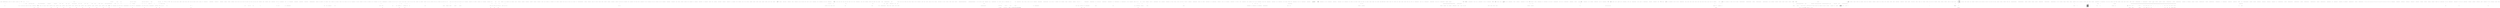 digraph  {
n0 [cluster="Nancy.Extensions.StringExtensions.GetParameterDetails(string)", label="Entry Nancy.Extensions.StringExtensions.GetParameterDetails(string)", span="25-25"];
n1 [cluster="Nancy.Extensions.StringExtensions.GetParameterDetails(string)", label="var matches = ParameterExpression\r\n                .Matches(segment)", span="27-28"];
n2 [cluster="Nancy.Extensions.StringExtensions.GetParameterDetails(string)", label="var nameMatch = matches\r\n                .Cast<Match>()\r\n                .Select(x => x)\r\n                .ToList()", span="30-33"];
n7 [cluster="System.Text.RegularExpressions.Regex.Matches(string)", label="Entry System.Text.RegularExpressions.Regex.Matches(string)", span="0-0"];
n3 [cluster="Nancy.Extensions.StringExtensions.GetParameterDetails(string)", label="nameMatch.Any()", span="35-35"];
n8 [cluster="System.Collections.IEnumerable.Cast<TResult>()", label="Entry System.Collections.IEnumerable.Cast<TResult>()", span="0-0"];
n9 [cluster="Unk.Select", label="Entry Unk.Select", span=""];
n10 [cluster="Unk.ToList", label="Entry Unk.ToList", span=""];
n13 [cluster="lambda expression", label="Entry lambda expression", span="32-32"];
n5 [cluster="Nancy.Extensions.StringExtensions.GetParameterDetails(string)", label="throw new FormatException(''The segment did not contain any parameters.'');", span="40-40"];
n11 [cluster="Unk.Any", label="Entry Unk.Any", span=""];
n6 [cluster="Nancy.Extensions.StringExtensions.GetParameterDetails(string)", label="Exit Nancy.Extensions.StringExtensions.GetParameterDetails(string)", span="25-25"];
n16 [cluster="lambda expression", label="Entry lambda expression", span="37-37"];
n12 [cluster="System.FormatException.FormatException(string)", label="Entry System.FormatException.FormatException(string)", span="0-0"];
n14 [cluster="lambda expression", label=x, span="32-32"];
n15 [cluster="lambda expression", label="Exit lambda expression", span="32-32"];
n18 [cluster="lambda expression", label="Exit lambda expression", span="37-37"];
n19 [cluster="ParameterSegmentInformation.cstr", label="Entry ParameterSegmentInformation.cstr", span=""];
n20 [cluster="Nancy.Extensions.StringExtensions.IsParameterized(string)", label="Entry Nancy.Extensions.StringExtensions.IsParameterized(string)", span="50-50"];
n21 [cluster="Nancy.Extensions.StringExtensions.IsParameterized(string)", label="var parameterMatch =\r\n                ParameterExpression.Match(segment)", span="52-53"];
n22 [cluster="Nancy.Extensions.StringExtensions.IsParameterized(string)", label="return parameterMatch.Success;", span="55-55"];
n24 [cluster="System.Text.RegularExpressions.Regex.Match(string)", label="Entry System.Text.RegularExpressions.Regex.Match(string)", span="0-0"];
n23 [cluster="Nancy.Extensions.StringExtensions.IsParameterized(string)", label="Exit Nancy.Extensions.StringExtensions.IsParameterized(string)", span="50-50"];
n25 [cluster="Nancy.Extensions.StringExtensions.AsQueryDictionary(string)", label="Entry Nancy.Extensions.StringExtensions.AsQueryDictionary(string)", span="63-63"];
n26 [cluster="Nancy.Extensions.StringExtensions.AsQueryDictionary(string)", label="var coll = HttpUtility.ParseQueryString(queryString)", span="65-65"];
n27 [cluster="Nancy.Extensions.StringExtensions.AsQueryDictionary(string)", label="var ret = new DynamicDictionary()", span="66-66"];
n32 [cluster="Nancy.Helpers.HttpUtility.ParseQueryString(string)", label="Entry Nancy.Helpers.HttpUtility.ParseQueryString(string)", span="677-677"];
n28 [cluster="Nancy.Extensions.StringExtensions.AsQueryDictionary(string)", label="coll.AllKeys.Where(key => key != null)", span="68-68"];
n29 [cluster="Nancy.Extensions.StringExtensions.AsQueryDictionary(string)", label="ret[key] = coll[key]", span="70-70"];
n33 [cluster="Nancy.DynamicDictionary.DynamicDictionary()", label="Entry Nancy.DynamicDictionary.DynamicDictionary()", span="10-10"];
n30 [cluster="Nancy.Extensions.StringExtensions.AsQueryDictionary(string)", label="return ret;", span="73-73"];
n34 [cluster="Unk.Where", label="Entry Unk.Where", span=""];
n35 [cluster="lambda expression", label="Entry lambda expression", span="68-68"];
n31 [cluster="Nancy.Extensions.StringExtensions.AsQueryDictionary(string)", label="Exit Nancy.Extensions.StringExtensions.AsQueryDictionary(string)", span="63-63"];
n36 [cluster="lambda expression", label="key != null", span="68-68"];
n37 [cluster="lambda expression", label="Exit lambda expression", span="68-68"];
d4 [cluster="Nancy.Tests.Unit.Sessions.CookieBasedSessionsFixture.CookieBasedSessionsFixture()", color=green, community=0, label="this.rijndaelEncryptionProvider = new RijndaelEncryptionProvider(new PassphraseKeyGenerator(''password'', new byte[] { 1, 2, 3, 4, 5, 6, 7, 8 }, 1000))", prediction=0, span="36-36"];
d360 [label="Nancy.Tests.Unit.Sessions.CookieBasedSessionsFixture", span=""];
d3 [cluster="Nancy.Tests.Unit.Sessions.CookieBasedSessionsFixture.CookieBasedSessionsFixture()", label="this.cookieStore = new CookieBasedSessions(this.fakeEncryptionProvider, this.fakeHmacProvider, new Fakes.FakeSessionObjectFormatter())", span="34-34"];
d5 [cluster="Nancy.Tests.Unit.Sessions.CookieBasedSessionsFixture.CookieBasedSessionsFixture()", color=green, community=0, label="this.defaultHmacProvider = new DefaultHmacProvider(new PassphraseKeyGenerator(''anotherpassword'', new byte[] { 1, 2, 3, 4, 5, 6, 7, 8 }, 1000))", prediction=1, span="37-37"];
d10 [cluster="Nancy.Cryptography.RijndaelEncryptionProvider.RijndaelEncryptionProvider(Nancy.Cryptography.IKeyGenerator)", label="Entry Nancy.Cryptography.RijndaelEncryptionProvider.RijndaelEncryptionProvider(Nancy.Cryptography.IKeyGenerator)", span="19-19"];
d11 [cluster="Nancy.Cryptography.PassphraseKeyGenerator.PassphraseKeyGenerator(string, byte[], int)", label="Entry Nancy.Cryptography.PassphraseKeyGenerator.PassphraseKeyGenerator(string, byte[], int)", span="15-15"];
d6 [cluster="Nancy.Tests.Unit.Sessions.CookieBasedSessionsFixture.CookieBasedSessionsFixture()", label="Exit Nancy.Tests.Unit.Sessions.CookieBasedSessionsFixture.CookieBasedSessionsFixture()", span="30-30"];
d12 [cluster="Nancy.Cryptography.DefaultHmacProvider.DefaultHmacProvider(Nancy.Cryptography.IKeyGenerator)", label="Entry Nancy.Cryptography.DefaultHmacProvider.DefaultHmacProvider(Nancy.Cryptography.IKeyGenerator)", span="29-29"];
d1 [cluster="Nancy.Tests.Unit.Sessions.CookieBasedSessionsFixture.CookieBasedSessionsFixture()", label="this.fakeEncryptionProvider = A.Fake<IEncryptionProvider>()", span="32-32"];
d2 [cluster="Nancy.Tests.Unit.Sessions.CookieBasedSessionsFixture.CookieBasedSessionsFixture()", label="this.fakeHmacProvider = A.Fake<IHmacProvider>()", span="33-33"];
d15 [cluster="Nancy.Tests.Unit.Sessions.CookieBasedSessionsFixture.Should_save_nothing_if_the_session_is_null()", label="cookieStore.Save(null, response)", span="45-45"];
d23 [cluster="Nancy.Tests.Unit.Sessions.CookieBasedSessionsFixture.Should_save_nothing_if_the_session_has_not_changed()", label="cookieStore.Save(new Session(new Dictionary<string, object> { { ''key'', ''value'' } }), response)", span="55-55"];
d32 [cluster="Nancy.Tests.Unit.Sessions.CookieBasedSessionsFixture.Should_save_the_session_cookie()", label="A.CallTo(() => this.fakeEncryptionProvider.Encrypt(''key1=val1;key2=val2;'')).Returns(''encrypted=key1=val1;key2=val2;'')", span="69-69"];
d48 [cluster="lambda expression", label="this.fakeEncryptionProvider.Encrypt(''key1=val1;key2=val2;'')", span="69-69"];
d33 [cluster="Nancy.Tests.Unit.Sessions.CookieBasedSessionsFixture.Should_save_the_session_cookie()", label="cookieStore.Save(session, response)", span="71-71"];
d55 [cluster="Nancy.Tests.Unit.Sessions.CookieBasedSessionsFixture.Should_save_cookie_as_http_only()", label="A.CallTo(() => this.fakeEncryptionProvider.Encrypt(''key+1=val%3d1;'')).Returns(''encryptedkey+1=val%3d1;'')", span="88-88"];
d61 [cluster="lambda expression", label="this.fakeEncryptionProvider.Encrypt(''key+1=val%3d1;'')", span="88-88"];
d56 [cluster="Nancy.Tests.Unit.Sessions.CookieBasedSessionsFixture.Should_save_cookie_as_http_only()", label="cookieStore.Save(session, response)", span="90-90"];
d67 [cluster="Nancy.Tests.Unit.Sessions.CookieBasedSessionsFixture.Should_saves_url_safe_keys_and_values()", label="A.CallTo(() => this.fakeEncryptionProvider.Encrypt(''key+1=val%3d1;'')).Returns(''encryptedkey+1=val%3d1;'')", span="101-101"];
d72 [cluster="lambda expression", label="this.fakeEncryptionProvider.Encrypt(''key+1=val%3d1;'')", span="101-101"];
d68 [cluster="Nancy.Tests.Unit.Sessions.CookieBasedSessionsFixture.Should_saves_url_safe_keys_and_values()", label="cookieStore.Save(session, response)", span="103-103"];
d75 [cluster="Nancy.Tests.Unit.Sessions.CookieBasedSessionsFixture.Should_load_an_empty_session_if_no_session_cookie_exists()", label="var request = CreateRequest(null)", span="111-111"];
d76 [cluster="Nancy.Tests.Unit.Sessions.CookieBasedSessionsFixture.Should_load_an_empty_session_if_no_session_cookie_exists()", label="var result = cookieStore.Load(request)", span="113-113"];
d82 [cluster="Nancy.Tests.Unit.Sessions.CookieBasedSessionsFixture.Should_load_a_single_valued_session()", label="var request = CreateRequest(''encryptedkey1=value1'')", span="121-121"];
d83 [cluster="Nancy.Tests.Unit.Sessions.CookieBasedSessionsFixture.Should_load_a_single_valued_session()", label="A.CallTo(() => this.fakeEncryptionProvider.Decrypt(''encryptedkey1=value1'')).Returns(''key1=value1;'')", span="122-122"];
d89 [cluster="lambda expression", label="this.fakeEncryptionProvider.Decrypt(''encryptedkey1=value1'')", span="122-122"];
d84 [cluster="Nancy.Tests.Unit.Sessions.CookieBasedSessionsFixture.Should_load_a_single_valued_session()", label="var session = cookieStore.Load(request)", span="124-124"];
d93 [cluster="Nancy.Tests.Unit.Sessions.CookieBasedSessionsFixture.Should_load_a_multi_valued_session()", label="var request = CreateRequest(''encryptedkey1=value1;key2=value2'')", span="133-133"];
d94 [cluster="Nancy.Tests.Unit.Sessions.CookieBasedSessionsFixture.Should_load_a_multi_valued_session()", label="A.CallTo(() => this.fakeEncryptionProvider.Decrypt(''encryptedkey1=value1;key2=value2'')).Returns(''key1=value1;key2=value2'')", span="134-134"];
d101 [cluster="lambda expression", label="this.fakeEncryptionProvider.Decrypt(''encryptedkey1=value1;key2=value2'')", span="134-134"];
d95 [cluster="Nancy.Tests.Unit.Sessions.CookieBasedSessionsFixture.Should_load_a_multi_valued_session()", label="var session = cookieStore.Load(request)", span="136-136"];
d104 [cluster="Nancy.Tests.Unit.Sessions.CookieBasedSessionsFixture.Should_load_properly_decode_the_url_safe_session()", label="var request = CreateRequest(''encryptedkey+1=val%3d1;'')", span="146-146"];
d105 [cluster="Nancy.Tests.Unit.Sessions.CookieBasedSessionsFixture.Should_load_properly_decode_the_url_safe_session()", label="A.CallTo(() => this.fakeEncryptionProvider.Decrypt(''encryptedkey+1=val%3d1;'')).Returns(''key+1=val%3d1;'')", span="147-147"];
d111 [cluster="lambda expression", label="this.fakeEncryptionProvider.Decrypt(''encryptedkey+1=val%3d1;'')", span="147-147"];
d106 [cluster="Nancy.Tests.Unit.Sessions.CookieBasedSessionsFixture.Should_load_properly_decode_the_url_safe_session()", label="var session = cookieStore.Load(request)", span="149-149"];
d119 [cluster="Nancy.Tests.Unit.Sessions.CookieBasedSessionsFixture.Should_add_pre_and_post_hooks_when_enabled()", label="CookieBasedSessions.Enable(hooks, new CryptographyConfiguration(this.fakeEncryptionProvider, this.fakeHmacProvider))", span="164-164"];
d140 [cluster="Nancy.Tests.Unit.Sessions.CookieBasedSessionsFixture.Should_only_not_add_response_cookie_if_it_has_not_changed()", label="CookieBasedSessions.Enable(hooks, new CryptographyConfiguration(this.fakeEncryptionProvider, this.fakeHmacProvider)).WithFormatter(new Fakes.FakeSessionObjectFormatter())", span="178-178"];
d141 [cluster="Nancy.Tests.Unit.Sessions.CookieBasedSessionsFixture.Should_only_not_add_response_cookie_if_it_has_not_changed()", label="var request = CreateRequest(''encryptedkey1=value1'')", span="179-179"];
d142 [cluster="Nancy.Tests.Unit.Sessions.CookieBasedSessionsFixture.Should_only_not_add_response_cookie_if_it_has_not_changed()", label="A.CallTo(() => this.fakeEncryptionProvider.Decrypt(''encryptedkey1=value1'')).Returns(''key1=value1;'')", span="180-180"];
d161 [cluster="lambda expression", label="this.fakeEncryptionProvider.Decrypt(''encryptedkey1=value1'')", span="180-180"];
d169 [cluster="Nancy.Tests.Unit.Sessions.CookieBasedSessionsFixture.Should_add_response_cookie_if_it_has_changed()", label="CookieBasedSessions.Enable(hooks, new CryptographyConfiguration(this.fakeEncryptionProvider, this.fakeHmacProvider)).WithFormatter(new Fakes.FakeSessionObjectFormatter())", span="198-198"];
d170 [cluster="Nancy.Tests.Unit.Sessions.CookieBasedSessionsFixture.Should_add_response_cookie_if_it_has_changed()", label="var request = CreateRequest(''encryptedkey1=value1'')", span="199-199"];
d171 [cluster="Nancy.Tests.Unit.Sessions.CookieBasedSessionsFixture.Should_add_response_cookie_if_it_has_changed()", label="A.CallTo(() => this.fakeEncryptionProvider.Decrypt(''encryptedkey1=value1'')).Returns(''key1=value1;'')", span="200-200"];
d186 [cluster="lambda expression", label="this.fakeEncryptionProvider.Decrypt(''encryptedkey1=value1'')", span="200-200"];
d190 [cluster="Nancy.Tests.Unit.Sessions.CookieBasedSessionsFixture.Should_call_formatter_on_load()", label="A.CallTo(() => this.fakeEncryptionProvider.Decrypt(''encryptedkey1=value1'')).Returns(''key1=value1;'')", span="215-215"];
d199 [cluster="lambda expression", label="this.fakeEncryptionProvider.Decrypt(''encryptedkey1=value1'')", span="215-215"];
d191 [cluster="Nancy.Tests.Unit.Sessions.CookieBasedSessionsFixture.Should_call_formatter_on_load()", label="var store = new CookieBasedSessions(this.fakeEncryptionProvider, this.fakeHmacProvider, fakeFormatter)", span="216-216"];
d192 [cluster="Nancy.Tests.Unit.Sessions.CookieBasedSessionsFixture.Should_call_formatter_on_load()", label="var request = CreateRequest(''encryptedkey1=value1'', false)", span="217-217"];
d210 [cluster="Nancy.Tests.Unit.Sessions.CookieBasedSessionsFixture.Should_call_the_formatter_on_save()", label="var store = new CookieBasedSessions(this.fakeEncryptionProvider, this.fakeHmacProvider, fakeFormatter)", span="231-231"];
d225 [cluster="Nancy.Tests.Unit.Sessions.CookieBasedSessionsFixture.Should_set_formatter_when_using_formatter_selector()", label="A.CallTo(() => this.fakeEncryptionProvider.Decrypt(''encryptedkey1=value1'')).Returns(''key1=value1;'')", span="247-247"];
d240 [cluster="lambda expression", label="this.fakeEncryptionProvider.Decrypt(''encryptedkey1=value1'')", span="247-247"];
d226 [cluster="Nancy.Tests.Unit.Sessions.CookieBasedSessionsFixture.Should_set_formatter_when_using_formatter_selector()", label="CookieBasedSessions.Enable(hooks, new CryptographyConfiguration(this.fakeEncryptionProvider, this.fakeHmacProvider)).WithFormatter(fakeFormatter)", span="248-248"];
d227 [cluster="Nancy.Tests.Unit.Sessions.CookieBasedSessionsFixture.Should_set_formatter_when_using_formatter_selector()", label="var request = CreateRequest(''encryptedkey1=value1'')", span="249-249"];
d249 [cluster="Nancy.Tests.Unit.Sessions.CookieBasedSessionsFixture.Should_be_able_to_save_a_complex_object_to_session()", label="var store = new CookieBasedSessions(this.rijndaelEncryptionProvider, this.defaultHmacProvider, new DefaultSessionObjectFormatter())", span="263-263"];
d266 [cluster="Nancy.Tests.Unit.Sessions.CookieBasedSessionsFixture.Should_be_able_to_load_an_object_previously_saved_to_session()", label="var store = new CookieBasedSessions(this.rijndaelEncryptionProvider, this.defaultHmacProvider, new DefaultSessionObjectFormatter())", span="281-281"];
d281 [cluster="Nancy.Tests.Unit.Sessions.CookieBasedSessionsFixture.Should_encrypt_data()", label="cookieStore.Save(session, response)", span="302-302"];
d282 [cluster="Nancy.Tests.Unit.Sessions.CookieBasedSessionsFixture.Should_encrypt_data()", label="A.CallTo(() => this.fakeEncryptionProvider.Encrypt(A<string>.Ignored))\r\n                .MustHaveHappened(Repeated.Exactly.Once)", span="304-305"];
d285 [cluster="lambda expression", label="this.fakeEncryptionProvider.Encrypt(A<string>.Ignored)", span="304-304"];
d292 [cluster="Nancy.Tests.Unit.Sessions.CookieBasedSessionsFixture.Should_generate_hmac()", label="cookieStore.Save(session, response)", span="318-318"];
d293 [cluster="Nancy.Tests.Unit.Sessions.CookieBasedSessionsFixture.Should_generate_hmac()", label="A.CallTo(() => this.fakeHmacProvider.GenerateHmac(A<string>.Ignored))\r\n                .MustHaveHappened(Repeated.Exactly.Once)", span="320-321"];
d296 [cluster="lambda expression", label="this.fakeHmacProvider.GenerateHmac(A<string>.Ignored)", span="320-320"];
d302 [cluster="Nancy.Tests.Unit.Sessions.CookieBasedSessionsFixture.Should_load_valid_test_data()", label="var store = new CookieBasedSessions(this.rijndaelEncryptionProvider, this.defaultHmacProvider, new DefaultSessionObjectFormatter())", span="329-329"];
d314 [cluster="Nancy.Tests.Unit.Sessions.CookieBasedSessionsFixture.Should_return_blank_session_if_hmac_changed()", label="var store = new CookieBasedSessions(this.rijndaelEncryptionProvider, this.defaultHmacProvider, new DefaultSessionObjectFormatter())", span="344-344"];
d324 [cluster="Nancy.Tests.Unit.Sessions.CookieBasedSessionsFixture.Should_return_blank_session_if_hmac_missing()", label="var store = new CookieBasedSessions(this.rijndaelEncryptionProvider, this.defaultHmacProvider, new DefaultSessionObjectFormatter())", span="358-358"];
d333 [cluster="Nancy.Tests.Unit.Sessions.CookieBasedSessionsFixture.Should_return_blank_session_if_encrypted_data_modified()", label="var store = new CookieBasedSessions(this.rijndaelEncryptionProvider, this.defaultHmacProvider, new DefaultSessionObjectFormatter())", span="372-372"];
d345 [cluster="Nancy.Tests.Unit.Sessions.CookieBasedSessionsFixture.CreateRequest(string, bool)", label="cookieStore.Load(request)", span="394-394"];
d8 [cluster="Nancy.Session.CookieBasedSessions.CookieBasedSessions(Nancy.Cryptography.IEncryptionProvider, Nancy.Cryptography.IHmacProvider, Nancy.Session.ISessionObjectFormatter)", label="Entry Nancy.Session.CookieBasedSessions.CookieBasedSessions(Nancy.Cryptography.IEncryptionProvider, Nancy.Cryptography.IHmacProvider, Nancy.Session.ISessionObjectFormatter)", span="42-42"];
d9 [cluster="Nancy.Tests.Fakes.FakeSessionObjectFormatter.FakeSessionObjectFormatter()", label="Entry Nancy.Tests.Fakes.FakeSessionObjectFormatter.FakeSessionObjectFormatter()", span="6-6"];
d322 [cluster="Nancy.Tests.Unit.Sessions.CookieBasedSessionsFixture.Should_return_blank_session_if_hmac_missing()", label="var inputValue = ValidData", span="356-356"];
d0 [cluster="Nancy.Tests.Unit.Sessions.CookieBasedSessionsFixture.CookieBasedSessionsFixture()", label="Entry Nancy.Tests.Unit.Sessions.CookieBasedSessionsFixture.CookieBasedSessionsFixture()", span="30-30"];
d7 [cluster="Unk.>", label="Entry Unk.>", span=""];
d14 [cluster="Nancy.Tests.Unit.Sessions.CookieBasedSessionsFixture.Should_save_nothing_if_the_session_is_null()", label="var response = new Response()", span="43-43"];
d79 [cluster="Nancy.Tests.Unit.Sessions.CookieBasedSessionsFixture.CreateRequest(string, bool)", label="Entry Nancy.Tests.Unit.Sessions.CookieBasedSessionsFixture.CreateRequest(string, bool)", span="381-381"];
d16 [cluster="Nancy.Tests.Unit.Sessions.CookieBasedSessionsFixture.Should_save_nothing_if_the_session_is_null()", label="response.Cookies.Count.ShouldEqual(0)", span="47-47"];
d19 [cluster="Nancy.Session.CookieBasedSessions.Save(Nancy.Session.ISession, Nancy.Response)", label="Entry Nancy.Session.CookieBasedSessions.Save(Nancy.Session.ISession, Nancy.Response)", span="98-98"];
d22 [cluster="Nancy.Tests.Unit.Sessions.CookieBasedSessionsFixture.Should_save_nothing_if_the_session_has_not_changed()", label="var response = new Response()", span="53-53"];
d24 [cluster="Nancy.Tests.Unit.Sessions.CookieBasedSessionsFixture.Should_save_nothing_if_the_session_has_not_changed()", label="response.Cookies.Count.ShouldEqual(0)", span="57-57"];
d26 [cluster="Nancy.Session.Session.Session(System.Collections.Generic.IDictionary<string, object>)", label="Entry Nancy.Session.Session.Session(System.Collections.Generic.IDictionary<string, object>)", span="11-11"];
d27 [cluster="System.Collections.Generic.Dictionary<TKey, TValue>.Dictionary()", label="Entry System.Collections.Generic.Dictionary<TKey, TValue>.Dictionary()", span="0-0"];
d31 [cluster="Nancy.Tests.Unit.Sessions.CookieBasedSessionsFixture.Should_save_the_session_cookie()", label="session[''key2''] = ''val2''", span="68-68"];
d42 [cluster="Unk.CallTo", label="Entry Unk.CallTo", span=""];
d43 [cluster="Unk.Returns", label="Entry Unk.Returns", span=""];
d50 [cluster="Nancy.Cryptography.IEncryptionProvider.Encrypt(string)", label="Entry Nancy.Cryptography.IEncryptionProvider.Encrypt(string)", span="12-12"];
d29 [cluster="Nancy.Tests.Unit.Sessions.CookieBasedSessionsFixture.Should_save_the_session_cookie()", label="var response = new Response()", span="63-63"];
d30 [cluster="Nancy.Tests.Unit.Sessions.CookieBasedSessionsFixture.Should_save_the_session_cookie()", label="var session = new Session(new Dictionary<string, object>\r\n                                      {\r\n                                          {''key1'', ''val1''},                                          \r\n                                      })", span="64-67"];
d34 [cluster="Nancy.Tests.Unit.Sessions.CookieBasedSessionsFixture.Should_save_the_session_cookie()", label="response.Cookies.Count.ShouldEqual(1)", span="73-73"];
d54 [cluster="Nancy.Tests.Unit.Sessions.CookieBasedSessionsFixture.Should_save_cookie_as_http_only()", label="session[''key 1''] = ''val=1''", span="87-87"];
d60 [cluster="lambda expression", label="Entry lambda expression", span="88-88"];
d62 [cluster="lambda expression", label="Exit lambda expression", span="88-88"];
d52 [cluster="Nancy.Tests.Unit.Sessions.CookieBasedSessionsFixture.Should_save_cookie_as_http_only()", label="var response = new Response()", span="85-85"];
d53 [cluster="Nancy.Tests.Unit.Sessions.CookieBasedSessionsFixture.Should_save_cookie_as_http_only()", label="var session = new Session()", span="86-86"];
d57 [cluster="Nancy.Tests.Unit.Sessions.CookieBasedSessionsFixture.Should_save_cookie_as_http_only()", label="response.Cookies.First().HttpOnly.ShouldEqual(true)", span="92-92"];
d66 [cluster="Nancy.Tests.Unit.Sessions.CookieBasedSessionsFixture.Should_saves_url_safe_keys_and_values()", label="session[''key 1''] = ''val=1''", span="100-100"];
d71 [cluster="lambda expression", label="Entry lambda expression", span="101-101"];
d73 [cluster="lambda expression", label="Exit lambda expression", span="101-101"];
d64 [cluster="Nancy.Tests.Unit.Sessions.CookieBasedSessionsFixture.Should_saves_url_safe_keys_and_values()", label="var response = new Response()", span="98-98"];
d65 [cluster="Nancy.Tests.Unit.Sessions.CookieBasedSessionsFixture.Should_saves_url_safe_keys_and_values()", label="var session = new Session()", span="99-99"];
d69 [cluster="Nancy.Tests.Unit.Sessions.CookieBasedSessionsFixture.Should_saves_url_safe_keys_and_values()", label="response.Cookies.First().Value.ShouldEqual(''encryptedkey+1=val%3d1;'')", span="105-105"];
d74 [cluster="Nancy.Tests.Unit.Sessions.CookieBasedSessionsFixture.Should_load_an_empty_session_if_no_session_cookie_exists()", label="Entry Nancy.Tests.Unit.Sessions.CookieBasedSessionsFixture.Should_load_an_empty_session_if_no_session_cookie_exists()", span="109-109"];
d77 [cluster="Nancy.Tests.Unit.Sessions.CookieBasedSessionsFixture.Should_load_an_empty_session_if_no_session_cookie_exists()", label="result.Count.ShouldEqual(0)", span="115-115"];
d80 [cluster="Nancy.Session.CookieBasedSessions.Load(Nancy.Request)", label="Entry Nancy.Session.CookieBasedSessions.Load(Nancy.Request)", span="131-131"];
d81 [cluster="Nancy.Tests.Unit.Sessions.CookieBasedSessionsFixture.Should_load_a_single_valued_session()", label="Entry Nancy.Tests.Unit.Sessions.CookieBasedSessionsFixture.Should_load_a_single_valued_session()", span="119-119"];
d88 [cluster="lambda expression", label="Entry lambda expression", span="122-122"];
d90 [cluster="lambda expression", label="Exit lambda expression", span="122-122"];
d91 [cluster="Nancy.Cryptography.IEncryptionProvider.Decrypt(string)", label="Entry Nancy.Cryptography.IEncryptionProvider.Decrypt(string)", span="19-19"];
d85 [cluster="Nancy.Tests.Unit.Sessions.CookieBasedSessionsFixture.Should_load_a_single_valued_session()", label="session.Count.ShouldEqual(1)", span="126-126"];
d86 [cluster="Nancy.Tests.Unit.Sessions.CookieBasedSessionsFixture.Should_load_a_single_valued_session()", label="session[''key1''].ShouldEqual(''value1'')", span="127-127"];
d92 [cluster="Nancy.Tests.Unit.Sessions.CookieBasedSessionsFixture.Should_load_a_multi_valued_session()", label="Entry Nancy.Tests.Unit.Sessions.CookieBasedSessionsFixture.Should_load_a_multi_valued_session()", span="131-131"];
d100 [cluster="lambda expression", label="Entry lambda expression", span="134-134"];
d102 [cluster="lambda expression", label="Exit lambda expression", span="134-134"];
d96 [cluster="Nancy.Tests.Unit.Sessions.CookieBasedSessionsFixture.Should_load_a_multi_valued_session()", label="session.Count.ShouldEqual(2)", span="138-138"];
d97 [cluster="Nancy.Tests.Unit.Sessions.CookieBasedSessionsFixture.Should_load_a_multi_valued_session()", label="session[''key1''].ShouldEqual(''value1'')", span="139-139"];
d98 [cluster="Nancy.Tests.Unit.Sessions.CookieBasedSessionsFixture.Should_load_a_multi_valued_session()", label="session[''key2''].ShouldEqual(''value2'')", span="140-140"];
d103 [cluster="Nancy.Tests.Unit.Sessions.CookieBasedSessionsFixture.Should_load_properly_decode_the_url_safe_session()", label="Entry Nancy.Tests.Unit.Sessions.CookieBasedSessionsFixture.Should_load_properly_decode_the_url_safe_session()", span="144-144"];
d110 [cluster="lambda expression", label="Entry lambda expression", span="147-147"];
d112 [cluster="lambda expression", label="Exit lambda expression", span="147-147"];
d107 [cluster="Nancy.Tests.Unit.Sessions.CookieBasedSessionsFixture.Should_load_properly_decode_the_url_safe_session()", label="session.Count.ShouldEqual(1)", span="151-151"];
d108 [cluster="Nancy.Tests.Unit.Sessions.CookieBasedSessionsFixture.Should_load_properly_decode_the_url_safe_session()", label="session[''key 1''].ShouldEqual(''val=1'')", span="152-152"];
d116 [cluster="Nancy.Tests.Unit.Sessions.CookieBasedSessionsFixture.Should_add_pre_and_post_hooks_when_enabled()", label="var hooks = A.Fake<IApplicationPipelines>()", span="160-160"];
d118 [cluster="Nancy.Tests.Unit.Sessions.CookieBasedSessionsFixture.Should_add_pre_and_post_hooks_when_enabled()", label="A.CallTo(() => hooks.AfterRequest).Returns(afterPipeline)", span="162-162"];
d120 [cluster="Nancy.Tests.Unit.Sessions.CookieBasedSessionsFixture.Should_add_pre_and_post_hooks_when_enabled()", label="beforePipeline.PipelineDelegates.Count().ShouldEqual(1)", span="166-166"];
d125 [cluster="Nancy.Cryptography.CryptographyConfiguration.CryptographyConfiguration(Nancy.Cryptography.IEncryptionProvider, Nancy.Cryptography.IHmacProvider)", label="Entry Nancy.Cryptography.CryptographyConfiguration.CryptographyConfiguration(Nancy.Cryptography.IEncryptionProvider, Nancy.Cryptography.IHmacProvider)", span="22-22"];
d126 [cluster="Unk.Enable", label="Entry Unk.Enable", span=""];
d137 [cluster="Nancy.Tests.Unit.Sessions.CookieBasedSessionsFixture.Should_only_not_add_response_cookie_if_it_has_not_changed()", label="var hooks = A.Fake<IApplicationPipelines>()", span="175-175"];
d139 [cluster="Nancy.Tests.Unit.Sessions.CookieBasedSessionsFixture.Should_only_not_add_response_cookie_if_it_has_not_changed()", label="A.CallTo(() => hooks.AfterRequest).Returns(afterPipeline)", span="177-177"];
d149 [cluster="Nancy.Session.IFormatterSelector.WithFormatter(Nancy.Session.ISessionObjectFormatter)", label="Entry Nancy.Session.IFormatterSelector.WithFormatter(Nancy.Session.ISessionObjectFormatter)", span="11-11"];
d144 [cluster="Nancy.Tests.Unit.Sessions.CookieBasedSessionsFixture.Should_only_not_add_response_cookie_if_it_has_not_changed()", label="var nancyContext = new NancyContext() { Request = request, Response = response }", span="182-182"];
d143 [cluster="Nancy.Tests.Unit.Sessions.CookieBasedSessionsFixture.Should_only_not_add_response_cookie_if_it_has_not_changed()", label="var response = A.Fake<Response>()", span="181-181"];
d160 [cluster="lambda expression", label="Entry lambda expression", span="180-180"];
d162 [cluster="lambda expression", label="Exit lambda expression", span="180-180"];
d166 [cluster="Nancy.Tests.Unit.Sessions.CookieBasedSessionsFixture.Should_add_response_cookie_if_it_has_changed()", label="var hooks = A.Fake<IApplicationPipelines>()", span="195-195"];
d168 [cluster="Nancy.Tests.Unit.Sessions.CookieBasedSessionsFixture.Should_add_response_cookie_if_it_has_changed()", label="A.CallTo(() => hooks.AfterRequest).Returns(afterPipeline)", span="197-197"];
d173 [cluster="Nancy.Tests.Unit.Sessions.CookieBasedSessionsFixture.Should_add_response_cookie_if_it_has_changed()", label="var nancyContext = new NancyContext() { Request = request, Response = response }", span="202-202"];
d175 [cluster="Nancy.Tests.Unit.Sessions.CookieBasedSessionsFixture.Should_add_response_cookie_if_it_has_changed()", label="request.Session[''Testing''] = ''Test''", span="204-204"];
d172 [cluster="Nancy.Tests.Unit.Sessions.CookieBasedSessionsFixture.Should_add_response_cookie_if_it_has_changed()", label="var response = A.Fake<Response>()", span="201-201"];
d185 [cluster="lambda expression", label="Entry lambda expression", span="200-200"];
d187 [cluster="lambda expression", label="Exit lambda expression", span="200-200"];
d189 [cluster="Nancy.Tests.Unit.Sessions.CookieBasedSessionsFixture.Should_call_formatter_on_load()", label="var fakeFormatter = A.Fake<ISessionObjectFormatter>()", span="214-214"];
d198 [cluster="lambda expression", label="Entry lambda expression", span="215-215"];
d200 [cluster="lambda expression", label="Exit lambda expression", span="215-215"];
d196 [cluster="CookieBasedSessions.cstr", label="Entry CookieBasedSessions.cstr", span=""];
d193 [cluster="Nancy.Tests.Unit.Sessions.CookieBasedSessionsFixture.Should_call_formatter_on_load()", label="store.Load(request)", span="219-219"];
d209 [cluster="Nancy.Tests.Unit.Sessions.CookieBasedSessionsFixture.Should_call_the_formatter_on_save()", label="var fakeFormatter = A.Fake<ISessionObjectFormatter>()", span="230-230"];
d211 [cluster="Nancy.Tests.Unit.Sessions.CookieBasedSessionsFixture.Should_call_the_formatter_on_save()", label="store.Save(session, response)", span="233-233"];
d224 [cluster="Nancy.Tests.Unit.Sessions.CookieBasedSessionsFixture.Should_set_formatter_when_using_formatter_selector()", label="var fakeFormatter = A.Fake<ISessionObjectFormatter>()", span="246-246"];
d239 [cluster="lambda expression", label="Entry lambda expression", span="247-247"];
d241 [cluster="lambda expression", label="Exit lambda expression", span="247-247"];
d221 [cluster="Nancy.Tests.Unit.Sessions.CookieBasedSessionsFixture.Should_set_formatter_when_using_formatter_selector()", label="var hooks = A.Fake<IApplicationPipelines>()", span="243-243"];
d232 [cluster="Unk.WithFormatter", label="Entry Unk.WithFormatter", span=""];
d228 [cluster="Nancy.Tests.Unit.Sessions.CookieBasedSessionsFixture.Should_set_formatter_when_using_formatter_selector()", label="var nancyContext = new NancyContext() { Request = request }", span="250-250"];
d248 [cluster="Nancy.Tests.Unit.Sessions.CookieBasedSessionsFixture.Should_be_able_to_save_a_complex_object_to_session()", label="var payload = new DefaultSessionObjectFormatterFixture.Payload(27, true, ''Test string'')", span="262-262"];
d250 [cluster="Nancy.Tests.Unit.Sessions.CookieBasedSessionsFixture.Should_be_able_to_save_a_complex_object_to_session()", label="session[''testObject''] = payload", span="264-264"];
d259 [cluster="Nancy.Session.DefaultSessionObjectFormatter.DefaultSessionObjectFormatter()", label="Entry Nancy.Session.DefaultSessionObjectFormatter.DefaultSessionObjectFormatter()", span="6-6"];
d251 [cluster="Nancy.Tests.Unit.Sessions.CookieBasedSessionsFixture.Should_be_able_to_save_a_complex_object_to_session()", label="store.Save(session, response)", span="266-266"];
d265 [cluster="Nancy.Tests.Unit.Sessions.CookieBasedSessionsFixture.Should_be_able_to_load_an_object_previously_saved_to_session()", label="var payload = new DefaultSessionObjectFormatterFixture.Payload(27, true, ''Test string'')", span="280-280"];
d267 [cluster="Nancy.Tests.Unit.Sessions.CookieBasedSessionsFixture.Should_be_able_to_load_an_object_previously_saved_to_session()", label="session[''testObject''] = payload", span="282-282"];
d268 [cluster="Nancy.Tests.Unit.Sessions.CookieBasedSessionsFixture.Should_be_able_to_load_an_object_previously_saved_to_session()", label="store.Save(session, response)", span="283-283"];
d271 [cluster="Nancy.Tests.Unit.Sessions.CookieBasedSessionsFixture.Should_be_able_to_load_an_object_previously_saved_to_session()", label="var result = store.Load(request)", span="287-287"];
d278 [cluster="Nancy.Tests.Unit.Sessions.CookieBasedSessionsFixture.Should_encrypt_data()", label="var response = new Response()", span="295-295"];
d279 [cluster="Nancy.Tests.Unit.Sessions.CookieBasedSessionsFixture.Should_encrypt_data()", label="var session = new Session(new Dictionary<string, object>\r\n                                      {\r\n                                          {''key1'', ''val1''},                                          \r\n                                      })", span="296-299"];
d280 [cluster="Nancy.Tests.Unit.Sessions.CookieBasedSessionsFixture.Should_encrypt_data()", label="session[''key2''] = ''val2''", span="300-300"];
d283 [cluster="Nancy.Tests.Unit.Sessions.CookieBasedSessionsFixture.Should_encrypt_data()", label="Exit Nancy.Tests.Unit.Sessions.CookieBasedSessionsFixture.Should_encrypt_data()", span="293-293"];
d197 [cluster="Unk.MustHaveHappened", label="Entry Unk.MustHaveHappened", span=""];
d284 [cluster="lambda expression", label="Entry lambda expression", span="304-304"];
d286 [cluster="lambda expression", label="Exit lambda expression", span="304-304"];
d287 [cluster="Unk.Encrypt", label="Entry Unk.Encrypt", span=""];
d289 [cluster="Nancy.Tests.Unit.Sessions.CookieBasedSessionsFixture.Should_generate_hmac()", label="var response = new Response()", span="311-311"];
d290 [cluster="Nancy.Tests.Unit.Sessions.CookieBasedSessionsFixture.Should_generate_hmac()", label="var session = new Session(new Dictionary<string, object>\r\n                                      {\r\n                                          {''key1'', ''val1''},                                          \r\n                                      })", span="312-315"];
d291 [cluster="Nancy.Tests.Unit.Sessions.CookieBasedSessionsFixture.Should_generate_hmac()", label="session[''key2''] = ''val2''", span="316-316"];
d294 [cluster="Nancy.Tests.Unit.Sessions.CookieBasedSessionsFixture.Should_generate_hmac()", label="Exit Nancy.Tests.Unit.Sessions.CookieBasedSessionsFixture.Should_generate_hmac()", span="309-309"];
d295 [cluster="lambda expression", label="Entry lambda expression", span="320-320"];
d297 [cluster="lambda expression", label="Exit lambda expression", span="320-320"];
d298 [cluster="Unk.GenerateHmac", label="Entry Unk.GenerateHmac", span=""];
d301 [cluster="Nancy.Tests.Unit.Sessions.CookieBasedSessionsFixture.Should_load_valid_test_data()", label="inputValue = HttpUtility.UrlEncode(inputValue)", span="328-328"];
d303 [cluster="Nancy.Tests.Unit.Sessions.CookieBasedSessionsFixture.Should_load_valid_test_data()", label="var request = new Request(''GET'', ''/'', ''http'')", span="330-330"];
d305 [cluster="Nancy.Tests.Unit.Sessions.CookieBasedSessionsFixture.Should_load_valid_test_data()", label="var result = store.Load(request)", span="333-333"];
d313 [cluster="Nancy.Tests.Unit.Sessions.CookieBasedSessionsFixture.Should_return_blank_session_if_hmac_changed()", label="inputValue = HttpUtility.UrlEncode(inputValue)", span="343-343"];
d315 [cluster="Nancy.Tests.Unit.Sessions.CookieBasedSessionsFixture.Should_return_blank_session_if_hmac_changed()", label="var request = new Request(''GET'', ''/'', ''http'')", span="345-345"];
d317 [cluster="Nancy.Tests.Unit.Sessions.CookieBasedSessionsFixture.Should_return_blank_session_if_hmac_changed()", label="var result = store.Load(request)", span="348-348"];
d323 [cluster="Nancy.Tests.Unit.Sessions.CookieBasedSessionsFixture.Should_return_blank_session_if_hmac_missing()", label="inputValue = HttpUtility.UrlEncode(inputValue)", span="357-357"];
d325 [cluster="Nancy.Tests.Unit.Sessions.CookieBasedSessionsFixture.Should_return_blank_session_if_hmac_missing()", label="var request = new Request(''GET'', ''/'', ''http'')", span="359-359"];
d327 [cluster="Nancy.Tests.Unit.Sessions.CookieBasedSessionsFixture.Should_return_blank_session_if_hmac_missing()", label="var result = store.Load(request)", span="362-362"];
d332 [cluster="Nancy.Tests.Unit.Sessions.CookieBasedSessionsFixture.Should_return_blank_session_if_encrypted_data_modified()", label="inputValue = HttpUtility.UrlEncode(inputValue)", span="371-371"];
d334 [cluster="Nancy.Tests.Unit.Sessions.CookieBasedSessionsFixture.Should_return_blank_session_if_encrypted_data_modified()", label="var request = new Request(''GET'', ''/'', ''http'')", span="373-373"];
d336 [cluster="Nancy.Tests.Unit.Sessions.CookieBasedSessionsFixture.Should_return_blank_session_if_encrypted_data_modified()", label="var result = store.Load(request)", span="376-376"];
d344 [cluster="Nancy.Tests.Unit.Sessions.CookieBasedSessionsFixture.CreateRequest(string, bool)", label=load, span="392-392"];
d343 [cluster="Nancy.Tests.Unit.Sessions.CookieBasedSessionsFixture.CreateRequest(string, bool)", label="var request = new Request(''GET'', ''http://goku.power:9001/'', headers, CreateRequestStream(), ''http'')", span="390-390"];
d346 [cluster="Nancy.Tests.Unit.Sessions.CookieBasedSessionsFixture.CreateRequest(string, bool)", label="return request;", span="397-397"];
d321 [cluster="Nancy.Tests.Unit.Sessions.CookieBasedSessionsFixture.Should_return_blank_session_if_hmac_missing()", label="Entry Nancy.Tests.Unit.Sessions.CookieBasedSessionsFixture.Should_return_blank_session_if_hmac_missing()", span="354-354"];
d13 [cluster="Nancy.Tests.Unit.Sessions.CookieBasedSessionsFixture.Should_save_nothing_if_the_session_is_null()", label="Entry Nancy.Tests.Unit.Sessions.CookieBasedSessionsFixture.Should_save_nothing_if_the_session_is_null()", span="41-41"];
d18 [cluster="Nancy.Response.Response()", label="Entry Nancy.Response.Response()", span="15-15"];
d347 [cluster="Nancy.Tests.Unit.Sessions.CookieBasedSessionsFixture.CreateRequest(string, bool)", label="Exit Nancy.Tests.Unit.Sessions.CookieBasedSessionsFixture.CreateRequest(string, bool)", span="381-381"];
d340 [cluster="Nancy.Tests.Unit.Sessions.CookieBasedSessionsFixture.CreateRequest(string, bool)", label="var headers = new Dictionary<string, IEnumerable<string>>(1)", span="383-383"];
d341 [cluster="Nancy.Tests.Unit.Sessions.CookieBasedSessionsFixture.CreateRequest(string, bool)", label="!string.IsNullOrEmpty(sessionValue)", span="385-385"];
d342 [cluster="Nancy.Tests.Unit.Sessions.CookieBasedSessionsFixture.CreateRequest(string, bool)", label="headers.Add(''cookie'', new[] { CookieBasedSessions.GetCookieName()+ ''='' + HttpUtility.UrlEncode(sessionValue) })", span="387-387"];
d17 [cluster="Nancy.Tests.Unit.Sessions.CookieBasedSessionsFixture.Should_save_nothing_if_the_session_is_null()", label="Exit Nancy.Tests.Unit.Sessions.CookieBasedSessionsFixture.Should_save_nothing_if_the_session_is_null()", span="41-41"];
d20 [cluster="object.ShouldEqual(object)", label="Entry object.ShouldEqual(object)", span="80-80"];
d21 [cluster="Nancy.Tests.Unit.Sessions.CookieBasedSessionsFixture.Should_save_nothing_if_the_session_has_not_changed()", label="Entry Nancy.Tests.Unit.Sessions.CookieBasedSessionsFixture.Should_save_nothing_if_the_session_has_not_changed()", span="51-51"];
d25 [cluster="Nancy.Tests.Unit.Sessions.CookieBasedSessionsFixture.Should_save_nothing_if_the_session_has_not_changed()", label="Exit Nancy.Tests.Unit.Sessions.CookieBasedSessionsFixture.Should_save_nothing_if_the_session_has_not_changed()", span="51-51"];
d207 [cluster="Nancy.Tests.Unit.Sessions.CookieBasedSessionsFixture.Should_call_the_formatter_on_save()", label="var session = new Session(new Dictionary<string, object>())", span="228-228"];
d247 [cluster="Nancy.Tests.Unit.Sessions.CookieBasedSessionsFixture.Should_be_able_to_save_a_complex_object_to_session()", label="var session = new Session(new Dictionary<string, object>())", span="261-261"];
d264 [cluster="Nancy.Tests.Unit.Sessions.CookieBasedSessionsFixture.Should_be_able_to_load_an_object_previously_saved_to_session()", label="var session = new Session(new Dictionary<string, object>())", span="279-279"];
d117 [cluster="Nancy.Tests.Unit.Sessions.CookieBasedSessionsFixture.Should_add_pre_and_post_hooks_when_enabled()", label="A.CallTo(() => hooks.BeforeRequest).Returns(beforePipeline)", span="161-161"];
d138 [cluster="Nancy.Tests.Unit.Sessions.CookieBasedSessionsFixture.Should_only_not_add_response_cookie_if_it_has_not_changed()", label="A.CallTo(() => hooks.BeforeRequest).Returns(beforePipeline)", span="176-176"];
d167 [cluster="Nancy.Tests.Unit.Sessions.CookieBasedSessionsFixture.Should_add_response_cookie_if_it_has_changed()", label="A.CallTo(() => hooks.BeforeRequest).Returns(beforePipeline)", span="196-196"];
d194 [cluster="Nancy.Tests.Unit.Sessions.CookieBasedSessionsFixture.Should_call_formatter_on_load()", label="A.CallTo(() => fakeFormatter.Deserialize(''value1'')).MustHaveHappened(Repeated.Exactly.Once)", span="221-221"];
d212 [cluster="Nancy.Tests.Unit.Sessions.CookieBasedSessionsFixture.Should_call_the_formatter_on_save()", label="A.CallTo(() => fakeFormatter.Serialize(''value1'')).MustHaveHappened(Repeated.Exactly.Once)", span="235-235"];
d222 [cluster="Nancy.Tests.Unit.Sessions.CookieBasedSessionsFixture.Should_set_formatter_when_using_formatter_selector()", label="A.CallTo(() => hooks.BeforeRequest).Returns(beforePipeline)", span="244-244"];
d223 [cluster="Nancy.Tests.Unit.Sessions.CookieBasedSessionsFixture.Should_set_formatter_when_using_formatter_selector()", label="A.CallTo(() => hooks.AfterRequest).Returns(afterPipeline)", span="245-245"];
d230 [cluster="Nancy.Tests.Unit.Sessions.CookieBasedSessionsFixture.Should_set_formatter_when_using_formatter_selector()", label="A.CallTo(() => fakeFormatter.Deserialize(A<string>.Ignored)).MustHaveHappened(Repeated.Exactly.Once)", span="254-254"];
d28 [cluster="Nancy.Tests.Unit.Sessions.CookieBasedSessionsFixture.Should_save_the_session_cookie()", label="Entry Nancy.Tests.Unit.Sessions.CookieBasedSessionsFixture.Should_save_the_session_cookie()", span="61-61"];
d35 [cluster="Nancy.Tests.Unit.Sessions.CookieBasedSessionsFixture.Should_save_the_session_cookie()", label="var cookie = response.Cookies.First()", span="74-74"];
d51 [cluster="Nancy.Tests.Unit.Sessions.CookieBasedSessionsFixture.Should_save_cookie_as_http_only()", label="Entry Nancy.Tests.Unit.Sessions.CookieBasedSessionsFixture.Should_save_cookie_as_http_only()", span="83-83"];
d59 [cluster="Nancy.Session.Session.Session()", label="Entry Nancy.Session.Session.Session()", span="10-10"];
d58 [cluster="Nancy.Tests.Unit.Sessions.CookieBasedSessionsFixture.Should_save_cookie_as_http_only()", label="Exit Nancy.Tests.Unit.Sessions.CookieBasedSessionsFixture.Should_save_cookie_as_http_only()", span="83-83"];
d44 [cluster="System.Collections.Generic.IEnumerable<TSource>.First<TSource>()", label="Entry System.Collections.Generic.IEnumerable<TSource>.First<TSource>()", span="0-0"];
d63 [cluster="Nancy.Tests.Unit.Sessions.CookieBasedSessionsFixture.Should_saves_url_safe_keys_and_values()", label="Entry Nancy.Tests.Unit.Sessions.CookieBasedSessionsFixture.Should_saves_url_safe_keys_and_values()", span="96-96"];
d70 [cluster="Nancy.Tests.Unit.Sessions.CookieBasedSessionsFixture.Should_saves_url_safe_keys_and_values()", label="Exit Nancy.Tests.Unit.Sessions.CookieBasedSessionsFixture.Should_saves_url_safe_keys_and_values()", span="96-96"];
d78 [cluster="Nancy.Tests.Unit.Sessions.CookieBasedSessionsFixture.Should_load_an_empty_session_if_no_session_cookie_exists()", label="Exit Nancy.Tests.Unit.Sessions.CookieBasedSessionsFixture.Should_load_an_empty_session_if_no_session_cookie_exists()", span="109-109"];
d87 [cluster="Nancy.Tests.Unit.Sessions.CookieBasedSessionsFixture.Should_load_a_single_valued_session()", label="Exit Nancy.Tests.Unit.Sessions.CookieBasedSessionsFixture.Should_load_a_single_valued_session()", span="119-119"];
d99 [cluster="Nancy.Tests.Unit.Sessions.CookieBasedSessionsFixture.Should_load_a_multi_valued_session()", label="Exit Nancy.Tests.Unit.Sessions.CookieBasedSessionsFixture.Should_load_a_multi_valued_session()", span="131-131"];
d109 [cluster="Nancy.Tests.Unit.Sessions.CookieBasedSessionsFixture.Should_load_properly_decode_the_url_safe_session()", label="Exit Nancy.Tests.Unit.Sessions.CookieBasedSessionsFixture.Should_load_properly_decode_the_url_safe_session()", span="144-144"];
d115 [cluster="Nancy.Tests.Unit.Sessions.CookieBasedSessionsFixture.Should_add_pre_and_post_hooks_when_enabled()", label="var afterPipeline = new AfterPipeline()", span="159-159"];
d129 [cluster="lambda expression", label="hooks.BeforeRequest", span="161-161"];
d132 [cluster="lambda expression", label="hooks.AfterRequest", span="162-162"];
d131 [cluster="lambda expression", label="Entry lambda expression", span="162-162"];
d114 [cluster="Nancy.Tests.Unit.Sessions.CookieBasedSessionsFixture.Should_add_pre_and_post_hooks_when_enabled()", label="var beforePipeline = new BeforePipeline()", span="158-158"];
d121 [cluster="Nancy.Tests.Unit.Sessions.CookieBasedSessionsFixture.Should_add_pre_and_post_hooks_when_enabled()", label="afterPipeline.PipelineItems.Count().ShouldEqual(1)", span="167-167"];
d127 [cluster="System.Collections.Generic.IEnumerable<TSource>.Count<TSource>()", label="Entry System.Collections.Generic.IEnumerable<TSource>.Count<TSource>()", span="0-0"];
d136 [cluster="Nancy.Tests.Unit.Sessions.CookieBasedSessionsFixture.Should_only_not_add_response_cookie_if_it_has_not_changed()", label="var afterPipeline = new AfterPipeline()", span="174-174"];
d155 [cluster="lambda expression", label="hooks.BeforeRequest", span="176-176"];
d158 [cluster="lambda expression", label="hooks.AfterRequest", span="177-177"];
d157 [cluster="lambda expression", label="Entry lambda expression", span="177-177"];
d145 [cluster="Nancy.Tests.Unit.Sessions.CookieBasedSessionsFixture.Should_only_not_add_response_cookie_if_it_has_not_changed()", label="beforePipeline.Invoke(nancyContext)", span="183-183"];
d150 [cluster="Nancy.NancyContext.NancyContext()", label="Entry Nancy.NancyContext.NancyContext()", span="16-16"];
d146 [cluster="Nancy.Tests.Unit.Sessions.CookieBasedSessionsFixture.Should_only_not_add_response_cookie_if_it_has_not_changed()", label="afterPipeline.Invoke(nancyContext)", span="185-185"];
d147 [cluster="Nancy.Tests.Unit.Sessions.CookieBasedSessionsFixture.Should_only_not_add_response_cookie_if_it_has_not_changed()", label="response.Cookies.Count.ShouldEqual(0)", span="187-187"];
d165 [cluster="Nancy.Tests.Unit.Sessions.CookieBasedSessionsFixture.Should_add_response_cookie_if_it_has_changed()", label="var afterPipeline = new AfterPipeline()", span="194-194"];
d180 [cluster="lambda expression", label="hooks.BeforeRequest", span="196-196"];
d183 [cluster="lambda expression", label="hooks.AfterRequest", span="197-197"];
d182 [cluster="lambda expression", label="Entry lambda expression", span="197-197"];
d174 [cluster="Nancy.Tests.Unit.Sessions.CookieBasedSessionsFixture.Should_add_response_cookie_if_it_has_changed()", label="beforePipeline.Invoke(nancyContext)", span="203-203"];
d176 [cluster="Nancy.Tests.Unit.Sessions.CookieBasedSessionsFixture.Should_add_response_cookie_if_it_has_changed()", label="afterPipeline.Invoke(nancyContext)", span="206-206"];
d177 [cluster="Nancy.Tests.Unit.Sessions.CookieBasedSessionsFixture.Should_add_response_cookie_if_it_has_changed()", label="response.Cookies.Count.ShouldEqual(1)", span="208-208"];
d188 [cluster="Nancy.Tests.Unit.Sessions.CookieBasedSessionsFixture.Should_call_formatter_on_load()", label="Entry Nancy.Tests.Unit.Sessions.CookieBasedSessionsFixture.Should_call_formatter_on_load()", span="212-212"];
d202 [cluster="lambda expression", label="fakeFormatter.Deserialize(''value1'')", span="221-221"];
d208 [cluster="Nancy.Tests.Unit.Sessions.CookieBasedSessionsFixture.Should_call_the_formatter_on_save()", label="session[''key1''] = ''value1''", span="229-229"];
d215 [cluster="lambda expression", label="fakeFormatter.Serialize(''value1'')", span="235-235"];
d206 [cluster="Nancy.Tests.Unit.Sessions.CookieBasedSessionsFixture.Should_call_the_formatter_on_save()", label="var response = new Response()", span="227-227"];
d243 [cluster="lambda expression", label="fakeFormatter.Deserialize(A<string>.Ignored)", span="254-254"];
d220 [cluster="Nancy.Tests.Unit.Sessions.CookieBasedSessionsFixture.Should_set_formatter_when_using_formatter_selector()", label="var afterPipeline = new AfterPipeline()", span="242-242"];
d234 [cluster="lambda expression", label="hooks.BeforeRequest", span="244-244"];
d237 [cluster="lambda expression", label="hooks.AfterRequest", span="245-245"];
d229 [cluster="Nancy.Tests.Unit.Sessions.CookieBasedSessionsFixture.Should_set_formatter_when_using_formatter_selector()", label="beforePipeline.Invoke(nancyContext)", span="252-252"];
d258 [cluster="Nancy.Tests.Unit.Sessions.DefaultSessionObjectFormatterFixture.Payload.Payload(int, bool, string)", label="Entry Nancy.Tests.Unit.Sessions.DefaultSessionObjectFormatterFixture.Payload.Payload(int, bool, string)", span="81-81"];
d246 [cluster="Nancy.Tests.Unit.Sessions.CookieBasedSessionsFixture.Should_be_able_to_save_a_complex_object_to_session()", label="var response = new Response()", span="260-260"];
d252 [cluster="Nancy.Tests.Unit.Sessions.CookieBasedSessionsFixture.Should_be_able_to_save_a_complex_object_to_session()", label="response.Cookies.Count.ShouldEqual(1)", span="268-268"];
d272 [cluster="Nancy.Tests.Unit.Sessions.CookieBasedSessionsFixture.Should_be_able_to_load_an_object_previously_saved_to_session()", label="result[''testObject''].ShouldEqual(payload)", span="289-289"];
d263 [cluster="Nancy.Tests.Unit.Sessions.CookieBasedSessionsFixture.Should_be_able_to_load_an_object_previously_saved_to_session()", label="var response = new Response()", span="278-278"];
d269 [cluster="Nancy.Tests.Unit.Sessions.CookieBasedSessionsFixture.Should_be_able_to_load_an_object_previously_saved_to_session()", label="var request = new Request(''GET'', ''/'', ''http'')", span="284-284"];
d270 [cluster="Nancy.Tests.Unit.Sessions.CookieBasedSessionsFixture.Should_be_able_to_load_an_object_previously_saved_to_session()", label="request.Cookies.Add(Helpers.HttpUtility.UrlEncode(response.Cookies.First().Name), Helpers.HttpUtility.UrlEncode(response.Cookies.First().Value))", span="285-285"];
d277 [cluster="Nancy.Tests.Unit.Sessions.CookieBasedSessionsFixture.Should_encrypt_data()", label="Entry Nancy.Tests.Unit.Sessions.CookieBasedSessionsFixture.Should_encrypt_data()", span="293-293"];
d288 [cluster="Nancy.Tests.Unit.Sessions.CookieBasedSessionsFixture.Should_generate_hmac()", label="Entry Nancy.Tests.Unit.Sessions.CookieBasedSessionsFixture.Should_generate_hmac()", span="309-309"];
d300 [cluster="Nancy.Tests.Unit.Sessions.CookieBasedSessionsFixture.Should_load_valid_test_data()", label="var inputValue = ValidHmac + ValidData", span="327-327"];
d309 [cluster="Unk.UrlEncode", label="Entry Unk.UrlEncode", span=""];
d304 [cluster="Nancy.Tests.Unit.Sessions.CookieBasedSessionsFixture.Should_load_valid_test_data()", label="request.Cookies.Add(CookieBasedSessions.GetCookieName(), inputValue)", span="331-331"];
d274 [cluster="Nancy.Request.Request(string, string, string)", label="Entry Nancy.Request.Request(string, string, string)", span="27-27"];
d306 [cluster="Nancy.Tests.Unit.Sessions.CookieBasedSessionsFixture.Should_load_valid_test_data()", label="result.Count.ShouldEqual(1)", span="335-335"];
d307 [cluster="Nancy.Tests.Unit.Sessions.CookieBasedSessionsFixture.Should_load_valid_test_data()", label="result.First().Value.ShouldBeOfType(typeof(DefaultSessionObjectFormatterFixture.Payload))", span="336-336"];
d312 [cluster="Nancy.Tests.Unit.Sessions.CookieBasedSessionsFixture.Should_return_blank_session_if_hmac_changed()", label="var inputValue = ''b'' + ValidHmac.Substring(1) + ValidData", span="342-342"];
d316 [cluster="Nancy.Tests.Unit.Sessions.CookieBasedSessionsFixture.Should_return_blank_session_if_hmac_changed()", label="request.Cookies.Add(CookieBasedSessions.GetCookieName(), inputValue)", span="346-346"];
d318 [cluster="Nancy.Tests.Unit.Sessions.CookieBasedSessionsFixture.Should_return_blank_session_if_hmac_changed()", label="result.Count.ShouldEqual(0)", span="350-350"];
d326 [cluster="Nancy.Tests.Unit.Sessions.CookieBasedSessionsFixture.Should_return_blank_session_if_hmac_missing()", label="request.Cookies.Add(CookieBasedSessions.GetCookieName(), inputValue)", span="360-360"];
d328 [cluster="Nancy.Tests.Unit.Sessions.CookieBasedSessionsFixture.Should_return_blank_session_if_hmac_missing()", label="result.Count.ShouldEqual(0)", span="364-364"];
d331 [cluster="Nancy.Tests.Unit.Sessions.CookieBasedSessionsFixture.Should_return_blank_session_if_encrypted_data_modified()", label="var inputValue = ValidHmac + ValidData.Substring(0, ValidData.Length - 1) + ''Z''", span="370-370"];
d335 [cluster="Nancy.Tests.Unit.Sessions.CookieBasedSessionsFixture.Should_return_blank_session_if_encrypted_data_modified()", label="request.Cookies.Add(CookieBasedSessions.GetCookieName(), inputValue)", span="374-374"];
d337 [cluster="Nancy.Tests.Unit.Sessions.CookieBasedSessionsFixture.Should_return_blank_session_if_encrypted_data_modified()", label="result.Count.ShouldEqual(0)", span="378-378"];
d351 [cluster="Nancy.Request.Request(string, string, System.Collections.Generic.IDictionary<string, System.Collections.Generic.IEnumerable<string>>, Nancy.IO.RequestStream, string, string, string)", label="Entry Nancy.Request.Request(string, string, System.Collections.Generic.IDictionary<string, System.Collections.Generic.IEnumerable<string>>, Nancy.IO.RequestStream, string, string, string)", span="41-41"];
d352 [cluster="Nancy.Tests.Unit.Sessions.CookieBasedSessionsFixture.CreateRequestStream()", label="Entry Nancy.Tests.Unit.Sessions.CookieBasedSessionsFixture.CreateRequestStream()", span="400-400"];
d329 [cluster="Nancy.Tests.Unit.Sessions.CookieBasedSessionsFixture.Should_return_blank_session_if_hmac_missing()", label="Exit Nancy.Tests.Unit.Sessions.CookieBasedSessionsFixture.Should_return_blank_session_if_hmac_missing()", span="354-354"];
d348 [cluster="System.Collections.Generic.Dictionary<TKey, TValue>.Dictionary(int)", label="Entry System.Collections.Generic.Dictionary<TKey, TValue>.Dictionary(int)", span="0-0"];
d349 [cluster="string.IsNullOrEmpty(string)", label="Entry string.IsNullOrEmpty(string)", span="0-0"];
d45 [cluster="Nancy.Session.CookieBasedSessions.GetCookieName()", label="Entry Nancy.Session.CookieBasedSessions.GetCookieName()", span="53-53"];
d350 [cluster="Unk.Add", label="Entry Unk.Add", span=""];
d36 [cluster="Nancy.Tests.Unit.Sessions.CookieBasedSessionsFixture.Should_save_the_session_cookie()", label="cookie.Name.ShouldEqual(CookieBasedSessions.GetCookieName())", span="75-75"];
d37 [cluster="Nancy.Tests.Unit.Sessions.CookieBasedSessionsFixture.Should_save_the_session_cookie()", label="cookie.Value.ShouldEqual(''encrypted=key1=val1;key2=val2;'')", span="76-76"];
d254 [cluster="Nancy.Tests.Unit.Sessions.CookieBasedSessionsFixture.Should_be_able_to_save_a_complex_object_to_session()", label="cookie.Name.ShouldEqual(CookieBasedSessions.GetCookieName())", span="270-270"];
d128 [cluster="lambda expression", label="Entry lambda expression", span="161-161"];
d135 [cluster="Nancy.Tests.Unit.Sessions.CookieBasedSessionsFixture.Should_only_not_add_response_cookie_if_it_has_not_changed()", label="var beforePipeline = new BeforePipeline()", span="173-173"];
d154 [cluster="lambda expression", label="Entry lambda expression", span="176-176"];
d164 [cluster="Nancy.Tests.Unit.Sessions.CookieBasedSessionsFixture.Should_add_response_cookie_if_it_has_changed()", label="var beforePipeline = new BeforePipeline()", span="193-193"];
d179 [cluster="lambda expression", label="Entry lambda expression", span="196-196"];
d195 [cluster="Nancy.Tests.Unit.Sessions.CookieBasedSessionsFixture.Should_call_formatter_on_load()", label="Exit Nancy.Tests.Unit.Sessions.CookieBasedSessionsFixture.Should_call_formatter_on_load()", span="212-212"];
d201 [cluster="lambda expression", label="Entry lambda expression", span="221-221"];
d213 [cluster="Nancy.Tests.Unit.Sessions.CookieBasedSessionsFixture.Should_call_the_formatter_on_save()", label="Exit Nancy.Tests.Unit.Sessions.CookieBasedSessionsFixture.Should_call_the_formatter_on_save()", span="225-225"];
d214 [cluster="lambda expression", label="Entry lambda expression", span="235-235"];
d219 [cluster="Nancy.Tests.Unit.Sessions.CookieBasedSessionsFixture.Should_set_formatter_when_using_formatter_selector()", label="var beforePipeline = new BeforePipeline()", span="241-241"];
d233 [cluster="lambda expression", label="Entry lambda expression", span="244-244"];
d236 [cluster="lambda expression", label="Entry lambda expression", span="245-245"];
d231 [cluster="Nancy.Tests.Unit.Sessions.CookieBasedSessionsFixture.Should_set_formatter_when_using_formatter_selector()", label="Exit Nancy.Tests.Unit.Sessions.CookieBasedSessionsFixture.Should_set_formatter_when_using_formatter_selector()", span="239-239"];
d242 [cluster="lambda expression", label="Entry lambda expression", span="254-254"];
d41 [cluster="Nancy.Tests.Unit.Sessions.CookieBasedSessionsFixture.Should_save_the_session_cookie()", label="Exit Nancy.Tests.Unit.Sessions.CookieBasedSessionsFixture.Should_save_the_session_cookie()", span="61-61"];
d38 [cluster="Nancy.Tests.Unit.Sessions.CookieBasedSessionsFixture.Should_save_the_session_cookie()", label="cookie.Expires.ShouldBeNull()", span="77-77"];
d39 [cluster="Nancy.Tests.Unit.Sessions.CookieBasedSessionsFixture.Should_save_the_session_cookie()", label="cookie.Path.ShouldBeNull()", span="78-78"];
d40 [cluster="Nancy.Tests.Unit.Sessions.CookieBasedSessionsFixture.Should_save_the_session_cookie()", label="cookie.Domain.ShouldBeNull()", span="79-79"];
d253 [cluster="Nancy.Tests.Unit.Sessions.CookieBasedSessionsFixture.Should_be_able_to_save_a_complex_object_to_session()", label="var cookie = response.Cookies.First()", span="269-269"];
d124 [cluster="Nancy.AfterPipeline.AfterPipeline()", label="Entry Nancy.AfterPipeline.AfterPipeline()", span="14-14"];
d361 [label=hooks, span=""];
d130 [cluster="lambda expression", label="Exit lambda expression", span="161-161"];
d133 [cluster="lambda expression", label="Exit lambda expression", span="162-162"];
d113 [cluster="Nancy.Tests.Unit.Sessions.CookieBasedSessionsFixture.Should_add_pre_and_post_hooks_when_enabled()", label="Entry Nancy.Tests.Unit.Sessions.CookieBasedSessionsFixture.Should_add_pre_and_post_hooks_when_enabled()", span="156-156"];
d123 [cluster="Nancy.BeforePipeline.BeforePipeline()", label="Entry Nancy.BeforePipeline.BeforePipeline()", span="16-16"];
d122 [cluster="Nancy.Tests.Unit.Sessions.CookieBasedSessionsFixture.Should_add_pre_and_post_hooks_when_enabled()", label="Exit Nancy.Tests.Unit.Sessions.CookieBasedSessionsFixture.Should_add_pre_and_post_hooks_when_enabled()", span="156-156"];
d362 [label=hooks, span=""];
d156 [cluster="lambda expression", label="Exit lambda expression", span="176-176"];
d159 [cluster="lambda expression", label="Exit lambda expression", span="177-177"];
d151 [cluster="Nancy.BeforePipeline.Invoke(Nancy.NancyContext)", label="Entry Nancy.BeforePipeline.Invoke(Nancy.NancyContext)", span="56-56"];
d152 [cluster="Nancy.AfterPipeline.Invoke(Nancy.NancyContext)", label="Entry Nancy.AfterPipeline.Invoke(Nancy.NancyContext)", span="44-44"];
d148 [cluster="Nancy.Tests.Unit.Sessions.CookieBasedSessionsFixture.Should_only_not_add_response_cookie_if_it_has_not_changed()", label="Exit Nancy.Tests.Unit.Sessions.CookieBasedSessionsFixture.Should_only_not_add_response_cookie_if_it_has_not_changed()", span="171-171"];
d153 [cluster="Unk.ShouldEqual", label="Entry Unk.ShouldEqual", span=""];
d363 [label=hooks, span=""];
d181 [cluster="lambda expression", label="Exit lambda expression", span="196-196"];
d184 [cluster="lambda expression", label="Exit lambda expression", span="197-197"];
d178 [cluster="Nancy.Tests.Unit.Sessions.CookieBasedSessionsFixture.Should_add_response_cookie_if_it_has_changed()", label="Exit Nancy.Tests.Unit.Sessions.CookieBasedSessionsFixture.Should_add_response_cookie_if_it_has_changed()", span="191-191"];
d364 [label=fakeFormatter, span=""];
d203 [cluster="lambda expression", label="Exit lambda expression", span="221-221"];
d204 [cluster="Unk.Deserialize", label="Entry Unk.Deserialize", span=""];
d365 [label=fakeFormatter, span=""];
d216 [cluster="lambda expression", label="Exit lambda expression", span="235-235"];
d217 [cluster="Unk.Serialize", label="Entry Unk.Serialize", span=""];
d205 [cluster="Nancy.Tests.Unit.Sessions.CookieBasedSessionsFixture.Should_call_the_formatter_on_save()", label="Entry Nancy.Tests.Unit.Sessions.CookieBasedSessionsFixture.Should_call_the_formatter_on_save()", span="225-225"];
d367 [label=fakeFormatter, span=""];
d244 [cluster="lambda expression", label="Exit lambda expression", span="254-254"];
d366 [label=hooks, span=""];
d235 [cluster="lambda expression", label="Exit lambda expression", span="244-244"];
d238 [cluster="lambda expression", label="Exit lambda expression", span="245-245"];
d245 [cluster="Nancy.Tests.Unit.Sessions.CookieBasedSessionsFixture.Should_be_able_to_save_a_complex_object_to_session()", label="Entry Nancy.Tests.Unit.Sessions.CookieBasedSessionsFixture.Should_be_able_to_save_a_complex_object_to_session()", span="258-258"];
d273 [cluster="Nancy.Tests.Unit.Sessions.CookieBasedSessionsFixture.Should_be_able_to_load_an_object_previously_saved_to_session()", label="Exit Nancy.Tests.Unit.Sessions.CookieBasedSessionsFixture.Should_be_able_to_load_an_object_previously_saved_to_session()", span="276-276"];
d262 [cluster="Nancy.Tests.Unit.Sessions.CookieBasedSessionsFixture.Should_be_able_to_load_an_object_previously_saved_to_session()", label="Entry Nancy.Tests.Unit.Sessions.CookieBasedSessionsFixture.Should_be_able_to_load_an_object_previously_saved_to_session()", span="276-276"];
d275 [cluster="Nancy.Helpers.HttpUtility.UrlEncode(string)", label="Entry Nancy.Helpers.HttpUtility.UrlEncode(string)", span="373-373"];
d276 [cluster="System.Collections.Generic.IDictionary<TKey, TValue>.Add(TKey, TValue)", label="Entry System.Collections.Generic.IDictionary<TKey, TValue>.Add(TKey, TValue)", span="0-0"];
d299 [cluster="Nancy.Tests.Unit.Sessions.CookieBasedSessionsFixture.Should_load_valid_test_data()", label="Entry Nancy.Tests.Unit.Sessions.CookieBasedSessionsFixture.Should_load_valid_test_data()", span="325-325"];
d308 [cluster="Nancy.Tests.Unit.Sessions.CookieBasedSessionsFixture.Should_load_valid_test_data()", label="Exit Nancy.Tests.Unit.Sessions.CookieBasedSessionsFixture.Should_load_valid_test_data()", span="325-325"];
d310 [cluster="object.ShouldBeOfType(System.Type)", label="Entry object.ShouldBeOfType(System.Type)", span="140-140"];
d311 [cluster="Nancy.Tests.Unit.Sessions.CookieBasedSessionsFixture.Should_return_blank_session_if_hmac_changed()", label="Entry Nancy.Tests.Unit.Sessions.CookieBasedSessionsFixture.Should_return_blank_session_if_hmac_changed()", span="340-340"];
d320 [cluster="string.Substring(int)", label="Entry string.Substring(int)", span="0-0"];
d319 [cluster="Nancy.Tests.Unit.Sessions.CookieBasedSessionsFixture.Should_return_blank_session_if_hmac_changed()", label="Exit Nancy.Tests.Unit.Sessions.CookieBasedSessionsFixture.Should_return_blank_session_if_hmac_changed()", span="340-340"];
d330 [cluster="Nancy.Tests.Unit.Sessions.CookieBasedSessionsFixture.Should_return_blank_session_if_encrypted_data_modified()", label="Entry Nancy.Tests.Unit.Sessions.CookieBasedSessionsFixture.Should_return_blank_session_if_encrypted_data_modified()", span="368-368"];
d339 [cluster="string.Substring(int, int)", label="Entry string.Substring(int, int)", span="0-0"];
d338 [cluster="Nancy.Tests.Unit.Sessions.CookieBasedSessionsFixture.Should_return_blank_session_if_encrypted_data_modified()", label="Exit Nancy.Tests.Unit.Sessions.CookieBasedSessionsFixture.Should_return_blank_session_if_encrypted_data_modified()", span="368-368"];
d354 [cluster="Nancy.Tests.Unit.Sessions.CookieBasedSessionsFixture.CreateRequestStream()", label="Exit Nancy.Tests.Unit.Sessions.CookieBasedSessionsFixture.CreateRequestStream()", span="400-400"];
d353 [cluster="Nancy.Tests.Unit.Sessions.CookieBasedSessionsFixture.CreateRequestStream()", label="return CreateRequestStream(new MemoryStream());", span="402-402"];
d356 [cluster="Nancy.Tests.Unit.Sessions.CookieBasedSessionsFixture.CreateRequestStream(System.IO.Stream)", label="Entry Nancy.Tests.Unit.Sessions.CookieBasedSessionsFixture.CreateRequestStream(System.IO.Stream)", span="405-405"];
d255 [cluster="Nancy.Tests.Unit.Sessions.CookieBasedSessionsFixture.Should_be_able_to_save_a_complex_object_to_session()", label="cookie.Value.ShouldNotBeNull()", span="271-271"];
d134 [cluster="Nancy.Tests.Unit.Sessions.CookieBasedSessionsFixture.Should_only_not_add_response_cookie_if_it_has_not_changed()", label="Entry Nancy.Tests.Unit.Sessions.CookieBasedSessionsFixture.Should_only_not_add_response_cookie_if_it_has_not_changed()", span="171-171"];
d163 [cluster="Nancy.Tests.Unit.Sessions.CookieBasedSessionsFixture.Should_add_response_cookie_if_it_has_changed()", label="Entry Nancy.Tests.Unit.Sessions.CookieBasedSessionsFixture.Should_add_response_cookie_if_it_has_changed()", span="191-191"];
d218 [cluster="Nancy.Tests.Unit.Sessions.CookieBasedSessionsFixture.Should_set_formatter_when_using_formatter_selector()", label="Entry Nancy.Tests.Unit.Sessions.CookieBasedSessionsFixture.Should_set_formatter_when_using_formatter_selector()", span="239-239"];
d46 [cluster="object.ShouldBeNull()", label="Entry object.ShouldBeNull()", span="120-120"];
d256 [cluster="Nancy.Tests.Unit.Sessions.CookieBasedSessionsFixture.Should_be_able_to_save_a_complex_object_to_session()", label="cookie.Value.ShouldNotBeEmpty()", span="272-272"];
d257 [cluster="Nancy.Tests.Unit.Sessions.CookieBasedSessionsFixture.Should_be_able_to_save_a_complex_object_to_session()", label="Exit Nancy.Tests.Unit.Sessions.CookieBasedSessionsFixture.Should_be_able_to_save_a_complex_object_to_session()", span="258-258"];
d355 [cluster="System.IO.MemoryStream.MemoryStream()", label="Entry System.IO.MemoryStream.MemoryStream()", span="0-0"];
d358 [cluster="Nancy.Tests.Unit.Sessions.CookieBasedSessionsFixture.CreateRequestStream(System.IO.Stream)", label="Exit Nancy.Tests.Unit.Sessions.CookieBasedSessionsFixture.CreateRequestStream(System.IO.Stream)", span="405-405"];
d357 [cluster="Nancy.Tests.Unit.Sessions.CookieBasedSessionsFixture.CreateRequestStream(System.IO.Stream)", label="return RequestStream.FromStream(stream, 0, 1, true);", span="407-407"];
d260 [cluster="object.ShouldNotBeNull()", label="Entry object.ShouldNotBeNull()", span="125-125"];
d261 [cluster="string.ShouldNotBeEmpty()", label="Entry string.ShouldNotBeEmpty()", span="21-21"];
d359 [cluster="Nancy.IO.RequestStream.FromStream(System.IO.Stream, long, long, bool)", label="Entry Nancy.IO.RequestStream.FromStream(System.IO.Stream, long, long, bool)", span="229-229"];
m0_6 [cluster="Nancy.NamedPipelineBase<TDelegate>.AddItemToStartOfPipeline(TDelegate)", file="CsrfProtection.cs", label="Entry Nancy.NamedPipelineBase<TDelegate>.AddItemToStartOfPipeline(TDelegate)", span="38-38"];
m0_0 [cluster="Nancy.Security.CsrfProtection.RequiresCsrfProtection(Nancy.NancyModule)", file="CsrfProtection.cs", label="Entry Nancy.Security.CsrfProtection.RequiresCsrfProtection(Nancy.NancyModule)", span="7-7"];
m0_1 [cluster="Nancy.Security.CsrfProtection.RequiresCsrfProtection(Nancy.NancyModule)", file="CsrfProtection.cs", label="Exit Nancy.Security.CsrfProtection.RequiresCsrfProtection(Nancy.NancyModule)", span="7-7"];
m0_9 [cluster="System.NotImplementedException.NotImplementedException()", file="CsrfProtection.cs", label="Entry System.NotImplementedException.NotImplementedException()", span="0-0"];
m0_2 [cluster="Nancy.Security.CsrfProtection.Enable(Nancy.Bootstrapper.IApplicationPipelines)", file="CsrfProtection.cs", label="Entry Nancy.Security.CsrfProtection.Enable(Nancy.Bootstrapper.IApplicationPipelines)", span="12-12"];
m0_4 [cluster="Nancy.Security.CsrfProtection.Enable(Nancy.Bootstrapper.IApplicationPipelines)", file="CsrfProtection.cs", label="Exit Nancy.Security.CsrfProtection.Enable(Nancy.Bootstrapper.IApplicationPipelines)", span="12-12"];
m0_5 [cluster="Nancy.Security.CsrfProtection.getCsrfValidationHook()", file="CsrfProtection.cs", label="Entry Nancy.Security.CsrfProtection.getCsrfValidationHook()", span="17-17"];
m0_8 [cluster="Nancy.Security.CsrfProtection.getCsrfValidationHook()", file="CsrfProtection.cs", label="Exit Nancy.Security.CsrfProtection.getCsrfValidationHook()", span="17-17"];
m2_0 [cluster="Nancy.Security.CsrfTokenExtensions.GetCsrfTokenBytes(Nancy.Security.CsrfToken)", file="CsrfTokenExtensions.cs", label="Entry Nancy.Security.CsrfTokenExtensions.GetCsrfTokenBytes(Nancy.Security.CsrfToken)", span="15-15"];
m2_1 [cluster="Nancy.Security.CsrfTokenExtensions.GetCsrfTokenBytes(Nancy.Security.CsrfToken)", color=green, community=0, file="CsrfTokenExtensions.cs", label="return token.RandomBytes\r\n                        .Concat(BitConverter.GetBytes(token.CreatedDate.Ticks))\r\n                        .Concat(Encoding.UTF8.GetBytes(token.Salt ?? String.Empty))\r\n                        .ToArray();", prediction=2, span="17-20"];
m2_2 [cluster="Nancy.Security.CsrfTokenExtensions.GetCsrfTokenBytes(Nancy.Security.CsrfToken)", file="CsrfTokenExtensions.cs", label="Exit Nancy.Security.CsrfTokenExtensions.GetCsrfTokenBytes(Nancy.Security.CsrfToken)", span="15-15"];
m2_4 [cluster="System.Collections.Generic.IEnumerable<TSource>.Concat<TSource>(System.Collections.Generic.IEnumerable<TSource>)", file="CsrfTokenExtensions.cs", label="Entry System.Collections.Generic.IEnumerable<TSource>.Concat<TSource>(System.Collections.Generic.IEnumerable<TSource>)", span="0-0"];
m2_7 [cluster="Nancy.Security.CsrfTokenExtensions.SetHmac(Nancy.Security.CsrfToken, Nancy.Cryptography.IHmacProvider)", file="CsrfTokenExtensions.cs", label="Entry Nancy.Security.CsrfTokenExtensions.SetHmac(Nancy.Security.CsrfToken, Nancy.Cryptography.IHmacProvider)", span="28-28"];
m2_8 [cluster="Nancy.Security.CsrfTokenExtensions.SetHmac(Nancy.Security.CsrfToken, Nancy.Cryptography.IHmacProvider)", color=green, community=0, file="CsrfTokenExtensions.cs", label="token.Hmac = hmacProvider.GenerateHmac(token.GetCsrfTokenBytes())", prediction=3, span="30-30"];
m2_9 [cluster="Nancy.Security.CsrfTokenExtensions.SetHmac(Nancy.Security.CsrfToken, Nancy.Cryptography.IHmacProvider)", file="CsrfTokenExtensions.cs", label="Exit Nancy.Security.CsrfTokenExtensions.SetHmac(Nancy.Security.CsrfToken, Nancy.Cryptography.IHmacProvider)", span="28-28"];
m2_5 [cluster="System.Text.Encoding.GetBytes(string)", file="CsrfTokenExtensions.cs", label="Entry System.Text.Encoding.GetBytes(string)", span="0-0"];
m2_3 [cluster="System.BitConverter.GetBytes(long)", file="CsrfTokenExtensions.cs", label="Entry System.BitConverter.GetBytes(long)", span="0-0"];
m2_11 [cluster="Nancy.Cryptography.IHmacProvider.GenerateHmac(byte[])", file="CsrfTokenExtensions.cs", label="Entry Nancy.Cryptography.IHmacProvider.GenerateHmac(byte[])", span="24-24"];
m2_10 [cluster="Nancy.Security.CsrfToken.GetCsrfTokenBytes()", file="CsrfTokenExtensions.cs", label="Entry Nancy.Security.CsrfToken.GetCsrfTokenBytes()", span="15-15"];
m2_6 [cluster="System.Collections.Generic.IEnumerable<TSource>.ToArray<TSource>()", file="CsrfTokenExtensions.cs", label="Entry System.Collections.Generic.IEnumerable<TSource>.ToArray<TSource>()", span="0-0"];
m4_27 [cluster="System.DateTime.Add(System.TimeSpan)", file="DefaultCsrfTokenValidator.cs", label="Entry System.DateTime.Add(System.TimeSpan)", span="0-0"];
m4_26 [cluster="Unk.SequenceEqual", file="DefaultCsrfTokenValidator.cs", label="Entry Unk.SequenceEqual", span=""];
m4_0 [cluster="Nancy.Security.DefaultCsrfTokenValidator.DefaultCsrfTokenValidator(Nancy.Cryptography.CryptographyConfiguration)", file="DefaultCsrfTokenValidator.cs", label="Entry Nancy.Security.DefaultCsrfTokenValidator.DefaultCsrfTokenValidator(Nancy.Cryptography.CryptographyConfiguration)", span="10-10"];
m4_1 [cluster="Nancy.Security.DefaultCsrfTokenValidator.DefaultCsrfTokenValidator(Nancy.Cryptography.CryptographyConfiguration)", color=green, community=0, file="DefaultCsrfTokenValidator.cs", label="this.hmacProvider = cryptoConfig.HmacProvider", prediction=4, span="12-12"];
m4_2 [cluster="Nancy.Security.DefaultCsrfTokenValidator.DefaultCsrfTokenValidator(Nancy.Cryptography.CryptographyConfiguration)", file="DefaultCsrfTokenValidator.cs", label="Exit Nancy.Security.DefaultCsrfTokenValidator.DefaultCsrfTokenValidator(Nancy.Cryptography.CryptographyConfiguration)", span="10-10"];
m4_25 [cluster="Unk.CreateHmac", file="DefaultCsrfTokenValidator.cs", label="Entry Unk.CreateHmac", span=""];
m4_23 [cluster="object.Equals(object)", file="DefaultCsrfTokenValidator.cs", label="Entry object.Equals(object)", span="0-0"];
m4_24 [cluster="Nancy.Security.CsrfToken.CsrfToken()", file="DefaultCsrfTokenValidator.cs", label="Entry Nancy.Security.CsrfToken.CsrfToken()", span="7-7"];
m4_3 [cluster="Nancy.Security.DefaultCsrfTokenValidator.Validate(Nancy.Security.CsrfToken, Nancy.Security.CsrfToken, string, System.TimeSpan?)", file="DefaultCsrfTokenValidator.cs", label="Entry Nancy.Security.DefaultCsrfTokenValidator.Validate(Nancy.Security.CsrfToken, Nancy.Security.CsrfToken, string, System.TimeSpan?)", span="23-23"];
m4_4 [cluster="Nancy.Security.DefaultCsrfTokenValidator.Validate(Nancy.Security.CsrfToken, Nancy.Security.CsrfToken, string, System.TimeSpan?)", color=green, community=0, file="DefaultCsrfTokenValidator.cs", label="tokenOne == null || tokenTwo == null", prediction=5, span="25-25"];
m4_5 [cluster="Nancy.Security.DefaultCsrfTokenValidator.Validate(Nancy.Security.CsrfToken, Nancy.Security.CsrfToken, string, System.TimeSpan?)", color=green, community=0, file="DefaultCsrfTokenValidator.cs", label="return CsrfTokenValidationResult.TokenMissing;", prediction=6, span="27-27"];
m4_6 [cluster="Nancy.Security.DefaultCsrfTokenValidator.Validate(Nancy.Security.CsrfToken, Nancy.Security.CsrfToken, string, System.TimeSpan?)", color=green, community=0, file="DefaultCsrfTokenValidator.cs", label="!String.Equals(tokenOne.Salt ?? String.Empty, salt ?? String.Empty, StringComparison.Ordinal)", prediction=7, span="30-30"];
m4_7 [cluster="Nancy.Security.DefaultCsrfTokenValidator.Validate(Nancy.Security.CsrfToken, Nancy.Security.CsrfToken, string, System.TimeSpan?)", color=green, community=0, file="DefaultCsrfTokenValidator.cs", label="return CsrfTokenValidationResult.SaltMismatch;", prediction=8, span="32-32"];
m4_8 [cluster="Nancy.Security.DefaultCsrfTokenValidator.Validate(Nancy.Security.CsrfToken, Nancy.Security.CsrfToken, string, System.TimeSpan?)", color=green, community=0, file="DefaultCsrfTokenValidator.cs", label="!tokenOne.Equals(tokenTwo)", prediction=7, span="35-35"];
m4_9 [cluster="Nancy.Security.DefaultCsrfTokenValidator.Validate(Nancy.Security.CsrfToken, Nancy.Security.CsrfToken, string, System.TimeSpan?)", color=green, community=0, file="DefaultCsrfTokenValidator.cs", label="return CsrfTokenValidationResult.TokenMismatch;", prediction=10, span="37-37"];
m4_10 [cluster="Nancy.Security.DefaultCsrfTokenValidator.Validate(Nancy.Security.CsrfToken, Nancy.Security.CsrfToken, string, System.TimeSpan?)", color=green, community=0, file="DefaultCsrfTokenValidator.cs", label="tokenOne.RandomBytes == null || tokenOne.RandomBytes.Length == 0", prediction=7, span="40-40"];
m4_11 [cluster="Nancy.Security.DefaultCsrfTokenValidator.Validate(Nancy.Security.CsrfToken, Nancy.Security.CsrfToken, string, System.TimeSpan?)", color=green, community=0, file="DefaultCsrfTokenValidator.cs", label="return CsrfTokenValidationResult.TokenTamperedWith;", prediction=12, span="42-42"];
m4_12 [cluster="Nancy.Security.DefaultCsrfTokenValidator.Validate(Nancy.Security.CsrfToken, Nancy.Security.CsrfToken, string, System.TimeSpan?)", color=green, community=1, file="DefaultCsrfTokenValidator.cs", label="var newToken = new CsrfToken\r\n                               {\r\n                                   CreatedDate = tokenOne.CreatedDate,\r\n                                   RandomBytes = tokenOne.RandomBytes,\r\n                                   Salt = tokenOne.Salt,\r\n                               }", prediction=7, span="45-50"];
m4_13 [cluster="Nancy.Security.DefaultCsrfTokenValidator.Validate(Nancy.Security.CsrfToken, Nancy.Security.CsrfToken, string, System.TimeSpan?)", color=green, community=0, file="DefaultCsrfTokenValidator.cs", label="newToken.CreateHmac(this.hmacProvider)", prediction=14, span="51-51"];
m4_14 [cluster="Nancy.Security.DefaultCsrfTokenValidator.Validate(Nancy.Security.CsrfToken, Nancy.Security.CsrfToken, string, System.TimeSpan?)", color=green, community=0, file="DefaultCsrfTokenValidator.cs", label="!newToken.Hmac.SequenceEqual(tokenOne.Hmac)", prediction=7, span="52-52"];
m4_15 [cluster="Nancy.Security.DefaultCsrfTokenValidator.Validate(Nancy.Security.CsrfToken, Nancy.Security.CsrfToken, string, System.TimeSpan?)", color=green, community=0, file="DefaultCsrfTokenValidator.cs", label="return CsrfTokenValidationResult.TokenTamperedWith;", prediction=16, span="54-54"];
m4_16 [cluster="Nancy.Security.DefaultCsrfTokenValidator.Validate(Nancy.Security.CsrfToken, Nancy.Security.CsrfToken, string, System.TimeSpan?)", color=green, community=0, file="DefaultCsrfTokenValidator.cs", label="validityPeriod.HasValue", prediction=7, span="57-57"];
m4_17 [cluster="Nancy.Security.DefaultCsrfTokenValidator.Validate(Nancy.Security.CsrfToken, Nancy.Security.CsrfToken, string, System.TimeSpan?)", color=green, community=0, file="DefaultCsrfTokenValidator.cs", label="var expiryDate = tokenOne.CreatedDate.Add(validityPeriod.Value)", prediction=18, span="59-59"];
m4_20 [cluster="Nancy.Security.DefaultCsrfTokenValidator.Validate(Nancy.Security.CsrfToken, Nancy.Security.CsrfToken, string, System.TimeSpan?)", color=green, community=0, file="DefaultCsrfTokenValidator.cs", label="return CsrfTokenValidationResult.Ok;", prediction=19, span="67-67"];
m4_18 [cluster="Nancy.Security.DefaultCsrfTokenValidator.Validate(Nancy.Security.CsrfToken, Nancy.Security.CsrfToken, string, System.TimeSpan?)", color=green, community=0, file="DefaultCsrfTokenValidator.cs", label="DateTime.Now > expiryDate", prediction=20, span="61-61"];
m4_19 [cluster="Nancy.Security.DefaultCsrfTokenValidator.Validate(Nancy.Security.CsrfToken, Nancy.Security.CsrfToken, string, System.TimeSpan?)", color=green, community=0, file="DefaultCsrfTokenValidator.cs", label="return CsrfTokenValidationResult.TokenExpired;", prediction=21, span="63-63"];
m4_21 [cluster="Nancy.Security.DefaultCsrfTokenValidator.Validate(Nancy.Security.CsrfToken, Nancy.Security.CsrfToken, string, System.TimeSpan?)", file="DefaultCsrfTokenValidator.cs", label="Exit Nancy.Security.DefaultCsrfTokenValidator.Validate(Nancy.Security.CsrfToken, Nancy.Security.CsrfToken, string, System.TimeSpan?)", span="23-23"];
m4_22 [cluster="string.Equals(string, string, System.StringComparison)", file="DefaultCsrfTokenValidator.cs", label="Entry string.Equals(string, string, System.StringComparison)", span="0-0"];
m4_28 [file="DefaultCsrfTokenValidator.cs", label="Nancy.Security.DefaultCsrfTokenValidator", span=""];
m6_1 [cluster="Nancy.Cryptography.DefaultHmacProvider.DefaultHmacProvider(Nancy.Cryptography.IKeyGenerator)", file="DefaultHmacProvider.cs", label="this.key = keyGenerator.GetBytes(PreferredKeySize)", span="31-31"];
m6_2 [cluster="Nancy.Cryptography.DefaultHmacProvider.DefaultHmacProvider(Nancy.Cryptography.IKeyGenerator)", file="DefaultHmacProvider.cs", label="Exit Nancy.Cryptography.DefaultHmacProvider.DefaultHmacProvider(Nancy.Cryptography.IKeyGenerator)", span="29-29"];
m6_4 [cluster="Nancy.Cryptography.DefaultHmacProvider.GenerateHmac(string)", file="DefaultHmacProvider.cs", label="Entry Nancy.Cryptography.DefaultHmacProvider.GenerateHmac(string)", span="47-47"];
m6_5 [cluster="Nancy.Cryptography.DefaultHmacProvider.GenerateHmac(string)", color=green, community=0, file="DefaultHmacProvider.cs", label="return this.GenerateHmac(Encoding.UTF8.GetBytes(data));", prediction=22, span="49-49"];
m6_7 [cluster="Nancy.Cryptography.DefaultHmacProvider.GenerateHmac(string)", file="DefaultHmacProvider.cs", label="Exit Nancy.Cryptography.DefaultHmacProvider.GenerateHmac(string)", span="47-47"];
m6_9 [cluster="Nancy.Cryptography.DefaultHmacProvider.GenerateHmac(byte[])", file="DefaultHmacProvider.cs", label="var hmacGenerator = new HMACSHA256(this.key)", span="59-59"];
m6_10 [cluster="Nancy.Cryptography.DefaultHmacProvider.GenerateHmac(byte[])", color=green, community=0, file="DefaultHmacProvider.cs", label="return hmacGenerator.ComputeHash(data);", prediction=23, span="61-61"];
m6_8 [cluster="System.Security.Cryptography.HMACSHA256.HMACSHA256(byte[])", file="DefaultHmacProvider.cs", label="Entry System.Security.Cryptography.HMACSHA256.HMACSHA256(byte[])", span="0-0"];
m6_11 [cluster="Nancy.Cryptography.DefaultHmacProvider.GenerateHmac(byte[])", file="DefaultHmacProvider.cs", label="Nancy.Cryptography.DefaultHmacProvider", span=""];
m6_3 [cluster="Nancy.Cryptography.IKeyGenerator.GetBytes(int)", file="DefaultHmacProvider.cs", label="Entry Nancy.Cryptography.IKeyGenerator.GetBytes(int)", span="12-12"];
m7_0 [cluster="Nancy.ViewEngines.DefaultRenderContext.DefaultRenderContext(Nancy.ViewEngines.IViewResolver, Nancy.ViewEngines.IViewCache, Nancy.ViewEngines.ViewLocationContext)", file="DefaultRenderContext.cs", label="Entry Nancy.ViewEngines.DefaultRenderContext.DefaultRenderContext(Nancy.ViewEngines.IViewResolver, Nancy.ViewEngines.IViewCache, Nancy.ViewEngines.ViewLocationContext)", span="19-19"];
m7_3 [cluster="Nancy.ViewEngines.DefaultRenderContext.DefaultRenderContext(Nancy.ViewEngines.IViewResolver, Nancy.ViewEngines.IViewCache, Nancy.ViewEngines.ViewLocationContext)", color=green, community=0, file="DefaultRenderContext.cs", label="this.viewLocationContext = viewLocationContext", prediction=24, span="23-23"];
m7_2 [cluster="Nancy.ViewEngines.DefaultRenderContext.DefaultRenderContext(Nancy.ViewEngines.IViewResolver, Nancy.ViewEngines.IViewCache, Nancy.ViewEngines.ViewLocationContext)", file="DefaultRenderContext.cs", label="this.viewCache = viewCache", span="22-22"];
m7_4 [cluster="Nancy.ViewEngines.DefaultRenderContext.DefaultRenderContext(Nancy.ViewEngines.IViewResolver, Nancy.ViewEngines.IViewCache, Nancy.ViewEngines.ViewLocationContext)", color=green, community=0, file="DefaultRenderContext.cs", label="Exit Nancy.ViewEngines.DefaultRenderContext.DefaultRenderContext(Nancy.ViewEngines.IViewResolver, Nancy.ViewEngines.IViewCache, Nancy.ViewEngines.ViewLocationContext)", prediction=25, span="19-19"];
m7_5 [cluster="Nancy.ViewEngines.DefaultRenderContext.ParsePath(string)", file="DefaultRenderContext.cs", label="Entry Nancy.ViewEngines.DefaultRenderContext.ParsePath(string)", span="32-32"];
m7_1 [cluster="Nancy.ViewEngines.DefaultRenderContext.DefaultRenderContext(Nancy.ViewEngines.IViewResolver, Nancy.ViewEngines.IViewCache, Nancy.ViewEngines.ViewLocationContext)", file="DefaultRenderContext.cs", label="this.viewResolver = viewResolver", span="21-21"];
m7_6 [cluster="Nancy.ViewEngines.DefaultRenderContext.ParsePath(string)", file="DefaultRenderContext.cs", label="return this.viewLocationContext.Context.ToFullPath(input);", span="34-34"];
m7_9 [cluster="Nancy.ViewEngines.DefaultRenderContext.HtmlEncode(string)", file="DefaultRenderContext.cs", label="Entry Nancy.ViewEngines.DefaultRenderContext.HtmlEncode(string)", span="42-42"];
m7_10 [cluster="Nancy.ViewEngines.DefaultRenderContext.HtmlEncode(string)", file="DefaultRenderContext.cs", label="return Helpers.HttpUtility.HtmlEncode(input);", span="44-44"];
m7_11 [cluster="Nancy.ViewEngines.DefaultRenderContext.HtmlEncode(string)", file="DefaultRenderContext.cs", label="Exit Nancy.ViewEngines.DefaultRenderContext.HtmlEncode(string)", span="42-42"];
m7_28 [cluster="System.InvalidOperationException.InvalidOperationException(string)", file="DefaultRenderContext.cs", label="Entry System.InvalidOperationException.InvalidOperationException(string)", span="0-0"];
m7_31 [cluster="Unk.CreateHmac", file="DefaultRenderContext.cs", label="Entry Unk.CreateHmac", span=""];
m7_8 [cluster="Nancy.NancyContext.ToFullPath(string)", file="DefaultRenderContext.cs", label="Entry Nancy.NancyContext.ToFullPath(string)", span="25-25"];
m7_16 [cluster="Nancy.ViewEngines.IViewResolver.GetViewLocation(string, dynamic, Nancy.ViewEngines.ViewLocationContext)", file="DefaultRenderContext.cs", label="Entry Nancy.ViewEngines.IViewResolver.GetViewLocation(string, dynamic, Nancy.ViewEngines.ViewLocationContext)", span="14-14"];
m7_32 [cluster="Nancy.Session.ISessionObjectFormatter.Serialize(object)", file="DefaultRenderContext.cs", label="Entry Nancy.Session.ISessionObjectFormatter.Serialize(object)", span="12-12"];
m7_12 [cluster="Nancy.Helpers.HttpUtility.HtmlEncode(string)", file="DefaultRenderContext.cs", label="Entry Nancy.Helpers.HttpUtility.HtmlEncode(string)", span="541-541"];
m7_13 [cluster="Nancy.ViewEngines.DefaultRenderContext.LocateView(string, dynamic)", file="DefaultRenderContext.cs", label="Entry Nancy.ViewEngines.DefaultRenderContext.LocateView(string, dynamic)", span="62-62"];
m7_14 [cluster="Nancy.ViewEngines.DefaultRenderContext.LocateView(string, dynamic)", file="DefaultRenderContext.cs", label="return this.viewResolver.GetViewLocation(viewName, model, this.viewLocationContext);", span="64-64"];
m7_15 [cluster="Nancy.ViewEngines.DefaultRenderContext.LocateView(string, dynamic)", file="DefaultRenderContext.cs", label="Exit Nancy.ViewEngines.DefaultRenderContext.LocateView(string, dynamic)", span="62-62"];
m7_29 [cluster="Nancy.Security.CsrfToken.CsrfToken()", file="DefaultRenderContext.cs", label="Entry Nancy.Security.CsrfToken.CsrfToken()", span="7-7"];
m7_30 [cluster="Unk.CreateRandomBytes", file="DefaultRenderContext.cs", label="Entry Unk.CreateRandomBytes", span=""];
m7_19 [cluster="Nancy.ViewEngines.DefaultRenderContext.GenerateCsrfToken(string)", file="DefaultRenderContext.cs", label="Entry Nancy.ViewEngines.DefaultRenderContext.GenerateCsrfToken(string)", span="85-85"];
m7_20 [cluster="Nancy.ViewEngines.DefaultRenderContext.GenerateCsrfToken(string)", color=green, community=0, file="DefaultRenderContext.cs", label="this.cryptographyConfiguration == null || this.formatter == null", prediction=25, span="87-87"];
m7_21 [cluster="Nancy.ViewEngines.DefaultRenderContext.GenerateCsrfToken(string)", color=green, community=0, file="DefaultRenderContext.cs", label="throw new InvalidOperationException(''Csrf tokens cannot be generated as a cryptography configurati and Formatter were not specified'');", prediction=27, span="89-89"];
m7_22 [cluster="Nancy.ViewEngines.DefaultRenderContext.GenerateCsrfToken(string)", color=green, community=0, file="DefaultRenderContext.cs", label="var token = new CsrfToken { Salt = salt, CreatedDate = DateTime.Now }", prediction=25, span="92-92"];
m7_23 [cluster="Nancy.ViewEngines.DefaultRenderContext.GenerateCsrfToken(string)", color=green, community=0, file="DefaultRenderContext.cs", label="token.CreateRandomBytes()", prediction=29, span="93-93"];
m7_24 [cluster="Nancy.ViewEngines.DefaultRenderContext.GenerateCsrfToken(string)", color=green, community=0, file="DefaultRenderContext.cs", label="token.CreateHmac(this.cryptographyConfiguration.HmacProvider)", prediction=25, span="94-94"];
m7_25 [cluster="Nancy.ViewEngines.DefaultRenderContext.GenerateCsrfToken(string)", color=green, community=0, file="DefaultRenderContext.cs", label="var serializedToken = this.formatter.Serialize(token)", prediction=31, span="96-96"];
m7_26 [cluster="Nancy.ViewEngines.DefaultRenderContext.GenerateCsrfToken(string)", color=green, community=0, file="DefaultRenderContext.cs", label="return new KeyValuePair<string, string>(CsrfToken.DEFAULT_CSRF_KEY, serializedToken);", prediction=32, span="98-98"];
m7_27 [cluster="Nancy.ViewEngines.DefaultRenderContext.GenerateCsrfToken(string)", file="DefaultRenderContext.cs", label="Exit Nancy.ViewEngines.DefaultRenderContext.GenerateCsrfToken(string)", span="85-85"];
m7_7 [cluster="Nancy.ViewEngines.DefaultRenderContext.ParsePath(string)", file="DefaultRenderContext.cs", label="Exit Nancy.ViewEngines.DefaultRenderContext.ParsePath(string)", span="32-32"];
m7_33 [cluster="System.Collections.Generic.KeyValuePair<TKey, TValue>.KeyValuePair(TKey, TValue)", file="DefaultRenderContext.cs", label="Entry System.Collections.Generic.KeyValuePair<TKey, TValue>.KeyValuePair(TKey, TValue)", span="0-0"];
m7_17 [file="DefaultRenderContext.cs", label="Nancy.ViewEngines.DefaultRenderContext", span=""];
m8_9 [cluster="Nancy.ViewEngines.DefaultRenderContext.DefaultRenderContext(Nancy.ViewEngines.IViewResolver, Nancy.ViewEngines.IViewCache, Nancy.Cryptography.CryptographyConfiguration, Nancy.Session.ISessionObjectFormatter, Nancy.ViewEngines.ViewLocationContext)", file="DefaultRenderContextFactory.cs", label="Entry Nancy.ViewEngines.DefaultRenderContext.DefaultRenderContext(Nancy.ViewEngines.IViewResolver, Nancy.ViewEngines.IViewCache, Nancy.Cryptography.CryptographyConfiguration, Nancy.Session.ISessionObjectFormatter, Nancy.ViewEngines.ViewLocationContext)", span="28-28"];
m8_0 [cluster="Nancy.ViewEngines.DefaultRenderContextFactory.DefaultRenderContextFactory(Nancy.ViewEngines.IViewCache, Nancy.ViewEngines.IViewResolver, Nancy.Cryptography.CryptographyConfiguration, Nancy.Session.ISessionObjectFormatter)", file="DefaultRenderContextFactory.cs", label="Entry Nancy.ViewEngines.DefaultRenderContextFactory.DefaultRenderContextFactory(Nancy.ViewEngines.IViewCache, Nancy.ViewEngines.IViewResolver, Nancy.Cryptography.CryptographyConfiguration, Nancy.Session.ISessionObjectFormatter)", span="22-22"];
m8_1 [cluster="Nancy.ViewEngines.DefaultRenderContextFactory.DefaultRenderContextFactory(Nancy.ViewEngines.IViewCache, Nancy.ViewEngines.IViewResolver, Nancy.Cryptography.CryptographyConfiguration, Nancy.Session.ISessionObjectFormatter)", file="DefaultRenderContextFactory.cs", label="this.viewCache = viewCache", span="24-24"];
m8_2 [cluster="Nancy.ViewEngines.DefaultRenderContextFactory.DefaultRenderContextFactory(Nancy.ViewEngines.IViewCache, Nancy.ViewEngines.IViewResolver, Nancy.Cryptography.CryptographyConfiguration, Nancy.Session.ISessionObjectFormatter)", file="DefaultRenderContextFactory.cs", label="this.viewResolver = viewResolver", span="25-25"];
m8_3 [cluster="Nancy.ViewEngines.DefaultRenderContextFactory.DefaultRenderContextFactory(Nancy.ViewEngines.IViewCache, Nancy.ViewEngines.IViewResolver, Nancy.Cryptography.CryptographyConfiguration, Nancy.Session.ISessionObjectFormatter)", color=green, community=0, file="DefaultRenderContextFactory.cs", label="this.cryptographyConfiguration = cryptographyConfiguration", prediction=33, span="26-26"];
m8_4 [cluster="Nancy.ViewEngines.DefaultRenderContextFactory.DefaultRenderContextFactory(Nancy.ViewEngines.IViewCache, Nancy.ViewEngines.IViewResolver, Nancy.Cryptography.CryptographyConfiguration, Nancy.Session.ISessionObjectFormatter)", color=green, community=0, file="DefaultRenderContextFactory.cs", label="this.formatter = formatter", prediction=34, span="27-27"];
m8_7 [cluster="Nancy.ViewEngines.DefaultRenderContext.DefaultRenderContext(Nancy.ViewEngines.IViewResolver, Nancy.ViewEngines.IViewCache, Nancy.ViewEngines.ViewLocationContext)", color=green, community=0, file="DefaultRenderContextFactory.cs", label="Entry Nancy.ViewEngines.DefaultRenderContext.DefaultRenderContext(Nancy.ViewEngines.IViewResolver, Nancy.ViewEngines.IViewCache, Nancy.ViewEngines.ViewLocationContext)", prediction=35, span="19-19"];
m8_6 [cluster="Nancy.ViewEngines.DefaultRenderContextFactory.GetRenderContext(Nancy.ViewEngines.ViewLocationContext)", file="DefaultRenderContextFactory.cs", label="Exit Nancy.ViewEngines.DefaultRenderContextFactory.GetRenderContext(Nancy.ViewEngines.ViewLocationContext)", span="26-26"];
m8_8 [file="DefaultRenderContextFactory.cs", label="Nancy.ViewEngines.DefaultRenderContextFactory", span=""];
m9_5 [cluster="Nancy.Tests.Unit.Routing.DefaultRoutePatternMatcherFixture.Should_not_trim_trailing_slash_if_requesting_root()", file="DefaultRenderContextFixture.cs", label="var results = this.matcher.Match(''/'', ''/'', new string[] { }, null)", span="20-20"];
m9_29 [cluster="Nancy.Tests.Unit.Routing.DefaultRoutePatternMatcherFixture.Should_return_match_result_with_context_of_current_request_when_paths_do_not_match()", file="DefaultRenderContextFixture.cs", label="Entry Nancy.Tests.Unit.Routing.DefaultRoutePatternMatcherFixture.Should_return_match_result_with_context_of_current_request_when_paths_do_not_match()", span="70-70"];
m9_43 [cluster="Nancy.Tests.Unit.ViewEngines.DefaultRenderContextFixture.Should_call_view_resolver_with_view_location_context_when_locating_view()", file="DefaultRenderContextFixture.cs", label="var resolver = A.Fake<IViewResolver>()", span="71-71"];
m9_44 [cluster="Nancy.Tests.Unit.ViewEngines.DefaultRenderContextFixture.Should_call_view_resolver_with_view_location_context_when_locating_view()", color=green, community=0, file="DefaultRenderContextFixture.cs", label="var context = new DefaultRenderContext(resolver, null, null, null, locationContext)", prediction=36, span="72-72"];
m9_45 [cluster="Nancy.Tests.Unit.ViewEngines.DefaultRenderContextFixture.Should_call_view_resolver_with_view_location_context_when_locating_view()", file="DefaultRenderContextFixture.cs", label="context.LocateView(null, null)", span="75-75"];
m9_46 [cluster="Nancy.Tests.Unit.ViewEngines.DefaultRenderContextFixture.Should_call_view_resolver_with_view_location_context_when_locating_view()", file="DefaultRenderContextFixture.cs", label="A.CallTo(() => resolver.GetViewLocation(A<string>.Ignored, A<object>.Ignored, locationContext)).MustHaveHappened()", span="78-78"];
m9_47 [cluster="Nancy.Tests.Unit.ViewEngines.DefaultRenderContextFixture.Should_call_view_resolver_with_view_location_context_when_locating_view()", file="DefaultRenderContextFixture.cs", label="Exit Nancy.Tests.Unit.ViewEngines.DefaultRenderContextFixture.Should_call_view_resolver_with_view_location_context_when_locating_view()", span="67-67"];
m9_39 [cluster="lambda expression", file="DefaultRenderContextFixture.cs", label="resolver.GetViewLocation(A<string>.Ignored, model, A<ViewLocationContext>.Ignored)", span="63-63"];
m9_40 [cluster="lambda expression", file="DefaultRenderContextFixture.cs", label="Exit lambda expression", span="63-63"];
m9_41 [cluster="Nancy.Tests.Unit.ViewEngines.DefaultRenderContextFixture.Should_call_view_resolver_with_view_location_context_when_locating_view()", file="DefaultRenderContextFixture.cs", label="Entry Nancy.Tests.Unit.ViewEngines.DefaultRenderContextFixture.Should_call_view_resolver_with_view_location_context_when_locating_view()", span="67-67"];
m9_42 [cluster="Nancy.Tests.Unit.ViewEngines.DefaultRenderContextFixture.Should_call_view_resolver_with_view_location_context_when_locating_view()", file="DefaultRenderContextFixture.cs", label="var locationContext = new ViewLocationContext()", span="70-70"];
m9_94 [cluster="Nancy.Tests.Unit.ViewEngines.DefaultRenderContextFixture.Should_replace_tilde_with_nothing_when_parsing_path_if_one_present_and_base_path_is_null()", file="DefaultRenderContextFixture.cs", label="var nancyContext = new NancyContext { Request = request }", span="145-145"];
m9_95 [cluster="Nancy.Tests.Unit.ViewEngines.DefaultRenderContextFixture.Should_replace_tilde_with_nothing_when_parsing_path_if_one_present_and_base_path_is_null()", file="DefaultRenderContextFixture.cs", label="var viewLocationContext = new ViewLocationContext { Context = nancyContext }", span="146-146"];
m9_96 [cluster="Nancy.Tests.Unit.ViewEngines.DefaultRenderContextFixture.Should_replace_tilde_with_nothing_when_parsing_path_if_one_present_and_base_path_is_null()", color=green, community=0, file="DefaultRenderContextFixture.cs", label="var context = new DefaultRenderContext(null, null, null, null, viewLocationContext)", prediction=37, span="147-147"];
m9_97 [cluster="Nancy.Tests.Unit.ViewEngines.DefaultRenderContextFixture.Should_replace_tilde_with_nothing_when_parsing_path_if_one_present_and_base_path_is_null()", file="DefaultRenderContextFixture.cs", label="var result = context.ParsePath(input)", span="149-149"];
m9_98 [cluster="Nancy.Tests.Unit.ViewEngines.DefaultRenderContextFixture.Should_replace_tilde_with_nothing_when_parsing_path_if_one_present_and_base_path_is_null()", file="DefaultRenderContextFixture.cs", label="result.ShouldEqual(''/scripts/test.js'')", span="151-151"];
m9_74 [cluster="Nancy.Tests.Unit.ViewEngines.DefaultRenderContextFixture.Should_return_same_path_when_parsing_path_if_path_doesnt_contain_tilde()", file="DefaultRenderContextFixture.cs", label="result.ShouldEqual(input)", span="113-113"];
m9_75 [cluster="Nancy.Tests.Unit.ViewEngines.DefaultRenderContextFixture.Should_return_same_path_when_parsing_path_if_path_doesnt_contain_tilde()", file="DefaultRenderContextFixture.cs", label="Exit Nancy.Tests.Unit.ViewEngines.DefaultRenderContextFixture.Should_return_same_path_when_parsing_path_if_path_doesnt_contain_tilde()", span="98-98"];
m9_76 [cluster="Nancy.Url.Url()", file="DefaultRenderContextFixture.cs", label="Entry Nancy.Url.Url()", span="14-14"];
m9_77 [cluster="Nancy.Request.Request(string, Nancy.Url, Nancy.IO.RequestStream, System.Collections.Generic.IDictionary<string, System.Collections.Generic.IEnumerable<string>>, string)", file="DefaultRenderContextFixture.cs", label="Entry Nancy.Request.Request(string, Nancy.Url, Nancy.IO.RequestStream, System.Collections.Generic.IDictionary<string, System.Collections.Generic.IEnumerable<string>>, string)", span="46-46"];
m9_78 [cluster="Nancy.NancyContext.NancyContext()", file="DefaultRenderContextFixture.cs", label="Entry Nancy.NancyContext.NancyContext()", span="16-16"];
m9_60 [cluster="Nancy.Tests.Unit.Routing.DefaultRoutePatternMatcherFixture.Should_allow_regex_in_route_definition_and_return_negative_result_when_it_does_not_match()", file="DefaultRenderContextFixture.cs", label="var results = this.matcher.Match(''/foo/bar'', @''/foo/(?<bar>[0-9]*)'', new[] { ''foo'', @''(?<bar>[0-9]*)'' }, null)", span="139-139"];
m9_0 [cluster="Nancy.Tests.Unit.Routing.DefaultRoutePatternMatcherFixture.DefaultRoutePatternMatcherFixture()", file="DefaultRenderContextFixture.cs", label="Entry Nancy.Tests.Unit.Routing.DefaultRoutePatternMatcherFixture.DefaultRoutePatternMatcherFixture()", span="11-11"];
m9_1 [cluster="Nancy.Tests.Unit.Routing.DefaultRoutePatternMatcherFixture.DefaultRoutePatternMatcherFixture()", color=green, community=0, file="DefaultRenderContextFixture.cs", label="this.matcher = new DefaultRoutePatternMatcher()", prediction=38, span="13-13"];
m9_2 [cluster="Nancy.Tests.Unit.Routing.DefaultRoutePatternMatcherFixture.DefaultRoutePatternMatcherFixture()", file="DefaultRenderContextFixture.cs", label="Exit Nancy.Tests.Unit.Routing.DefaultRoutePatternMatcherFixture.DefaultRoutePatternMatcherFixture()", span="11-11"];
m9_3 [cluster="Nancy.Routing.DefaultRoutePatternMatcher.DefaultRoutePatternMatcher()", file="DefaultRenderContextFixture.cs", label="Entry Nancy.Routing.DefaultRoutePatternMatcher.DefaultRoutePatternMatcher()", span="13-13"];
m9_4 [cluster="Nancy.Tests.Unit.Routing.DefaultRoutePatternMatcherFixture.Should_not_trim_trailing_slash_if_requesting_root()", file="DefaultRenderContextFixture.cs", label="Entry Nancy.Tests.Unit.Routing.DefaultRoutePatternMatcherFixture.Should_not_trim_trailing_slash_if_requesting_root()", span="17-17"];
m9_52 [cluster="Nancy.Tests.Unit.Routing.DefaultRoutePatternMatcherFixture.Should_treat_parameters_as_greedy()", file="DefaultRenderContextFixture.cs", label="Exit Nancy.Tests.Unit.Routing.DefaultRoutePatternMatcherFixture.Should_treat_parameters_as_greedy()", span="114-114"];
m9_56 [cluster="Nancy.Tests.Unit.Routing.DefaultRoutePatternMatcherFixture.Should_allow_regex_in_route_definition_and_capture_specified_parameters()", color=green, community=0, file="DefaultRenderContextFixture.cs", label="((string)results.Parameters[''foo'']).ShouldEqual(''foo'')", prediction=39, span="131-131"];
m9_54 [cluster="Nancy.Tests.Unit.Routing.DefaultRoutePatternMatcherFixture.Should_allow_regex_in_route_definition_and_capture_specified_parameters()", file="DefaultRenderContextFixture.cs", label="var results = this.matcher.Match(''/foo/1234'', @''/(?<foo>foo)/(?<bar>\d{4})/'', new[] { ''(?<foo>foo)'', @''(?<bar>\d{4})'' }, null)", span="127-127"];
m9_55 [cluster="Nancy.Tests.Unit.Routing.DefaultRoutePatternMatcherFixture.Should_allow_regex_in_route_definition_and_capture_specified_parameters()", file="DefaultRenderContextFixture.cs", label="results.IsMatch.ShouldBeTrue()", span="130-130"];
m9_57 [cluster="Nancy.Tests.Unit.Routing.DefaultRoutePatternMatcherFixture.Should_allow_regex_in_route_definition_and_capture_specified_parameters()", file="DefaultRenderContextFixture.cs", label="((string)results.Parameters[''bar'']).ShouldEqual(''1234'')", span="132-132"];
m9_53 [cluster="Nancy.Tests.Unit.Routing.DefaultRoutePatternMatcherFixture.Should_allow_regex_in_route_definition_and_capture_specified_parameters()", file="DefaultRenderContextFixture.cs", label="Entry Nancy.Tests.Unit.Routing.DefaultRoutePatternMatcherFixture.Should_allow_regex_in_route_definition_and_capture_specified_parameters()", span="124-124"];
m9_58 [cluster="Nancy.Tests.Unit.Routing.DefaultRoutePatternMatcherFixture.Should_allow_regex_in_route_definition_and_capture_specified_parameters()", file="DefaultRenderContextFixture.cs", label="Exit Nancy.Tests.Unit.Routing.DefaultRoutePatternMatcherFixture.Should_allow_regex_in_route_definition_and_capture_specified_parameters()", span="124-124"];
m9_59 [cluster="Nancy.Tests.Unit.Routing.DefaultRoutePatternMatcherFixture.Should_allow_regex_in_route_definition_and_return_negative_result_when_it_does_not_match()", file="DefaultRenderContextFixture.cs", label="Entry Nancy.Tests.Unit.Routing.DefaultRoutePatternMatcherFixture.Should_allow_regex_in_route_definition_and_return_negative_result_when_it_does_not_match()", span="136-136"];
m9_90 [cluster="Nancy.Tests.Unit.Routing.DefaultRoutePatternMatcherFixture.Should_capture_parameters_even_when_it_is_surrounded_by_additional_characters()", file="DefaultRenderContextFixture.cs", label="string parameter = ''filename''", span="214-214"];
m9_91 [cluster="Nancy.Tests.Unit.Routing.DefaultRoutePatternMatcherFixture.Should_capture_parameters_even_when_it_is_surrounded_by_additional_characters()", file="DefaultRenderContextFixture.cs", label="var results = this.matcher.Match(''/foo/bar'' + parameter + ''.cshtml'', ''/foo/bar{name}.cshtml'', new[] { ''foo'', ''bar{name}.cshtml'' }, null)", span="217-217"];
m9_93 [cluster="Nancy.Tests.Unit.Routing.DefaultRoutePatternMatcherFixture.Should_capture_parameters_even_when_it_is_surrounded_by_additional_characters()", file="DefaultRenderContextFixture.cs", label="Exit Nancy.Tests.Unit.Routing.DefaultRoutePatternMatcherFixture.Should_capture_parameters_even_when_it_is_surrounded_by_additional_characters()", span="211-211"];
m9_92 [cluster="Nancy.Tests.Unit.Routing.DefaultRoutePatternMatcherFixture.Should_capture_parameters_even_when_it_is_surrounded_by_additional_characters()", file="DefaultRenderContextFixture.cs", label="((string)results.Parameters[''name'']).ShouldEqual(parameter)", span="220-220"];
m9_99 [cluster="Nancy.Tests.Unit.Routing.DefaultRoutePatternMatcherFixture.Should_capture_multiple_parameters_that_are_surrounded_by_characters()", file="DefaultRenderContextFixture.cs", label="Entry Nancy.Tests.Unit.Routing.DefaultRoutePatternMatcherFixture.Should_capture_multiple_parameters_that_are_surrounded_by_characters()", span="235-235"];
m9_23 [cluster="Nancy.Tests.Unit.Routing.DefaultRoutePatternMatcherFixture.Should_return_match_result_with_context_of_current_request_when_paths_matched()", file="DefaultRenderContextFixture.cs", label="var context = new NancyContext()", span="60-60"];
m9_62 [cluster="Nancy.Tests.Unit.Routing.DefaultRoutePatternMatcherFixture.Should_allow_regex_in_route_definition_and_return_negative_result_when_it_does_not_match()", file="DefaultRenderContextFixture.cs", label="Exit Nancy.Tests.Unit.Routing.DefaultRoutePatternMatcherFixture.Should_allow_regex_in_route_definition_and_return_negative_result_when_it_does_not_match()", span="136-136"];
m9_28 [cluster="lambda expression", file="DefaultRenderContextFixture.cs", label="Exit lambda expression", span="48-48"];
m9_30 [cluster="Nancy.Tests.Unit.Routing.DefaultRoutePatternMatcherFixture.Should_return_match_result_with_context_of_current_request_when_paths_do_not_match()", file="DefaultRenderContextFixture.cs", label="var context = new NancyContext()", span="73-73"];
m9_33 [cluster="Nancy.Tests.Unit.Routing.DefaultRoutePatternMatcherFixture.Should_return_match_result_with_context_of_current_request_when_paths_do_not_match()", color=green, community=0, file="DefaultRenderContextFixture.cs", label="Exit Nancy.Tests.Unit.Routing.DefaultRoutePatternMatcherFixture.Should_return_match_result_with_context_of_current_request_when_paths_do_not_match()", prediction=40, span="70-70"];
m9_32 [cluster="Nancy.Tests.Unit.Routing.DefaultRoutePatternMatcherFixture.Should_return_match_result_with_context_of_current_request_when_paths_do_not_match()", file="DefaultRenderContextFixture.cs", label="results.Context.ShouldBeSameAs(context)", span="79-79"];
m9_34 [cluster="Nancy.Tests.Unit.Routing.DefaultRoutePatternMatcherFixture.Should_return_negative_match_result_when_paths_does_not_match()", file="DefaultRenderContextFixture.cs", label="Entry Nancy.Tests.Unit.Routing.DefaultRoutePatternMatcherFixture.Should_return_negative_match_result_when_paths_does_not_match()", span="83-83"];
m9_31 [cluster="Nancy.Tests.Unit.Routing.DefaultRoutePatternMatcherFixture.Should_return_match_result_with_context_of_current_request_when_paths_do_not_match()", file="DefaultRenderContextFixture.cs", label="var results = this.matcher.Match(''/foo/bar'', ''/bar/foo'', new[] { ''foo'', ''bar'' }, context)", span="76-76"];
m9_36 [cluster="Nancy.Tests.Unit.Routing.DefaultRoutePatternMatcherFixture.Should_return_negative_match_result_when_paths_does_not_match()", file="DefaultRenderContextFixture.cs", label="results.IsMatch.ShouldBeFalse()", span="89-89"];
m9_48 [cluster="object.ShouldEqual(object)", file="DefaultRenderContextFixture.cs", label="Entry object.ShouldEqual(object)", span="95-95"];
m9_79 [cluster="Nancy.Tests.Unit.Routing.DefaultRoutePatternMatcherFixture.Should_allow_underscore_in_parameter_key()", file="DefaultRenderContextFixture.cs", label="Entry Nancy.Tests.Unit.Routing.DefaultRoutePatternMatcherFixture.Should_allow_underscore_in_parameter_key()", span="185-185"];
m9_6 [cluster="Nancy.ViewEngines.DefaultRenderContext.HtmlEncode(string)", file="DefaultRenderContextFixture.cs", label="Entry Nancy.ViewEngines.DefaultRenderContext.HtmlEncode(string)", span="53-53"];
m9_7 [cluster="object.ShouldEqual(object)", file="DefaultRenderContextFixture.cs", label="Entry object.ShouldEqual(object)", span="80-80"];
m9_18 [cluster="Nancy.Tests.Unit.ViewEngines.DefaultRenderContextFixture.Should_call_view_resolver_with_view_name_when_locating_view()", file="DefaultRenderContextFixture.cs", label="var resolver = A.Fake<IViewResolver>()", span="41-41"];
m9_19 [cluster="Nancy.Tests.Unit.ViewEngines.DefaultRenderContextFixture.Should_call_view_resolver_with_view_name_when_locating_view()", color=green, community=0, file="DefaultRenderContextFixture.cs", label="var context = new DefaultRenderContext(resolver, null, null, null, null)", prediction=41, span="42-42"];
m9_20 [cluster="Nancy.Tests.Unit.ViewEngines.DefaultRenderContextFixture.Should_call_view_resolver_with_view_name_when_locating_view()", file="DefaultRenderContextFixture.cs", label="context.LocateView(viewName, null)", span="45-45"];
m9_21 [cluster="Nancy.Tests.Unit.ViewEngines.DefaultRenderContextFixture.Should_call_view_resolver_with_view_name_when_locating_view()", file="DefaultRenderContextFixture.cs", label="A.CallTo(() => resolver.GetViewLocation(viewName, A<object>.Ignored, A<ViewLocationContext>.Ignored)).MustHaveHappened()", span="48-48"];
m9_66 [cluster="Nancy.Tests.Unit.Routing.DefaultRoutePatternMatcherFixture.Should_not_url_decode_captured_parameters()", file="DefaultRenderContextFixture.cs", label="((string)results.Parameters[''bar'']).ShouldEqual(parameter)", span="155-155"];
m9_72 [cluster="Nancy.Tests.Unit.Routing.DefaultRoutePatternMatcherFixture.Should_allow_all_of_the_unreserved_rfc_1738_characters_in_the_capture_segments()", color=green, community=0, file="DefaultRenderContextFixture.cs", label="((string)results.Parameters[''bar'']).ShouldEqual(parameter)", prediction=42, span="168-168"];
m9_71 [cluster="Nancy.Tests.Unit.Routing.DefaultRoutePatternMatcherFixture.Should_allow_all_of_the_unreserved_rfc_1738_characters_in_the_capture_segments()", file="DefaultRenderContextFixture.cs", label="var results = this.matcher.Match(''/foo/'' + parameter, ''/foo/{bar}'', new[] { ''foo'', @''{bar}'' }, null)", span="165-165"];
m9_73 [cluster="Nancy.Tests.Unit.Routing.DefaultRoutePatternMatcherFixture.Should_allow_all_of_the_unreserved_rfc_1738_characters_in_the_capture_segments()", file="DefaultRenderContextFixture.cs", label="Exit Nancy.Tests.Unit.Routing.DefaultRoutePatternMatcherFixture.Should_allow_all_of_the_unreserved_rfc_1738_characters_in_the_capture_segments()", span="159-159"];
m9_70 [cluster="Nancy.Tests.Unit.Routing.DefaultRoutePatternMatcherFixture.Should_allow_all_of_the_unreserved_rfc_1738_characters_in_the_capture_segments()", file="DefaultRenderContextFixture.cs", label="string parameter = ''0123456789abcdefghijklmnopqrstuvwxyzABCDEFGHIJKLMNOPQRSTUVWXYZ-_.!*'()''", span="162-162"];
m9_67 [cluster="Nancy.Tests.Unit.Routing.DefaultRoutePatternMatcherFixture.Should_not_url_decode_captured_parameters()", file="DefaultRenderContextFixture.cs", label="Exit Nancy.Tests.Unit.Routing.DefaultRoutePatternMatcherFixture.Should_not_url_decode_captured_parameters()", span="146-146"];
m9_69 [cluster="Nancy.Tests.Unit.Routing.DefaultRoutePatternMatcherFixture.Should_allow_all_of_the_unreserved_rfc_1738_characters_in_the_capture_segments()", file="DefaultRenderContextFixture.cs", label="Entry Nancy.Tests.Unit.Routing.DefaultRoutePatternMatcherFixture.Should_allow_all_of_the_unreserved_rfc_1738_characters_in_the_capture_segments()", span="159-159"];
m9_68 [cluster="System.Uri.EscapeUriString(string)", file="DefaultRenderContextFixture.cs", label="Entry System.Uri.EscapeUriString(string)", span="0-0"];
m9_61 [cluster="Unk.Returns", file="DefaultRenderContextFixture.cs", label="Entry Unk.Returns", span=""];
m9_13 [cluster="Nancy.Tests.Unit.Routing.DefaultRoutePatternMatcherFixture.Should_ignore_trailing_slash_on_route_path()", file="DefaultRenderContextFixture.cs", label="Exit Nancy.Tests.Unit.Routing.DefaultRoutePatternMatcherFixture.Should_ignore_trailing_slash_on_route_path()", span="27-27"];
m9_22 [cluster="Nancy.Tests.Unit.ViewEngines.DefaultRenderContextFixture.Should_call_view_resolver_with_view_name_when_locating_view()", file="DefaultRenderContextFixture.cs", label="Exit Nancy.Tests.Unit.ViewEngines.DefaultRenderContextFixture.Should_call_view_resolver_with_view_name_when_locating_view()", span="37-37"];
m9_24 [cluster="Unk.CallTo", file="DefaultRenderContextFixture.cs", label="Entry Unk.CallTo", span=""];
m9_25 [cluster="Nancy.Tests.Unit.Routing.DefaultRoutePatternMatcherFixture.Should_return_match_result_with_context_of_current_request_when_paths_matched()", file="DefaultRenderContextFixture.cs", label="results.Context.ShouldBeSameAs(context)", span="66-66"];
m9_26 [cluster="lambda expression", file="DefaultRenderContextFixture.cs", label="Entry lambda expression", span="48-48"];
m9_38 [cluster="lambda expression", file="DefaultRenderContextFixture.cs", label="Entry lambda expression", span="63-63"];
m9_84 [cluster="Nancy.Tests.Unit.ViewEngines.DefaultRenderContextFixture.Should_replace_tilde_with_base_path_when_parsing_path_if_one_present()", file="DefaultRenderContextFixture.cs", label="var nancyContext = new NancyContext { Request = request }", span="126-126"];
m9_85 [cluster="Nancy.Tests.Unit.ViewEngines.DefaultRenderContextFixture.Should_replace_tilde_with_base_path_when_parsing_path_if_one_present()", file="DefaultRenderContextFixture.cs", label="var viewLocationContext = new ViewLocationContext { Context = nancyContext }", span="127-127"];
m9_86 [cluster="Nancy.Tests.Unit.ViewEngines.DefaultRenderContextFixture.Should_replace_tilde_with_base_path_when_parsing_path_if_one_present()", color=green, community=0, file="DefaultRenderContextFixture.cs", label="var context = new DefaultRenderContext(null, null, null, null, viewLocationContext)", prediction=43, span="128-128"];
m9_87 [cluster="Nancy.Tests.Unit.ViewEngines.DefaultRenderContextFixture.Should_replace_tilde_with_base_path_when_parsing_path_if_one_present()", file="DefaultRenderContextFixture.cs", label="var result = context.ParsePath(input)", span="130-130"];
m9_88 [cluster="Nancy.Tests.Unit.ViewEngines.DefaultRenderContextFixture.Should_replace_tilde_with_base_path_when_parsing_path_if_one_present()", file="DefaultRenderContextFixture.cs", label="result.ShouldEqual(''/base/path/scripts/test.js'')", span="132-132"];
m9_80 [cluster="Nancy.Tests.Unit.Routing.DefaultRoutePatternMatcherFixture.Should_allow_underscore_in_parameter_key()", file="DefaultRenderContextFixture.cs", label="string parameter = ''lol''", span="188-188"];
m9_81 [cluster="Nancy.Tests.Unit.Routing.DefaultRoutePatternMatcherFixture.Should_allow_underscore_in_parameter_key()", file="DefaultRenderContextFixture.cs", label="var results = this.matcher.Match(''/foo/'' + parameter, ''/foo/{b_ar}'', new[] { ''foo'', ''{b_ar}'' }, null)", span="191-191"];
m9_83 [cluster="Nancy.Tests.Unit.Routing.DefaultRoutePatternMatcherFixture.Should_allow_underscore_in_parameter_key()", file="DefaultRenderContextFixture.cs", label="Exit Nancy.Tests.Unit.Routing.DefaultRoutePatternMatcherFixture.Should_allow_underscore_in_parameter_key()", span="185-185"];
m9_82 [cluster="Nancy.Tests.Unit.Routing.DefaultRoutePatternMatcherFixture.Should_allow_underscore_in_parameter_key()", file="DefaultRenderContextFixture.cs", label="((string)results.Parameters[''b_ar'']).ShouldEqual(parameter)", span="194-194"];
m9_89 [cluster="Nancy.Tests.Unit.Routing.DefaultRoutePatternMatcherFixture.Should_capture_parameters_even_when_it_is_surrounded_by_additional_characters()", file="DefaultRenderContextFixture.cs", label="Entry Nancy.Tests.Unit.Routing.DefaultRoutePatternMatcherFixture.Should_capture_parameters_even_when_it_is_surrounded_by_additional_characters()", span="211-211"];
m9_108 [cluster="Nancy.ViewEngines.DefaultRenderContext.GenerateCsrfToken(string)", file="DefaultRenderContextFixture.cs", label="Entry Nancy.ViewEngines.DefaultRenderContext.GenerateCsrfToken(string)", span="85-85"];
m9_9 [cluster="Nancy.Tests.Unit.ViewEngines.DefaultRenderContextFixture.Should_expose_view_cache_instance_that_is_passed_in()", file="DefaultRenderContextFixture.cs", label="var cache = A.Fake<IViewCache>()", span="27-27"];
m9_107 [cluster="Nancy.Session.DefaultSessionObjectFormatter.DefaultSessionObjectFormatter()", file="DefaultRenderContextFixture.cs", label="Entry Nancy.Session.DefaultSessionObjectFormatter.DefaultSessionObjectFormatter()", span="6-6"];
m9_37 [cluster="Nancy.Tests.Unit.Routing.DefaultRoutePatternMatcherFixture.Should_return_negative_match_result_when_paths_does_not_match()", file="DefaultRenderContextFixture.cs", label="Exit Nancy.Tests.Unit.Routing.DefaultRoutePatternMatcherFixture.Should_return_negative_match_result_when_paths_does_not_match()", span="83-83"];
m9_63 [cluster="lambda expression", file="DefaultRenderContextFixture.cs", label="Entry lambda expression", span="87-87"];
m9_64 [cluster="lambda expression", file="DefaultRenderContextFixture.cs", label="resolver.GetViewLocation(A<string>.Ignored, A<object>.Ignored, A<ViewLocationContext>.Ignored)", span="87-87"];
m9_65 [cluster="lambda expression", file="DefaultRenderContextFixture.cs", label="Exit lambda expression", span="87-87"];
m9_110 [cluster="string.IsNullOrEmpty(string)", file="DefaultRenderContextFixture.cs", label="Entry string.IsNullOrEmpty(string)", span="0-0"];
m9_8 [cluster="Nancy.Routing.DefaultRoutePatternMatcher.Match(string, string, System.Collections.Generic.IEnumerable<string>, Nancy.NancyContext)", file="DefaultRenderContextFixture.cs", label="Entry Nancy.Routing.DefaultRoutePatternMatcher.Match(string, string, System.Collections.Generic.IEnumerable<string>, Nancy.NancyContext)", span="25-25"];
m9_10 [cluster="Nancy.Tests.Unit.Routing.DefaultRoutePatternMatcherFixture.Should_ignore_trailing_slash_on_route_path()", color=green, community=0, file="DefaultRenderContextFixture.cs", label="Entry Nancy.Tests.Unit.Routing.DefaultRoutePatternMatcherFixture.Should_ignore_trailing_slash_on_route_path()", prediction=44, span="27-27"];
m9_11 [cluster="Nancy.Tests.Unit.Routing.DefaultRoutePatternMatcherFixture.Should_ignore_trailing_slash_on_route_path()", file="DefaultRenderContextFixture.cs", label="var results = this.matcher.Match(''/foo/bar'', ''/foo/bar/'', new[] { ''foo'', ''bar'' }, null)", span="30-30"];
m9_12 [cluster="Nancy.Tests.Unit.Routing.DefaultRoutePatternMatcherFixture.Should_ignore_trailing_slash_on_route_path()", file="DefaultRenderContextFixture.cs", label="results.IsMatch.ShouldBeTrue()", span="33-33"];
m9_14 [cluster="Nancy.Tests.Unit.Routing.DefaultRoutePatternMatcherFixture.Should_ignore_trailing_slash_on_request_uri()", file="DefaultRenderContextFixture.cs", label="Entry Nancy.Tests.Unit.Routing.DefaultRoutePatternMatcherFixture.Should_ignore_trailing_slash_on_request_uri()", span="37-37"];
m9_27 [cluster="lambda expression", file="DefaultRenderContextFixture.cs", label="resolver.GetViewLocation(viewName, A<object>.Ignored, A<ViewLocationContext>.Ignored)", span="48-48"];
m9_100 [cluster="Nancy.Tests.Unit.ViewEngines.DefaultRenderContextFixture.Should_generate_csrf_token()", file="DefaultRenderContextFixture.cs", label="Entry Nancy.Tests.Unit.ViewEngines.DefaultRenderContextFixture.Should_generate_csrf_token()", span="155-155"];
m9_101 [cluster="Nancy.Tests.Unit.ViewEngines.DefaultRenderContextFixture.Should_generate_csrf_token()", color=green, community=0, file="DefaultRenderContextFixture.cs", label="var context = new DefaultRenderContext(null, null, CryptographyConfiguration.Default, new DefaultSessionObjectFormatter(), null)", prediction=45, span="157-157"];
m9_102 [cluster="Nancy.Tests.Unit.ViewEngines.DefaultRenderContextFixture.Should_generate_csrf_token()", color=green, community=0, file="DefaultRenderContextFixture.cs", label="var result = context.GenerateCsrfToken()", prediction=46, span="159-159"];
m9_103 [cluster="Nancy.Tests.Unit.ViewEngines.DefaultRenderContextFixture.Should_generate_csrf_token()", color=green, community=0, file="DefaultRenderContextFixture.cs", label="result.ShouldNotBeNull()", prediction=47, span="161-161"];
m9_49 [cluster="Nancy.Tests.Unit.Routing.DefaultRoutePatternMatcherFixture.Should_treat_parameters_as_greedy()", file="DefaultRenderContextFixture.cs", label="Entry Nancy.Tests.Unit.Routing.DefaultRoutePatternMatcherFixture.Should_treat_parameters_as_greedy()", span="114-114"];
m9_50 [cluster="Nancy.Tests.Unit.Routing.DefaultRoutePatternMatcherFixture.Should_treat_parameters_as_greedy()", file="DefaultRenderContextFixture.cs", label="var results = this.matcher.Match(''/foo/bar/baz'', ''/foo/{bar}'', new[] { ''foo'', ''{bar}'' }, null)", span="117-117"];
m9_51 [cluster="Nancy.Tests.Unit.Routing.DefaultRoutePatternMatcherFixture.Should_treat_parameters_as_greedy()", file="DefaultRenderContextFixture.cs", label="((string)results.Parameters[''bar'']).ShouldEqual(''bar/baz'')", span="120-120"];
m9_16 [cluster="Nancy.Tests.Unit.ViewEngines.DefaultRenderContextFixture.Should_call_view_resolver_with_view_name_when_locating_view()", file="DefaultRenderContextFixture.cs", label="Entry Nancy.Tests.Unit.ViewEngines.DefaultRenderContextFixture.Should_call_view_resolver_with_view_name_when_locating_view()", span="37-37"];
m9_17 [cluster="Nancy.Tests.Unit.ViewEngines.DefaultRenderContextFixture.Should_call_view_resolver_with_view_name_when_locating_view()", file="DefaultRenderContextFixture.cs", label="string viewName = ''view.html''", span="40-40"];
m9_104 [cluster="Nancy.Tests.Unit.ViewEngines.DefaultRenderContextFixture.Should_generate_csrf_token()", color=green, community=0, file="DefaultRenderContextFixture.cs", label="Nancy.Tests.Unit.Routing.DefaultRoutePatternMatcherFixture", prediction=46, span=""];
m9_105 [cluster="Nancy.Tests.Unit.ViewEngines.DefaultRenderContextFixture.Should_generate_csrf_token()", color=green, community=0, file="DefaultRenderContextFixture.cs", label="string.IsNullOrEmpty(result.Value).ShouldBeFalse()", prediction=49, span="163-163"];
m9_106 [cluster="Nancy.Tests.Unit.ViewEngines.DefaultRenderContextFixture.Should_generate_csrf_token()", file="DefaultRenderContextFixture.cs", label="Exit Nancy.Tests.Unit.ViewEngines.DefaultRenderContextFixture.Should_generate_csrf_token()", span="155-155"];
m9_109 [cluster="object.ShouldNotBeNull()", file="DefaultRenderContextFixture.cs", label="Entry object.ShouldNotBeNull()", span="125-125"];
m9_112 [file="DefaultRenderContextFixture.cs", label=viewName, span=""];
m9_113 [file="DefaultRenderContextFixture.cs", label=resolver, span=""];
m9_114 [file="DefaultRenderContextFixture.cs", label=model, span=""];
m9_115 [file="DefaultRenderContextFixture.cs", label=resolver, span=""];
m9_116 [file="DefaultRenderContextFixture.cs", label=locationContext, span=""];
m9_117 [file="DefaultRenderContextFixture.cs", label=resolver, span=""];
m9_118 [file="DefaultRenderContextFixture.cs", label=resolver, span=""];
m10_9 [cluster="Unk.>", file="FormsAuthenticationConfigurationFixture.cs", label="Entry Unk.>", span=""];
m10_10 [cluster="Nancy.Authentication.Forms.Tests.FormsAuthenticationConfigurationFixture.Should_be_valid_with_all_properties_set()", file="FormsAuthenticationConfigurationFixture.cs", label="Entry Nancy.Authentication.Forms.Tests.FormsAuthenticationConfigurationFixture.Should_be_valid_with_all_properties_set()", span="27-27"];
m10_11 [cluster="Nancy.Authentication.Forms.Tests.FormsAuthenticationConfigurationFixture.Should_be_valid_with_all_properties_set()", file="FormsAuthenticationConfigurationFixture.cs", label="var result = config.IsValid", span="29-29"];
m10_12 [cluster="Nancy.Authentication.Forms.Tests.FormsAuthenticationConfigurationFixture.Should_be_valid_with_all_properties_set()", file="FormsAuthenticationConfigurationFixture.cs", label="result.ShouldBeTrue()", span="31-31"];
m10_13 [cluster="Nancy.Authentication.Forms.Tests.FormsAuthenticationConfigurationFixture.Should_be_valid_with_all_properties_set()", file="FormsAuthenticationConfigurationFixture.cs", label="Exit Nancy.Authentication.Forms.Tests.FormsAuthenticationConfigurationFixture.Should_be_valid_with_all_properties_set()", span="27-27"];
m10_14 [cluster="bool.ShouldBeTrue()", file="FormsAuthenticationConfigurationFixture.cs", label="Entry bool.ShouldBeTrue()", span="70-70"];
m10_15 [cluster="Nancy.Authentication.Forms.Tests.FormsAuthenticationConfigurationFixture.Should_not_be_valid_with_empty_redirect_url()", file="FormsAuthenticationConfigurationFixture.cs", label="Entry Nancy.Authentication.Forms.Tests.FormsAuthenticationConfigurationFixture.Should_not_be_valid_with_empty_redirect_url()", span="35-35"];
m10_7 [cluster="Nancy.Diagnostics.RequestTrace.RequestTrace()", file="FormsAuthenticationConfigurationFixture.cs", label="Entry Nancy.Diagnostics.RequestTrace.RequestTrace()", span="27-27"];
m10_8 [cluster="Nancy.DynamicDictionary.DynamicDictionary()", file="FormsAuthenticationConfigurationFixture.cs", label="Entry Nancy.DynamicDictionary.DynamicDictionary()", span="10-10"];
m10_31 [cluster="Nancy.Authentication.Forms.Tests.FormsAuthenticationConfigurationFixture.Should_not_be_valid_with_null_encryption_provider()", file="FormsAuthenticationConfigurationFixture.cs", label="Entry Nancy.Authentication.Forms.Tests.FormsAuthenticationConfigurationFixture.Should_not_be_valid_with_null_encryption_provider()", span="65-65"];
m10_32 [cluster="Nancy.Authentication.Forms.Tests.FormsAuthenticationConfigurationFixture.Should_not_be_valid_with_null_encryption_provider()", file="FormsAuthenticationConfigurationFixture.cs", label="config.CryptographyConfiguration = new CryptographyConfiguration(null, config.CryptographyConfiguration.HmacProvider)", span="67-67"];
m10_33 [cluster="Nancy.Authentication.Forms.Tests.FormsAuthenticationConfigurationFixture.Should_not_be_valid_with_null_encryption_provider()", file="FormsAuthenticationConfigurationFixture.cs", label="var result = config.IsValid", span="69-69"];
m10_34 [cluster="Nancy.Authentication.Forms.Tests.FormsAuthenticationConfigurationFixture.Should_not_be_valid_with_null_encryption_provider()", file="FormsAuthenticationConfigurationFixture.cs", label="result.ShouldBeFalse()", span="71-71"];
m10_35 [cluster="Nancy.Authentication.Forms.Tests.FormsAuthenticationConfigurationFixture.Should_not_be_valid_with_null_encryption_provider()", file="FormsAuthenticationConfigurationFixture.cs", label="Exit Nancy.Authentication.Forms.Tests.FormsAuthenticationConfigurationFixture.Should_not_be_valid_with_null_encryption_provider()", span="65-65"];
m10_18 [cluster="Nancy.Authentication.Forms.Tests.FormsAuthenticationConfigurationFixture.Should_not_be_valid_with_empty_redirect_url()", file="FormsAuthenticationConfigurationFixture.cs", label="result.ShouldBeFalse()", span="41-41"];
m10_20 [cluster="bool.ShouldBeFalse()", file="FormsAuthenticationConfigurationFixture.cs", label="Entry bool.ShouldBeFalse()", span="75-75"];
m10_6 [cluster="System.Collections.Generic.Dictionary<TKey, TValue>.Dictionary()", file="FormsAuthenticationConfigurationFixture.cs", label="Entry System.Collections.Generic.Dictionary<TKey, TValue>.Dictionary()", span="0-0"];
m10_16 [cluster="System.Collections.IEnumerable.OfType<TResult>()", file="FormsAuthenticationConfigurationFixture.cs", label="Entry System.Collections.IEnumerable.OfType<TResult>()", span="0-0"];
m10_17 [cluster="System.IDisposable.Dispose()", file="FormsAuthenticationConfigurationFixture.cs", label="Entry System.IDisposable.Dispose()", span="0-0"];
m10_19 [cluster="Nancy.Authentication.Forms.Tests.FormsAuthenticationConfigurationFixture.Should_not_be_valid_with_empty_redirect_url()", file="FormsAuthenticationConfigurationFixture.cs", label="Nancy.NancyContext", span=""];
m10_5 [cluster="Nancy.NancyContext.NancyContext()", file="FormsAuthenticationConfigurationFixture.cs", label="Exit Nancy.NancyContext.NancyContext()", span="20-20"];
m10_26 [cluster="Nancy.Authentication.Forms.Tests.FormsAuthenticationConfigurationFixture.Should_not_be_valid_with_null_cryptography_configuration()", file="FormsAuthenticationConfigurationFixture.cs", label="Entry Nancy.Authentication.Forms.Tests.FormsAuthenticationConfigurationFixture.Should_not_be_valid_with_null_cryptography_configuration()", span="55-55"];
m10_27 [cluster="Nancy.Authentication.Forms.Tests.FormsAuthenticationConfigurationFixture.Should_not_be_valid_with_null_cryptography_configuration()", file="FormsAuthenticationConfigurationFixture.cs", label="config.CryptographyConfiguration = null", span="57-57"];
m10_28 [cluster="Nancy.Authentication.Forms.Tests.FormsAuthenticationConfigurationFixture.Should_not_be_valid_with_null_cryptography_configuration()", file="FormsAuthenticationConfigurationFixture.cs", label="var result = config.IsValid", span="59-59"];
m10_29 [cluster="Nancy.Authentication.Forms.Tests.FormsAuthenticationConfigurationFixture.Should_not_be_valid_with_null_cryptography_configuration()", file="FormsAuthenticationConfigurationFixture.cs", label="result.ShouldBeFalse()", span="61-61"];
m10_30 [cluster="Nancy.Authentication.Forms.Tests.FormsAuthenticationConfigurationFixture.Should_not_be_valid_with_null_cryptography_configuration()", file="FormsAuthenticationConfigurationFixture.cs", label="Exit Nancy.Authentication.Forms.Tests.FormsAuthenticationConfigurationFixture.Should_not_be_valid_with_null_cryptography_configuration()", span="55-55"];
m10_0 [cluster="Nancy.Authentication.Forms.Tests.FormsAuthenticationConfigurationFixture.FormsAuthenticationConfigurationFixture()", file="FormsAuthenticationConfigurationFixture.cs", label="Entry Nancy.Authentication.Forms.Tests.FormsAuthenticationConfigurationFixture.FormsAuthenticationConfigurationFixture()", span="12-12"];
m10_1 [cluster="Nancy.Authentication.Forms.Tests.FormsAuthenticationConfigurationFixture.FormsAuthenticationConfigurationFixture()", color=green, community=0, file="FormsAuthenticationConfigurationFixture.cs", label="var cryptographyConfiguration = new CryptographyConfiguration(\r\n                new RijndaelEncryptionProvider(new PassphraseKeyGenerator(''SuperSecretPass'', new byte[] { 1, 2, 3, 4, 5, 6, 7, 8 })),\r\n                new DefaultHmacProvider(new PassphraseKeyGenerator(''UberSuperSecure'', new byte[] { 1, 2, 3, 4, 5, 6, 7, 8 })))", prediction=50, span="14-16"];
m10_2 [cluster="Nancy.Authentication.Forms.Tests.FormsAuthenticationConfigurationFixture.FormsAuthenticationConfigurationFixture()", file="FormsAuthenticationConfigurationFixture.cs", label="this.config = new FormsAuthenticationConfiguration()\r\n                              {\r\n                                  CryptographyConfiguration = cryptographyConfiguration,\r\n                                  RedirectUrl = ''/login'',\r\n                                  UserMapper = A.Fake<IUserMapper>(),\r\n                              }", span="18-23"];
m10_3 [cluster="Nancy.Authentication.Forms.Tests.FormsAuthenticationConfigurationFixture.FormsAuthenticationConfigurationFixture()", file="FormsAuthenticationConfigurationFixture.cs", label="Exit Nancy.Authentication.Forms.Tests.FormsAuthenticationConfigurationFixture.FormsAuthenticationConfigurationFixture()", span="12-12"];
m10_4 [cluster="Nancy.Cryptography.CryptographyConfiguration.CryptographyConfiguration(Nancy.Cryptography.IEncryptionProvider, Nancy.Cryptography.IHmacProvider)", file="FormsAuthenticationConfigurationFixture.cs", label="Entry Nancy.Cryptography.CryptographyConfiguration.CryptographyConfiguration(Nancy.Cryptography.IEncryptionProvider, Nancy.Cryptography.IHmacProvider)", span="22-22"];
m10_21 [cluster="Nancy.Authentication.Forms.Tests.FormsAuthenticationConfigurationFixture.Should_not_be_valid_with_null_username_mapper()", file="FormsAuthenticationConfigurationFixture.cs", label="Entry Nancy.Authentication.Forms.Tests.FormsAuthenticationConfigurationFixture.Should_not_be_valid_with_null_username_mapper()", span="45-45"];
m10_22 [cluster="Nancy.Authentication.Forms.Tests.FormsAuthenticationConfigurationFixture.Should_not_be_valid_with_null_username_mapper()", file="FormsAuthenticationConfigurationFixture.cs", label="config.UserMapper = null", span="47-47"];
m10_23 [cluster="Nancy.Authentication.Forms.Tests.FormsAuthenticationConfigurationFixture.Should_not_be_valid_with_null_username_mapper()", file="FormsAuthenticationConfigurationFixture.cs", label="var result = config.IsValid", span="49-49"];
m10_24 [cluster="Nancy.Authentication.Forms.Tests.FormsAuthenticationConfigurationFixture.Should_not_be_valid_with_null_username_mapper()", file="FormsAuthenticationConfigurationFixture.cs", label="result.ShouldBeFalse()", span="51-51"];
m10_25 [cluster="Nancy.Authentication.Forms.Tests.FormsAuthenticationConfigurationFixture.Should_not_be_valid_with_null_username_mapper()", file="FormsAuthenticationConfigurationFixture.cs", label="Exit Nancy.Authentication.Forms.Tests.FormsAuthenticationConfigurationFixture.Should_not_be_valid_with_null_username_mapper()", span="45-45"];
m10_36 [cluster="Nancy.Authentication.Forms.Tests.FormsAuthenticationConfigurationFixture.Should_not_be_valid_with_null_hmac_provider()", file="FormsAuthenticationConfigurationFixture.cs", label="Entry Nancy.Authentication.Forms.Tests.FormsAuthenticationConfigurationFixture.Should_not_be_valid_with_null_hmac_provider()", span="75-75"];
m10_37 [cluster="Nancy.Authentication.Forms.Tests.FormsAuthenticationConfigurationFixture.Should_not_be_valid_with_null_hmac_provider()", file="FormsAuthenticationConfigurationFixture.cs", label="config.CryptographyConfiguration = new CryptographyConfiguration(config.CryptographyConfiguration.EncryptionProvider, null)", span="77-77"];
m10_38 [cluster="Nancy.Authentication.Forms.Tests.FormsAuthenticationConfigurationFixture.Should_not_be_valid_with_null_hmac_provider()", file="FormsAuthenticationConfigurationFixture.cs", label="var result = config.IsValid", span="79-79"];
m10_39 [cluster="Nancy.Authentication.Forms.Tests.FormsAuthenticationConfigurationFixture.Should_not_be_valid_with_null_hmac_provider()", file="FormsAuthenticationConfigurationFixture.cs", label="result.ShouldBeFalse()", span="81-81"];
m10_40 [cluster="Nancy.Authentication.Forms.Tests.FormsAuthenticationConfigurationFixture.Should_not_be_valid_with_null_hmac_provider()", file="FormsAuthenticationConfigurationFixture.cs", label="Exit Nancy.Authentication.Forms.Tests.FormsAuthenticationConfigurationFixture.Should_not_be_valid_with_null_hmac_provider()", span="75-75"];
m10_41 [file="FormsAuthenticationConfigurationFixture.cs", label="Nancy.Authentication.Forms.Tests.FormsAuthenticationConfigurationFixture", span=""];
m11_7 [cluster="string.Replace(string, string)", file="FormsAuthenticationFixture.cs", label="Entry string.Replace(string, string)", span="0-0"];
m11_15 [cluster="Nancy.Tests.Fakes.FakeViewEngineHost.GetUriString(string, params string[])", file="FormsAuthenticationFixture.cs", label="Entry Nancy.Tests.Fakes.FakeViewEngineHost.GetUriString(string, params string[])", span="69-69"];
m11_16 [cluster="Nancy.Tests.Fakes.FakeViewEngineHost.GetUriString(string, params string[])", file="FormsAuthenticationFixture.cs", label="throw new NotImplementedException();", span="71-71"];
m11_17 [cluster="Nancy.Tests.Fakes.FakeViewEngineHost.GetUriString(string, params string[])", file="FormsAuthenticationFixture.cs", label="Exit Nancy.Tests.Fakes.FakeViewEngineHost.GetUriString(string, params string[])", span="69-69"];
m11_19 [cluster="Nancy.Tests.Fakes.FakeViewEngineHost.ExpandPath(string)", file="FormsAuthenticationFixture.cs", label="Entry Nancy.Tests.Fakes.FakeViewEngineHost.ExpandPath(string)", span="79-79"];
m11_20 [cluster="Nancy.Tests.Fakes.FakeViewEngineHost.ExpandPath(string)", file="FormsAuthenticationFixture.cs", label="return this.ExpandPathCallBack != null ? this.ExpandPathCallBack.Invoke(path) : path;", span="81-81"];
m11_21 [cluster="Nancy.Tests.Fakes.FakeViewEngineHost.ExpandPath(string)", file="FormsAuthenticationFixture.cs", label="Exit Nancy.Tests.Fakes.FakeViewEngineHost.ExpandPath(string)", span="79-79"];
m11_22 [cluster="System.Func<T, TResult>.Invoke(T)", file="FormsAuthenticationFixture.cs", label="Entry System.Func<T, TResult>.Invoke(T)", span="0-0"];
m11_23 [cluster="Nancy.Tests.Fakes.FakeViewEngineHost.AntiForgeryToken()", file="FormsAuthenticationFixture.cs", label="Entry Nancy.Tests.Fakes.FakeViewEngineHost.AntiForgeryToken()", span="88-88"];
m11_24 [cluster="Nancy.Tests.Fakes.FakeViewEngineHost.AntiForgeryToken()", file="FormsAuthenticationFixture.cs", label="return ''CSRF'';", span="90-90"];
m11_25 [cluster="Nancy.Tests.Fakes.FakeViewEngineHost.AntiForgeryToken()", file="FormsAuthenticationFixture.cs", label="Exit Nancy.Tests.Fakes.FakeViewEngineHost.AntiForgeryToken()", span="88-88"];
m11_3 [cluster="Nancy.Tests.Fakes.FakeViewEngineHost.FakeContext.FakeContext()", file="FormsAuthenticationFixture.cs", label="Entry Nancy.Tests.Fakes.FakeViewEngineHost.FakeContext.FakeContext()", span="31-31"];
m11_8 [cluster="Nancy.Tests.Fakes.FakeViewEngineHost.FakeContext.FakeContext()", file="FormsAuthenticationFixture.cs", label="this.User = new FakeUser { Username = ''Frank123'' }", span="33-33"];
m11_9 [cluster="Nancy.Tests.Fakes.FakeViewEngineHost.FakeContext.FakeContext()", file="FormsAuthenticationFixture.cs", label="Exit Nancy.Tests.Fakes.FakeViewEngineHost.FakeContext.FakeContext()", span="31-31"];
m11_4 [cluster="Nancy.Tests.Fakes.FakeViewEngineHost.HtmlEncode(string)", file="FormsAuthenticationFixture.cs", label="Entry Nancy.Tests.Fakes.FakeViewEngineHost.HtmlEncode(string)", span="21-21"];
m11_5 [cluster="Nancy.Tests.Fakes.FakeViewEngineHost.HtmlEncode(string)", file="FormsAuthenticationFixture.cs", label="return input.Replace(''&'', ''&amp;'').\r\n                Replace(''<'', ''&lt;'').\r\n                Replace(''>'', ''&gt;'').\r\n                Replace(''\'''', ''&quot;'');", span="23-26"];
m11_6 [cluster="Nancy.Tests.Fakes.FakeViewEngineHost.HtmlEncode(string)", file="FormsAuthenticationFixture.cs", label="Exit Nancy.Tests.Fakes.FakeViewEngineHost.HtmlEncode(string)", span="21-21"];
m11_10 [cluster="Nancy.Tests.Fakes.FakeViewEngineHost.FakeContext.FakeUser.FakeUser()", file="FormsAuthenticationFixture.cs", label="Entry Nancy.Tests.Fakes.FakeViewEngineHost.FakeContext.FakeUser.FakeUser()", span="40-40"];
m11_18 [cluster="System.NotImplementedException.NotImplementedException()", file="FormsAuthenticationFixture.cs", label="Entry System.NotImplementedException.NotImplementedException()", span="0-0"];
m11_14 [cluster="System.Func<T1, T2, TResult>.Invoke(T1, T2)", file="FormsAuthenticationFixture.cs", label="Entry System.Func<T1, T2, TResult>.Invoke(T1, T2)", span="0-0"];
m11_0 [cluster="Nancy.Tests.Fakes.FakeViewEngineHost.FakeViewEngineHost()", file="FormsAuthenticationFixture.cs", label="Entry Nancy.Tests.Fakes.FakeViewEngineHost.FakeViewEngineHost()", span="11-11"];
m11_1 [cluster="Nancy.Tests.Fakes.FakeViewEngineHost.FakeViewEngineHost()", file="FormsAuthenticationFixture.cs", label="this.Context = new FakeContext {Name = ''Frank'' }", span="13-13"];
m11_2 [cluster="Nancy.Tests.Fakes.FakeViewEngineHost.FakeViewEngineHost()", file="FormsAuthenticationFixture.cs", label="Exit Nancy.Tests.Fakes.FakeViewEngineHost.FakeViewEngineHost()", span="11-11"];
m11_11 [cluster="Nancy.Tests.Fakes.FakeViewEngineHost.GetTemplate(string, object)", file="FormsAuthenticationFixture.cs", label="Entry Nancy.Tests.Fakes.FakeViewEngineHost.GetTemplate(string, object)", span="58-58"];
m11_12 [cluster="Nancy.Tests.Fakes.FakeViewEngineHost.GetTemplate(string, object)", file="FormsAuthenticationFixture.cs", label="return this.GetTemplateCallback != null ? this.GetTemplateCallback.Invoke(templateName, model) : string.Empty;", span="60-60"];
m11_13 [cluster="Nancy.Tests.Fakes.FakeViewEngineHost.GetTemplate(string, object)", file="FormsAuthenticationFixture.cs", label="Exit Nancy.Tests.Fakes.FakeViewEngineHost.GetTemplate(string, object)", span="58-58"];
m11_26 [file="FormsAuthenticationFixture.cs", label="Nancy.Tests.Fakes.FakeViewEngineHost", span=""];
m11_27 [file="FormsAuthenticationFixture.cs", label="Nancy.Tests.Fakes.FakeViewEngineHost.FakeContext", span=""];
m12_82 [cluster="System.Collections.Generic.List<T>.List()", file="HtmlHelpers.cs", label="Entry System.Collections.Generic.List<T>.List()", span="0-0"];
m12_12 [cluster="Nancy.Json.JavaScriptSerializer.Serialize(object)", file="HtmlHelpers.cs", label="Entry Nancy.Json.JavaScriptSerializer.Serialize(object)", span="453-453"];
m12_9 [cluster="System.DateTime.Parse(string)", file="HtmlHelpers.cs", label="Entry System.DateTime.Parse(string)", span="0-0"];
m12_26 [cluster="Nancy.Tests.Unit.ModelBinding.DefaultBodyDeserializers.JsonBodyDeserializerFixture.Should_report_true_for_can_deserialize_for_text_json()", file="HtmlHelpers.cs", label="Entry Nancy.Tests.Unit.ModelBinding.DefaultBodyDeserializers.JsonBodyDeserializerFixture.Should_report_true_for_can_deserialize_for_text_json()", span="67-67"];
m12_28 [cluster="Nancy.Tests.Unit.ModelBinding.DefaultBodyDeserializers.JsonBodyDeserializerFixture.Should_report_true_for_can_deserialize_for_text_json()", file="HtmlHelpers.cs", label="var result = this.deserialize.CanDeserialize(contentType)", span="73-73"];
m12_27 [cluster="Nancy.Tests.Unit.ModelBinding.DefaultBodyDeserializers.JsonBodyDeserializerFixture.Should_report_true_for_can_deserialize_for_text_json()", file="HtmlHelpers.cs", label="string contentType = ''text/json''", span="70-70"];
m12_29 [cluster="Nancy.Tests.Unit.ModelBinding.DefaultBodyDeserializers.JsonBodyDeserializerFixture.Should_report_true_for_can_deserialize_for_text_json()", file="HtmlHelpers.cs", label="result.ShouldBeTrue()", span="76-76"];
m12_30 [cluster="Nancy.Tests.Unit.ModelBinding.DefaultBodyDeserializers.JsonBodyDeserializerFixture.Should_report_true_for_can_deserialize_for_text_json()", file="HtmlHelpers.cs", label="Exit Nancy.Tests.Unit.ModelBinding.DefaultBodyDeserializers.JsonBodyDeserializerFixture.Should_report_true_for_can_deserialize_for_text_json()", span="67-67"];
m12_20 [cluster="Nancy.Tests.Unit.ModelBinding.DefaultBodyDeserializers.JsonBodyDeserializerFixture.Should_report_true_for_can_deserialize_for_application_json()", file="HtmlHelpers.cs", label="Entry Nancy.Tests.Unit.ModelBinding.DefaultBodyDeserializers.JsonBodyDeserializerFixture.Should_report_true_for_can_deserialize_for_application_json()", span="54-54"];
m12_22 [cluster="Nancy.Tests.Unit.ModelBinding.DefaultBodyDeserializers.JsonBodyDeserializerFixture.Should_report_true_for_can_deserialize_for_application_json()", file="HtmlHelpers.cs", label="var result = this.deserialize.CanDeserialize(contentType)", span="60-60"];
m12_21 [cluster="Nancy.Tests.Unit.ModelBinding.DefaultBodyDeserializers.JsonBodyDeserializerFixture.Should_report_true_for_can_deserialize_for_application_json()", file="HtmlHelpers.cs", label="string contentType = ''application/json''", span="57-57"];
m12_23 [cluster="Nancy.Tests.Unit.ModelBinding.DefaultBodyDeserializers.JsonBodyDeserializerFixture.Should_report_true_for_can_deserialize_for_application_json()", file="HtmlHelpers.cs", label="result.ShouldBeTrue()", span="63-63"];
m12_24 [cluster="Nancy.Tests.Unit.ModelBinding.DefaultBodyDeserializers.JsonBodyDeserializerFixture.Should_report_true_for_can_deserialize_for_application_json()", file="HtmlHelpers.cs", label="Exit Nancy.Tests.Unit.ModelBinding.DefaultBodyDeserializers.JsonBodyDeserializerFixture.Should_report_true_for_can_deserialize_for_application_json()", span="54-54"];
m12_0 [cluster="Nancy.Validation.DataAnnotations.RegexValidatorAdapter.RegexValidatorAdapter()", file="HtmlHelpers.cs", label="Entry Nancy.Validation.DataAnnotations.RegexValidatorAdapter.RegexValidatorAdapter()", span="15-15"];
m12_1 [cluster="Nancy.Validation.DataAnnotations.RegexValidatorAdapter.RegexValidatorAdapter()", file="HtmlHelpers.cs", label="Exit Nancy.Validation.DataAnnotations.RegexValidatorAdapter.RegexValidatorAdapter()", span="15-15"];
m12_2 [cluster="Nancy.Validation.DataAnnotations.RegexValidatorAdapter.CanHandle(ValidationAttribute)", file="HtmlHelpers.cs", label="Entry Nancy.Validation.DataAnnotations.RegexValidatorAdapter.CanHandle(ValidationAttribute)", span="25-25"];
m12_3 [cluster="Nancy.Validation.DataAnnotations.RegexValidatorAdapter.CanHandle(ValidationAttribute)", file="HtmlHelpers.cs", label="return attribute is RegularExpressionAttribute;", span="27-27"];
m12_4 [cluster="Nancy.Validation.DataAnnotations.RegexValidatorAdapter.CanHandle(ValidationAttribute)", file="HtmlHelpers.cs", label="Exit Nancy.Validation.DataAnnotations.RegexValidatorAdapter.CanHandle(ValidationAttribute)", span="25-25"];
m12_5 [cluster="Nancy.Validation.DataAnnotations.RegexValidatorAdapter.GetRules(ValidationAttribute, System.ComponentModel.PropertyDescriptor)", file="HtmlHelpers.cs", label="Entry Nancy.Validation.DataAnnotations.RegexValidatorAdapter.GetRules(ValidationAttribute, System.ComponentModel.PropertyDescriptor)", span="36-36"];
m12_6 [cluster="Nancy.Validation.DataAnnotations.RegexValidatorAdapter.GetRules(ValidationAttribute, System.ComponentModel.PropertyDescriptor)", file="HtmlHelpers.cs", label="yield return new RegexValidationRule(attribute.FormatErrorMessage,\r\n                new[] { descriptor.Name },\r\n                ((RegularExpressionAttribute)attribute).Pattern);", span="38-40"];
m12_110 [cluster="Unk.Equal", file="HtmlHelpers.cs", label="Entry Unk.Equal", span=""];
m12_36 [cluster="Nancy.Tests.Unit.ModelBinding.DefaultBodyDeserializers.JsonBodyDeserializerFixture.Should_be_case_insensitive_in_can_deserialize()", file="HtmlHelpers.cs", label="Entry Nancy.Tests.Unit.ModelBinding.DefaultBodyDeserializers.JsonBodyDeserializerFixture.Should_be_case_insensitive_in_can_deserialize()", span="93-93"];
m12_38 [cluster="Nancy.Tests.Unit.ModelBinding.DefaultBodyDeserializers.JsonBodyDeserializerFixture.Should_be_case_insensitive_in_can_deserialize()", file="HtmlHelpers.cs", label="var result = this.deserialize.CanDeserialize(contentType)", span="99-99"];
m12_37 [cluster="Nancy.Tests.Unit.ModelBinding.DefaultBodyDeserializers.JsonBodyDeserializerFixture.Should_be_case_insensitive_in_can_deserialize()", file="HtmlHelpers.cs", label="string contentType = ''appLicaTion/jsOn''", span="96-96"];
m12_39 [cluster="Nancy.Tests.Unit.ModelBinding.DefaultBodyDeserializers.JsonBodyDeserializerFixture.Should_be_case_insensitive_in_can_deserialize()", file="HtmlHelpers.cs", label="result.ShouldBeTrue()", span="102-102"];
m12_40 [cluster="Nancy.Tests.Unit.ModelBinding.DefaultBodyDeserializers.JsonBodyDeserializerFixture.Should_be_case_insensitive_in_can_deserialize()", file="HtmlHelpers.cs", label="Exit Nancy.Tests.Unit.ModelBinding.DefaultBodyDeserializers.JsonBodyDeserializerFixture.Should_be_case_insensitive_in_can_deserialize()", span="93-93"];
m12_50 [cluster="System.IO.MemoryStream.MemoryStream(byte[])", file="HtmlHelpers.cs", label="Entry System.IO.MemoryStream.MemoryStream(byte[])", span="0-0"];
m12_8 [cluster="RegexValidationRule.cstr", file="HtmlHelpers.cs", label="Entry RegexValidationRule.cstr", span=""];
m12_84 [cluster="Nancy.Tests.Unit.ModelBinding.DefaultBodyDeserializers.JsonBodyDeserializerFixture.Should_deserialize_list_of_complex_objects()", file="HtmlHelpers.cs", label="Entry Nancy.Tests.Unit.ModelBinding.DefaultBodyDeserializers.JsonBodyDeserializerFixture.Should_deserialize_list_of_complex_objects()", span="185-185"];
m12_90 [cluster="Nancy.Tests.Unit.ModelBinding.DefaultBodyDeserializers.JsonBodyDeserializerFixture.Should_deserialize_list_of_complex_objects()", file="HtmlHelpers.cs", label="var result = (TestModel)this.deserialize.Deserialize(\r\n                            ''application/json'',\r\n                            bodyStream,\r\n                            context)", span="209-212"];
m12_85 [cluster="Nancy.Tests.Unit.ModelBinding.DefaultBodyDeserializers.JsonBodyDeserializerFixture.Should_deserialize_list_of_complex_objects()", file="HtmlHelpers.cs", label="var context = new BindingContext()\r\n            {\r\n                DestinationType = typeof(TestModel),\r\n                ValidModelProperties = typeof(TestModel).GetProperties(),\r\n            }", span="188-192"];
m12_89 [cluster="Nancy.Tests.Unit.ModelBinding.DefaultBodyDeserializers.JsonBodyDeserializerFixture.Should_deserialize_list_of_complex_objects()", file="HtmlHelpers.cs", label="var bodyStream = new MemoryStream(Encoding.UTF8.GetBytes(serialized))", span="206-206"];
m12_91 [cluster="Nancy.Tests.Unit.ModelBinding.DefaultBodyDeserializers.JsonBodyDeserializerFixture.Should_deserialize_list_of_complex_objects()", file="HtmlHelpers.cs", label="result.ListOfComplexObjectsProperty.ShouldHaveCount(2)", span="215-215"];
m12_92 [cluster="Nancy.Tests.Unit.ModelBinding.DefaultBodyDeserializers.JsonBodyDeserializerFixture.Should_deserialize_list_of_complex_objects()", file="HtmlHelpers.cs", label="result.ListOfComplexObjectsProperty[0].Value1.ShouldEqual(''one'')", span="216-216"];
m12_93 [cluster="Nancy.Tests.Unit.ModelBinding.DefaultBodyDeserializers.JsonBodyDeserializerFixture.Should_deserialize_list_of_complex_objects()", file="HtmlHelpers.cs", label="result.ListOfComplexObjectsProperty[0].Value2.ShouldEqual(''two'')", span="217-217"];
m12_94 [cluster="Nancy.Tests.Unit.ModelBinding.DefaultBodyDeserializers.JsonBodyDeserializerFixture.Should_deserialize_list_of_complex_objects()", file="HtmlHelpers.cs", label="result.ListOfComplexObjectsProperty[1].Value1.ShouldEqual(''three'')", span="218-218"];
m12_95 [cluster="Nancy.Tests.Unit.ModelBinding.DefaultBodyDeserializers.JsonBodyDeserializerFixture.Should_deserialize_list_of_complex_objects()", file="HtmlHelpers.cs", label="result.ListOfComplexObjectsProperty[1].Value2.ShouldEqual(''four'')", span="219-219"];
m12_86 [cluster="Nancy.Tests.Unit.ModelBinding.DefaultBodyDeserializers.JsonBodyDeserializerFixture.Should_deserialize_list_of_complex_objects()", file="HtmlHelpers.cs", label="var model =\r\n                new TestModel\r\n                {\r\n                    ListOfComplexObjectsProperty = new List<ModelWithStringValues>\r\n                    {\r\n                        new ModelWithStringValues() { Value1 = ''one'', Value2 = ''two''},\r\n                        new ModelWithStringValues() { Value1 = ''three'', Value2 = ''four''}\r\n                    }\r\n                }", span="194-202"];
m12_87 [cluster="Nancy.Tests.Unit.ModelBinding.DefaultBodyDeserializers.JsonBodyDeserializerFixture.Should_deserialize_list_of_complex_objects()", file="HtmlHelpers.cs", label="var s = new JavaScriptSerializer()", span="204-204"];
m12_88 [cluster="Nancy.Tests.Unit.ModelBinding.DefaultBodyDeserializers.JsonBodyDeserializerFixture.Should_deserialize_list_of_complex_objects()", file="HtmlHelpers.cs", label="var serialized = s.Serialize(model)", span="205-205"];
m12_96 [cluster="Nancy.Tests.Unit.ModelBinding.DefaultBodyDeserializers.JsonBodyDeserializerFixture.Should_deserialize_list_of_complex_objects()", file="HtmlHelpers.cs", label="Exit Nancy.Tests.Unit.ModelBinding.DefaultBodyDeserializers.JsonBodyDeserializerFixture.Should_deserialize_list_of_complex_objects()", span="185-185"];
m12_83 [cluster="System.Collections.Generic.IEnumerable<T>.ShouldHaveCount<T>(int)", file="HtmlHelpers.cs", label="Entry System.Collections.Generic.IEnumerable<T>.ShouldHaveCount<T>(int)", span="80-80"];
m12_97 [cluster="Nancy.Tests.Unit.ModelBinding.DefaultBodyDeserializers.ModelWithStringValues.ModelWithStringValues()", file="HtmlHelpers.cs", label="Entry Nancy.Tests.Unit.ModelBinding.DefaultBodyDeserializers.ModelWithStringValues.ModelWithStringValues()", span="324-324"];
m12_98 [cluster="Nancy.Tests.Unit.ModelBinding.DefaultBodyDeserializers.JsonBodyDeserializerFixture.Should_Serialize_Doubles_In_Different_Cultures()", file="HtmlHelpers.cs", label="Entry Nancy.Tests.Unit.ModelBinding.DefaultBodyDeserializers.JsonBodyDeserializerFixture.Should_Serialize_Doubles_In_Different_Cultures()", span="224-224"];
m12_101 [cluster="Nancy.Tests.Unit.ModelBinding.DefaultBodyDeserializers.JsonBodyDeserializerFixture.Should_Serialize_Doubles_In_Different_Cultures()", file="HtmlHelpers.cs", label="var s = new JavaScriptSerializer()", span="237-237"];
m12_102 [cluster="Nancy.Tests.Unit.ModelBinding.DefaultBodyDeserializers.JsonBodyDeserializerFixture.Should_Serialize_Doubles_In_Different_Cultures()", file="HtmlHelpers.cs", label="var serialized = s.Serialize(modelWithDoubleValues)", span="238-238"];
m12_100 [cluster="Nancy.Tests.Unit.ModelBinding.DefaultBodyDeserializers.JsonBodyDeserializerFixture.Should_Serialize_Doubles_In_Different_Cultures()", file="HtmlHelpers.cs", label="var modelWithDoubleValues = \r\n                new ModelWithDoubleValues\r\n                    {\r\n                        Latitude = 50.933984, \r\n                        Longitude = 7.330627\r\n                    }", span="230-235"];
m12_103 [cluster="Nancy.Tests.Unit.ModelBinding.DefaultBodyDeserializers.JsonBodyDeserializerFixture.Should_Serialize_Doubles_In_Different_Cultures()", file="HtmlHelpers.cs", label="var deserializedModelWithDoubleValues = s.Deserialize<ModelWithDoubleValues>(serialized)", span="241-241"];
m12_99 [cluster="Nancy.Tests.Unit.ModelBinding.DefaultBodyDeserializers.JsonBodyDeserializerFixture.Should_Serialize_Doubles_In_Different_Cultures()", file="HtmlHelpers.cs", label="Thread.CurrentThread.CurrentCulture = CultureInfo.GetCultureInfo(''de-DE'')", span="228-228"];
m12_104 [cluster="Nancy.Tests.Unit.ModelBinding.DefaultBodyDeserializers.JsonBodyDeserializerFixture.Should_Serialize_Doubles_In_Different_Cultures()", file="HtmlHelpers.cs", label="Assert.Equal(modelWithDoubleValues.Latitude, deserializedModelWithDoubleValues.Latitude)", span="244-244"];
m12_105 [cluster="Nancy.Tests.Unit.ModelBinding.DefaultBodyDeserializers.JsonBodyDeserializerFixture.Should_Serialize_Doubles_In_Different_Cultures()", file="HtmlHelpers.cs", label="Assert.Equal(modelWithDoubleValues.Longitude, deserializedModelWithDoubleValues.Longitude)", span="245-245"];
m12_106 [cluster="Nancy.Tests.Unit.ModelBinding.DefaultBodyDeserializers.JsonBodyDeserializerFixture.Should_Serialize_Doubles_In_Different_Cultures()", file="HtmlHelpers.cs", label="Exit Nancy.Tests.Unit.ModelBinding.DefaultBodyDeserializers.JsonBodyDeserializerFixture.Should_Serialize_Doubles_In_Different_Cultures()", span="224-224"];
m12_19 [cluster="bool.ShouldBeFalse()", file="HtmlHelpers.cs", label="Entry bool.ShouldBeFalse()", span="90-90"];
m12_11 [cluster="Nancy.Json.JavaScriptSerializer.RegisterConverters(System.Collections.Generic.IEnumerable<Nancy.Json.JavaScriptConverter>)", file="HtmlHelpers.cs", label="Entry Nancy.Json.JavaScriptSerializer.RegisterConverters(System.Collections.Generic.IEnumerable<Nancy.Json.JavaScriptConverter>)", span="429-429"];
m12_69 [cluster="System.TimeSpan.FromDays(double)", file="HtmlHelpers.cs", label="Entry System.TimeSpan.FromDays(double)", span="0-0"];
m12_109 [cluster="Nancy.Json.JavaScriptSerializer.Deserialize<T>(string)", file="HtmlHelpers.cs", label="Entry Nancy.Json.JavaScriptSerializer.Deserialize<T>(string)", span="181-181"];
m12_54 [cluster="Unk.Where", file="HtmlHelpers.cs", label="Entry Unk.Where", span=""];
m12_13 [cluster="Nancy.Tests.Unit.ModelBinding.DefaultBodyDeserializers.JsonBodyDeserializerFixture.Should_report_false_for_can_deserialize_for_non_json_format()", file="HtmlHelpers.cs", label="Entry Nancy.Tests.Unit.ModelBinding.DefaultBodyDeserializers.JsonBodyDeserializerFixture.Should_report_false_for_can_deserialize_for_non_json_format()", span="41-41"];
m12_15 [cluster="Nancy.Tests.Unit.ModelBinding.DefaultBodyDeserializers.JsonBodyDeserializerFixture.Should_report_false_for_can_deserialize_for_non_json_format()", color=green, community=0, file="HtmlHelpers.cs", label="var result = this.deserialize.CanDeserialize(contentType)", prediction=51, span="47-47"];
m12_14 [cluster="Nancy.Tests.Unit.ModelBinding.DefaultBodyDeserializers.JsonBodyDeserializerFixture.Should_report_false_for_can_deserialize_for_non_json_format()", file="HtmlHelpers.cs", label="string contentType = ''application/xml''", span="44-44"];
m12_16 [cluster="Nancy.Tests.Unit.ModelBinding.DefaultBodyDeserializers.JsonBodyDeserializerFixture.Should_report_false_for_can_deserialize_for_non_json_format()", color=green, community=0, file="HtmlHelpers.cs", label="result.ShouldBeFalse()", prediction=52, span="50-50"];
m12_17 [cluster="Nancy.Tests.Unit.ModelBinding.DefaultBodyDeserializers.JsonBodyDeserializerFixture.Should_report_false_for_can_deserialize_for_non_json_format()", file="HtmlHelpers.cs", label="Exit Nancy.Tests.Unit.ModelBinding.DefaultBodyDeserializers.JsonBodyDeserializerFixture.Should_report_false_for_can_deserialize_for_non_json_format()", span="41-41"];
m12_41 [cluster="Nancy.Tests.Unit.ModelBinding.DefaultBodyDeserializers.JsonBodyDeserializerFixture.Should_only_set_allowed_properties()", file="HtmlHelpers.cs", label="Entry Nancy.Tests.Unit.ModelBinding.DefaultBodyDeserializers.JsonBodyDeserializerFixture.Should_only_set_allowed_properties()", span="106-106"];
m12_42 [cluster="Nancy.Tests.Unit.ModelBinding.DefaultBodyDeserializers.JsonBodyDeserializerFixture.Should_only_set_allowed_properties()", file="HtmlHelpers.cs", label="var bodyStream = new MemoryStream(Encoding.UTF8.GetBytes(this.testModelJson))", span="109-109"];
m12_44 [cluster="Nancy.Tests.Unit.ModelBinding.DefaultBodyDeserializers.JsonBodyDeserializerFixture.Should_only_set_allowed_properties()", file="HtmlHelpers.cs", label="var result = (TestModel)this.deserialize.Deserialize(\r\n                            ''application/json'',\r\n                            bodyStream,\r\n                            context)", span="117-120"];
m12_45 [cluster="Nancy.Tests.Unit.ModelBinding.DefaultBodyDeserializers.JsonBodyDeserializerFixture.Should_only_set_allowed_properties()", file="HtmlHelpers.cs", label="result.StringProperty.ShouldEqual(this.testModel.StringProperty)", span="123-123"];
m12_46 [cluster="Nancy.Tests.Unit.ModelBinding.DefaultBodyDeserializers.JsonBodyDeserializerFixture.Should_only_set_allowed_properties()", file="HtmlHelpers.cs", label="result.IntProperty.ShouldEqual(this.testModel.IntProperty)", span="124-124"];
m12_43 [cluster="Nancy.Tests.Unit.ModelBinding.DefaultBodyDeserializers.JsonBodyDeserializerFixture.Should_only_set_allowed_properties()", file="HtmlHelpers.cs", label="var context = new BindingContext()\r\n            {\r\n                DestinationType = typeof(TestModel),\r\n                ValidModelProperties = typeof(TestModel).GetProperties().Where(p => !(p.Name == ''ArrayProperty'' || p.Name == ''DateProperty'')),\r\n            }", span="110-114"];
m12_47 [cluster="Nancy.Tests.Unit.ModelBinding.DefaultBodyDeserializers.JsonBodyDeserializerFixture.Should_only_set_allowed_properties()", file="HtmlHelpers.cs", label="result.ArrayProperty.ShouldBeNull()", span="125-125"];
m12_48 [cluster="Nancy.Tests.Unit.ModelBinding.DefaultBodyDeserializers.JsonBodyDeserializerFixture.Should_only_set_allowed_properties()", file="HtmlHelpers.cs", label="result.DateProperty.ShouldEqual(default(DateTime))", span="126-126"];
m12_49 [cluster="Nancy.Tests.Unit.ModelBinding.DefaultBodyDeserializers.JsonBodyDeserializerFixture.Should_only_set_allowed_properties()", file="HtmlHelpers.cs", label="Exit Nancy.Tests.Unit.ModelBinding.DefaultBodyDeserializers.JsonBodyDeserializerFixture.Should_only_set_allowed_properties()", span="106-106"];
m12_25 [cluster="bool.ShouldBeTrue()", file="HtmlHelpers.cs", label="Entry bool.ShouldBeTrue()", span="85-85"];
m12_57 [cluster="object.ShouldBeNull()", file="HtmlHelpers.cs", label="Entry object.ShouldBeNull()", span="135-135"];
m12_18 [cluster="Nancy.ModelBinding.DefaultBodyDeserializers.JsonBodyDeserializer.CanDeserialize(string)", file="HtmlHelpers.cs", label="Entry Nancy.ModelBinding.DefaultBodyDeserializers.JsonBodyDeserializer.CanDeserialize(string)", span="22-22"];
m12_7 [cluster="Nancy.Validation.DataAnnotations.RegexValidatorAdapter.GetRules(ValidationAttribute, System.ComponentModel.PropertyDescriptor)", file="HtmlHelpers.cs", label="Exit Nancy.Validation.DataAnnotations.RegexValidatorAdapter.GetRules(ValidationAttribute, System.ComponentModel.PropertyDescriptor)", span="36-36"];
m12_59 [cluster="lambda expression", file="HtmlHelpers.cs", label="Entry lambda expression", span="113-113"];
m12_60 [cluster="lambda expression", file="HtmlHelpers.cs", label="!(p.Name == ''ArrayProperty'' || p.Name == ''DateProperty'')", span="113-113"];
m12_61 [cluster="lambda expression", file="HtmlHelpers.cs", label="Exit lambda expression", span="113-113"];
m12_70 [cluster="Nancy.Tests.Unit.ModelBinding.DefaultBodyDeserializers.JsonBodyDeserializerFixture.Should_deserialize_list_of_primitives()", file="HtmlHelpers.cs", label="Entry Nancy.Tests.Unit.ModelBinding.DefaultBodyDeserializers.JsonBodyDeserializerFixture.Should_deserialize_list_of_primitives()", span="152-152"];
m12_76 [cluster="Nancy.Tests.Unit.ModelBinding.DefaultBodyDeserializers.JsonBodyDeserializerFixture.Should_deserialize_list_of_primitives()", file="HtmlHelpers.cs", label="var result = (TestModel)this.deserialize.Deserialize(\r\n                            ''application/json'',\r\n                            bodyStream,\r\n                            context)", span="172-175"];
m12_71 [cluster="Nancy.Tests.Unit.ModelBinding.DefaultBodyDeserializers.JsonBodyDeserializerFixture.Should_deserialize_list_of_primitives()", file="HtmlHelpers.cs", label="var context = new BindingContext()\r\n            {\r\n                DestinationType = typeof(TestModel),\r\n                ValidModelProperties = typeof(TestModel).GetProperties(),\r\n            }", span="155-159"];
m12_75 [cluster="Nancy.Tests.Unit.ModelBinding.DefaultBodyDeserializers.JsonBodyDeserializerFixture.Should_deserialize_list_of_primitives()", file="HtmlHelpers.cs", label="var bodyStream = new MemoryStream(Encoding.UTF8.GetBytes(serialized))", span="169-169"];
m12_77 [cluster="Nancy.Tests.Unit.ModelBinding.DefaultBodyDeserializers.JsonBodyDeserializerFixture.Should_deserialize_list_of_primitives()", file="HtmlHelpers.cs", label="result.ListOfPrimitivesProperty.ShouldHaveCount(3)", span="178-178"];
m12_78 [cluster="Nancy.Tests.Unit.ModelBinding.DefaultBodyDeserializers.JsonBodyDeserializerFixture.Should_deserialize_list_of_primitives()", file="HtmlHelpers.cs", label="result.ListOfPrimitivesProperty[0].ShouldEqual(1)", span="179-179"];
m12_79 [cluster="Nancy.Tests.Unit.ModelBinding.DefaultBodyDeserializers.JsonBodyDeserializerFixture.Should_deserialize_list_of_primitives()", file="HtmlHelpers.cs", label="result.ListOfPrimitivesProperty[1].ShouldEqual(3)", span="180-180"];
m12_80 [cluster="Nancy.Tests.Unit.ModelBinding.DefaultBodyDeserializers.JsonBodyDeserializerFixture.Should_deserialize_list_of_primitives()", file="HtmlHelpers.cs", label="result.ListOfPrimitivesProperty[2].ShouldEqual(5)", span="181-181"];
m12_72 [cluster="Nancy.Tests.Unit.ModelBinding.DefaultBodyDeserializers.JsonBodyDeserializerFixture.Should_deserialize_list_of_primitives()", file="HtmlHelpers.cs", label="var model =\r\n                new TestModel\r\n                {\r\n                    ListOfPrimitivesProperty = new List<int> { 1, 3, 5 }\r\n                }", span="161-165"];
m12_73 [cluster="Nancy.Tests.Unit.ModelBinding.DefaultBodyDeserializers.JsonBodyDeserializerFixture.Should_deserialize_list_of_primitives()", file="HtmlHelpers.cs", label="var s = new JavaScriptSerializer()", span="167-167"];
m12_74 [cluster="Nancy.Tests.Unit.ModelBinding.DefaultBodyDeserializers.JsonBodyDeserializerFixture.Should_deserialize_list_of_primitives()", file="HtmlHelpers.cs", label="var serialized = s.Serialize(model)", span="168-168"];
m12_81 [cluster="Nancy.Tests.Unit.ModelBinding.DefaultBodyDeserializers.JsonBodyDeserializerFixture.Should_deserialize_list_of_primitives()", file="HtmlHelpers.cs", label="Exit Nancy.Tests.Unit.ModelBinding.DefaultBodyDeserializers.JsonBodyDeserializerFixture.Should_deserialize_list_of_primitives()", span="152-152"];
m12_10 [cluster="Nancy.Json.JavaScriptSerializer.JavaScriptSerializer()", file="HtmlHelpers.cs", label="Entry Nancy.Json.JavaScriptSerializer.JavaScriptSerializer()", span="64-64"];
m12_51 [cluster="System.Text.Encoding.GetBytes(string)", file="HtmlHelpers.cs", label="Entry System.Text.Encoding.GetBytes(string)", span="0-0"];
m12_31 [cluster="Nancy.Tests.Unit.ModelBinding.DefaultBodyDeserializers.JsonBodyDeserializerFixture.Should_report_true_for_can_deserialize_for_custom_json_format()", file="HtmlHelpers.cs", label="Entry Nancy.Tests.Unit.ModelBinding.DefaultBodyDeserializers.JsonBodyDeserializerFixture.Should_report_true_for_can_deserialize_for_custom_json_format()", span="80-80"];
m12_33 [cluster="Nancy.Tests.Unit.ModelBinding.DefaultBodyDeserializers.JsonBodyDeserializerFixture.Should_report_true_for_can_deserialize_for_custom_json_format()", file="HtmlHelpers.cs", label="var result = this.deserialize.CanDeserialize(contentType)", span="86-86"];
m12_32 [cluster="Nancy.Tests.Unit.ModelBinding.DefaultBodyDeserializers.JsonBodyDeserializerFixture.Should_report_true_for_can_deserialize_for_custom_json_format()", file="HtmlHelpers.cs", label="string contentType = ''application/vnd.org.nancyfx.mything+json''", span="83-83"];
m12_34 [cluster="Nancy.Tests.Unit.ModelBinding.DefaultBodyDeserializers.JsonBodyDeserializerFixture.Should_report_true_for_can_deserialize_for_custom_json_format()", file="HtmlHelpers.cs", label="result.ShouldBeTrue()", span="89-89"];
m12_35 [cluster="Nancy.Tests.Unit.ModelBinding.DefaultBodyDeserializers.JsonBodyDeserializerFixture.Should_report_true_for_can_deserialize_for_custom_json_format()", file="HtmlHelpers.cs", label="Exit Nancy.Tests.Unit.ModelBinding.DefaultBodyDeserializers.JsonBodyDeserializerFixture.Should_report_true_for_can_deserialize_for_custom_json_format()", span="80-80"];
m12_108 [cluster="Nancy.Tests.Unit.ModelBinding.DefaultBodyDeserializers.ModelWithDoubleValues.ModelWithDoubleValues()", file="HtmlHelpers.cs", label="Entry Nancy.Tests.Unit.ModelBinding.DefaultBodyDeserializers.ModelWithDoubleValues.ModelWithDoubleValues()", span="331-331"];
m12_62 [cluster="Nancy.Tests.Unit.ModelBinding.DefaultBodyDeserializers.JsonBodyDeserializerFixture.Should_deserialize_timespan()", file="HtmlHelpers.cs", label="Entry Nancy.Tests.Unit.ModelBinding.DefaultBodyDeserializers.JsonBodyDeserializerFixture.Should_deserialize_timespan()", span="130-130"];
m12_63 [cluster="Nancy.Tests.Unit.ModelBinding.DefaultBodyDeserializers.JsonBodyDeserializerFixture.Should_deserialize_timespan()", file="HtmlHelpers.cs", label="var json = this.serializer.Serialize(TimeSpan.FromDays(14))", span="133-133"];
m12_66 [cluster="Nancy.Tests.Unit.ModelBinding.DefaultBodyDeserializers.JsonBodyDeserializerFixture.Should_deserialize_timespan()", file="HtmlHelpers.cs", label="var result = (TimeSpan)this.deserialize.Deserialize(\r\n                            ''application/json'',\r\n                            bodyStream,\r\n                            context)", span="142-145"];
m12_64 [cluster="Nancy.Tests.Unit.ModelBinding.DefaultBodyDeserializers.JsonBodyDeserializerFixture.Should_deserialize_timespan()", file="HtmlHelpers.cs", label="var bodyStream = new MemoryStream(Encoding.UTF8.GetBytes(json))", span="134-134"];
m12_65 [cluster="Nancy.Tests.Unit.ModelBinding.DefaultBodyDeserializers.JsonBodyDeserializerFixture.Should_deserialize_timespan()", file="HtmlHelpers.cs", label="var context = new BindingContext()\r\n            {\r\n                DestinationType = typeof(TimeSpan),\r\n                ValidModelProperties = typeof(TimeSpan).GetProperties(),\r\n            }", span="135-139"];
m12_67 [cluster="Nancy.Tests.Unit.ModelBinding.DefaultBodyDeserializers.JsonBodyDeserializerFixture.Should_deserialize_timespan()", file="HtmlHelpers.cs", label="result.Days.ShouldEqual(14)", span="148-148"];
m12_68 [cluster="Nancy.Tests.Unit.ModelBinding.DefaultBodyDeserializers.JsonBodyDeserializerFixture.Should_deserialize_timespan()", file="HtmlHelpers.cs", label="Exit Nancy.Tests.Unit.ModelBinding.DefaultBodyDeserializers.JsonBodyDeserializerFixture.Should_deserialize_timespan()", span="130-130"];
m12_58 [cluster="System.DateTime.ShouldEqual(System.DateTime)", file="HtmlHelpers.cs", label="Entry System.DateTime.ShouldEqual(System.DateTime)", span="100-100"];
m12_53 [cluster="System.Type.GetProperties()", file="HtmlHelpers.cs", label="Entry System.Type.GetProperties()", span="0-0"];
m12_107 [cluster="System.Globalization.CultureInfo.GetCultureInfo(string)", file="HtmlHelpers.cs", label="Entry System.Globalization.CultureInfo.GetCultureInfo(string)", span="0-0"];
m12_55 [cluster="Nancy.ModelBinding.DefaultBodyDeserializers.JsonBodyDeserializer.Deserialize(string, System.IO.Stream, Nancy.ModelBinding.BindingContext)", file="HtmlHelpers.cs", label="Entry Nancy.ModelBinding.DefaultBodyDeserializers.JsonBodyDeserializer.Deserialize(string, System.IO.Stream, Nancy.ModelBinding.BindingContext)", span="34-34"];
m12_52 [cluster="Nancy.ModelBinding.BindingContext.BindingContext()", file="HtmlHelpers.cs", label="Entry Nancy.ModelBinding.BindingContext.BindingContext()", span="9-9"];
m12_149 [file="HtmlHelpers.cs", label="Nancy.Tests.Unit.ModelBinding.DefaultBodyDeserializers.JsonBodyDeserializerFixture", span=""];
m14_0 [cluster="Nancy.Cryptography.IHmacProvider.GenerateHmac(string)", file="IHmacProvider.cs", label="Entry Nancy.Cryptography.IHmacProvider.GenerateHmac(string)", span="17-17"];
m14_1 [cluster="Nancy.Cryptography.IHmacProvider.GenerateHmac(string)", file="IHmacProvider.cs", label="Exit Nancy.Cryptography.IHmacProvider.GenerateHmac(string)", span="17-17"];
m15_4 [cluster="Nancy.ViewEngines.IRenderContext.LocateView(string, dynamic)", file="IRenderContext.cs", label="Entry Nancy.ViewEngines.IRenderContext.LocateView(string, dynamic)", span="34-34"];
m15_5 [cluster="Nancy.ViewEngines.IRenderContext.LocateView(string, dynamic)", file="IRenderContext.cs", label="Exit Nancy.ViewEngines.IRenderContext.LocateView(string, dynamic)", span="34-34"];
m15_0 [cluster="Nancy.ViewEngines.IRenderContext.ParsePath(string)", file="IRenderContext.cs", label="Entry Nancy.ViewEngines.IRenderContext.ParsePath(string)", span="13-13"];
m15_1 [cluster="Nancy.ViewEngines.IRenderContext.ParsePath(string)", file="IRenderContext.cs", label="Exit Nancy.ViewEngines.IRenderContext.ParsePath(string)", span="13-13"];
m15_2 [cluster="Nancy.ViewEngines.IRenderContext.HtmlEncode(string)", file="IRenderContext.cs", label="Entry Nancy.ViewEngines.IRenderContext.HtmlEncode(string)", span="20-20"];
m15_3 [cluster="Nancy.ViewEngines.IRenderContext.HtmlEncode(string)", file="IRenderContext.cs", label="Exit Nancy.ViewEngines.IRenderContext.HtmlEncode(string)", span="20-20"];
m16_14 [cluster="Unk.Replace", file="MainModule.cs", label="Entry Unk.Replace", span=""];
m16_15 [cluster="System.Resources.ResourceManager.GetString(string)", file="MainModule.cs", label="Entry System.Resources.ResourceManager.GetString(string)", span="0-0"];
m16_19 [cluster="string.Equals(string, System.StringComparison)", file="MainModule.cs", label="Entry string.Equals(string, System.StringComparison)", span="0-0"];
m16_10 [cluster="string.Concat(string, string)", file="MainModule.cs", label="Entry string.Concat(string, string)", span="0-0"];
m16_0 [cluster="Nancy.Routing.DefaultRouteDescriptionProvider.GetDescription(Nancy.NancyModule, string)", file="MainModule.cs", label="Entry Nancy.Routing.DefaultRouteDescriptionProvider.GetDescription(Nancy.NancyModule, string)", span="19-19"];
m16_1 [cluster="Nancy.Routing.DefaultRouteDescriptionProvider.GetDescription(Nancy.NancyModule, string)", file="MainModule.cs", label="var assembly =\r\n                module.GetType().Assembly", span="21-22"];
m16_2 [cluster="Nancy.Routing.DefaultRouteDescriptionProvider.GetDescription(Nancy.NancyModule, string)", file="MainModule.cs", label="var moduleName =\r\n                string.Concat(module.GetType().FullName, ''.resources'')", span="24-25"];
m16_6 [cluster="Nancy.Routing.DefaultRouteDescriptionProvider.GetDescription(Nancy.NancyModule, string)", file="MainModule.cs", label="return manager.GetString(path);", span="36-36"];
m16_3 [cluster="Nancy.Routing.DefaultRouteDescriptionProvider.GetDescription(Nancy.NancyModule, string)", file="MainModule.cs", label="var resourceName = assembly\r\n                .GetManifestResourceNames()\r\n                .FirstOrDefault(x => x.Equals(moduleName, StringComparison.OrdinalIgnoreCase))", span="27-29"];
m16_5 [cluster="Nancy.Routing.DefaultRouteDescriptionProvider.GetDescription(Nancy.NancyModule, string)", file="MainModule.cs", label="var manager =\r\n                    new ResourceManager(resourceName.Replace(''.resources'', string.Empty), assembly)", span="33-34"];
m16_4 [cluster="Nancy.Routing.DefaultRouteDescriptionProvider.GetDescription(Nancy.NancyModule, string)", file="MainModule.cs", label="resourceName != null", span="31-31"];
m16_7 [cluster="Nancy.Routing.DefaultRouteDescriptionProvider.GetDescription(Nancy.NancyModule, string)", file="MainModule.cs", label="return string.Empty;", span="39-39"];
m16_8 [cluster="Nancy.Routing.DefaultRouteDescriptionProvider.GetDescription(Nancy.NancyModule, string)", file="MainModule.cs", label="Exit Nancy.Routing.DefaultRouteDescriptionProvider.GetDescription(Nancy.NancyModule, string)", span="19-19"];
m16_9 [cluster="object.GetType()", file="MainModule.cs", label="Entry object.GetType()", span="0-0"];
m16_11 [cluster="System.Reflection.Assembly.GetManifestResourceNames()", file="MainModule.cs", label="Entry System.Reflection.Assembly.GetManifestResourceNames()", span="0-0"];
m16_13 [cluster="ResourceManager.cstr", file="MainModule.cs", label="Entry ResourceManager.cstr", span=""];
m16_16 [cluster="lambda expression", file="MainModule.cs", label="Entry lambda expression", span="29-29"];
m16_17 [cluster="lambda expression", file="MainModule.cs", label="x.Equals(moduleName, StringComparison.OrdinalIgnoreCase)", span="29-29"];
m16_18 [cluster="lambda expression", file="MainModule.cs", label="Exit lambda expression", span="29-29"];
m16_12 [cluster="Unk.FirstOrDefault", file="MainModule.cs", label="Entry Unk.FirstOrDefault", span=""];
m16_20 [file="MainModule.cs", label=moduleName, span=""];
m17_51 [cluster="Nancy.Bootstrapper.NancyInternalConfiguration.GetTypeRegistations()", file="NancyBootstrapperBase.cs", label="Entry Nancy.Bootstrapper.NancyInternalConfiguration.GetTypeRegistations()", span="134-134"];
m17_63 [cluster="Nancy.Bootstrapper.NancyBootstrapperBase<TContainer>.RegisterInstances(TContainer, System.Collections.Generic.IEnumerable<Nancy.Bootstrapper.InstanceRegistration>)", file="NancyBootstrapperBase.cs", label="Entry Nancy.Bootstrapper.NancyBootstrapperBase<TContainer>.RegisterInstances(TContainer, System.Collections.Generic.IEnumerable<Nancy.Bootstrapper.InstanceRegistration>)", span="447-447"];
m17_120 [cluster="Nancy.Bootstrapper.NancyBootstrapperBase<TContainer>.RegisterInstances(TContainer, System.Collections.Generic.IEnumerable<Nancy.Bootstrapper.InstanceRegistration>)", file="NancyBootstrapperBase.cs", label="Exit Nancy.Bootstrapper.NancyBootstrapperBase<TContainer>.RegisterInstances(TContainer, System.Collections.Generic.IEnumerable<Nancy.Bootstrapper.InstanceRegistration>)", span="447-447"];
m17_123 [cluster="Nancy.Bootstrapper.TypeRegistration.TypeRegistration(System.Type, System.Type)", file="NancyBootstrapperBase.cs", label="Entry Nancy.Bootstrapper.TypeRegistration.TypeRegistration(System.Type, System.Type)", span="14-14"];
m17_62 [cluster="Nancy.Bootstrapper.NancyBootstrapperBase<TContainer>.RegisterModules(TContainer, System.Collections.Generic.IEnumerable<Nancy.Bootstrapper.ModuleRegistration>)", file="NancyBootstrapperBase.cs", label="Entry Nancy.Bootstrapper.NancyBootstrapperBase<TContainer>.RegisterModules(TContainer, System.Collections.Generic.IEnumerable<Nancy.Bootstrapper.ModuleRegistration>)", span="440-440"];
m17_119 [cluster="Nancy.Bootstrapper.NancyBootstrapperBase<TContainer>.RegisterModules(TContainer, System.Collections.Generic.IEnumerable<Nancy.Bootstrapper.ModuleRegistration>)", file="NancyBootstrapperBase.cs", label="Exit Nancy.Bootstrapper.NancyBootstrapperBase<TContainer>.RegisterModules(TContainer, System.Collections.Generic.IEnumerable<Nancy.Bootstrapper.ModuleRegistration>)", span="440-440"];
m17_105 [cluster="object.GetHashCode()", file="NancyBootstrapperBase.cs", label="Entry object.GetHashCode()", span="0-0"];
m17_101 [cluster="object.Equals(object)", file="NancyBootstrapperBase.cs", label="Entry object.Equals(object)", span="0-0"];
m17_49 [cluster="Nancy.Bootstrapper.NancyBootstrapperBase<TContainer>.RegisterBootstrapperTypes(TContainer)", file="NancyBootstrapperBase.cs", label="Entry Nancy.Bootstrapper.NancyBootstrapperBase<TContainer>.RegisterBootstrapperTypes(TContainer)", span="418-418"];
m17_116 [cluster="Nancy.Bootstrapper.NancyBootstrapperBase<TContainer>.RegisterBootstrapperTypes(TContainer)", file="NancyBootstrapperBase.cs", label="Exit Nancy.Bootstrapper.NancyBootstrapperBase<TContainer>.RegisterBootstrapperTypes(TContainer)", span="418-418"];
m17_64 [cluster="Nancy.Bootstrapper.NancyBootstrapperBase<TContainer>.GetStartupTasks()", file="NancyBootstrapperBase.cs", label="Entry Nancy.Bootstrapper.NancyBootstrapperBase<TContainer>.GetStartupTasks()", span="305-305"];
m17_84 [cluster="Nancy.Bootstrapper.NancyBootstrapperBase<TContainer>.GetStartupTasks()", file="NancyBootstrapperBase.cs", label="Exit Nancy.Bootstrapper.NancyBootstrapperBase<TContainer>.GetStartupTasks()", span="305-305"];
m17_13 [cluster="Nancy.Bootstrapper.ModuleRegistration.ModuleRegistration(System.Type, string)", file="NancyBootstrapperBase.cs", label="Entry Nancy.Bootstrapper.ModuleRegistration.ModuleRegistration(System.Type, string)", span="11-11"];
m17_58 [cluster="Nancy.Bootstrapper.NancyBootstrapperBase<TContainer>.GetAdditionalInstances()", file="NancyBootstrapperBase.cs", label="Entry Nancy.Bootstrapper.NancyBootstrapperBase<TContainer>.GetAdditionalInstances()", span="462-462"];
m17_124 [cluster="Nancy.Bootstrapper.NancyBootstrapperBase<TContainer>.GetAdditionalInstances()", color=green, community=2, file="NancyBootstrapperBase.cs", label="return new[]\r\n                {\r\n                    new InstanceRegistration(typeof(CryptographyConfiguration), this.CryptographyConfiguration),\r\n                };", prediction=53, span="464-467"];
m17_125 [cluster="Nancy.Bootstrapper.NancyBootstrapperBase<TContainer>.GetAdditionalInstances()", file="NancyBootstrapperBase.cs", label="Exit Nancy.Bootstrapper.NancyBootstrapperBase<TContainer>.GetAdditionalInstances()", span="462-462"];
m17_98 [cluster="Nancy.Bootstrapper.NancyBootstrapperBase<TContainer>.Equals(object)", file="NancyBootstrapperBase.cs", label="Entry Nancy.Bootstrapper.NancyBootstrapperBase<TContainer>.Equals(object)", span="345-345"];
m17_99 [cluster="Nancy.Bootstrapper.NancyBootstrapperBase<TContainer>.Equals(object)", file="NancyBootstrapperBase.cs", label="return base.Equals(obj);", span="347-347"];
m17_100 [cluster="Nancy.Bootstrapper.NancyBootstrapperBase<TContainer>.Equals(object)", file="NancyBootstrapperBase.cs", label="Exit Nancy.Bootstrapper.NancyBootstrapperBase<TContainer>.Equals(object)", span="345-345"];
m17_56 [cluster="string.Format(string, object)", file="NancyBootstrapperBase.cs", label="Entry string.Format(string, object)", span="0-0"];
m17_6 [cluster="Nancy.Bootstrapper.AppDomainAssemblyTypeScanner.LoadNancyAssemblies()", file="NancyBootstrapperBase.cs", label="Entry Nancy.Bootstrapper.AppDomainAssemblyTypeScanner.LoadNancyAssemblies()", span="124-124"];
m17_57 [cluster="Nancy.Conventions.NancyConventions.GetInstanceRegistrations()", file="NancyBootstrapperBase.cs", label="Entry Nancy.Conventions.NancyConventions.GetInstanceRegistrations()", span="57-57"];
m17_7 [cluster="Nancy.BeforePipeline.BeforePipeline()", file="NancyBootstrapperBase.cs", label="Entry Nancy.BeforePipeline.BeforePipeline()", span="16-16"];
m17_50 [cluster="Nancy.Bootstrapper.NancyBootstrapperBase<TContainer>.ConfigureApplicationContainer(TContainer)", file="NancyBootstrapperBase.cs", label="Entry Nancy.Bootstrapper.NancyBootstrapperBase<TContainer>.ConfigureApplicationContainer(TContainer)", span="382-382"];
m17_111 [cluster="Nancy.Bootstrapper.NancyBootstrapperBase<TContainer>.ConfigureApplicationContainer(TContainer)", file="NancyBootstrapperBase.cs", label="Exit Nancy.Bootstrapper.NancyBootstrapperBase<TContainer>.ConfigureApplicationContainer(TContainer)", span="382-382"];
m17_67 [cluster="Nancy.NamedPipelineBase<TDelegate>.AddItemToStartOfPipeline(TDelegate)", file="NancyBootstrapperBase.cs", label="Entry Nancy.NamedPipelineBase<TDelegate>.AddItemToStartOfPipeline(TDelegate)", span="38-38"];
m17_83 [cluster="System.IO.Stream.Write(byte[], int, int)", file="NancyBootstrapperBase.cs", label="Entry System.IO.Stream.Write(byte[], int, int)", span="0-0"];
m17_15 [cluster="Nancy.Bootstrapper.IModuleKeyGenerator.GetKeyForModuleType(System.Type)", file="NancyBootstrapperBase.cs", label="Entry Nancy.Bootstrapper.IModuleKeyGenerator.GetKeyForModuleType(System.Type)", span="14-14"];
m17_55 [cluster="Nancy.Conventions.NancyConventions.Validate()", file="NancyBootstrapperBase.cs", label="Entry Nancy.Conventions.NancyConventions.Validate()", span="39-39"];
m17_65 [cluster="Nancy.Bootstrapper.IStartup.Initialize(Nancy.Bootstrapper.IApplicationPipelines)", file="NancyBootstrapperBase.cs", label="Entry Nancy.Bootstrapper.IStartup.Initialize(Nancy.Bootstrapper.IApplicationPipelines)", span="27-27"];
m17_47 [cluster="System.InvalidOperationException.InvalidOperationException(string)", file="NancyBootstrapperBase.cs", label="Entry System.InvalidOperationException.InvalidOperationException(string)", span="0-0"];
m17_138 [cluster="System.Reflection.Assembly.GetManifestResourceStream(string)", file="NancyBootstrapperBase.cs", label="Entry System.Reflection.Assembly.GetManifestResourceStream(string)", span="0-0"];
m17_54 [cluster="Nancy.Bootstrapper.NancyBootstrapperBase<TContainer>.ConfigureConventions(Nancy.Conventions.NancyConventions)", file="NancyBootstrapperBase.cs", label="Entry Nancy.Bootstrapper.NancyBootstrapperBase<TContainer>.ConfigureConventions(Nancy.Conventions.NancyConventions)", span="390-390"];
m17_112 [cluster="Nancy.Bootstrapper.NancyBootstrapperBase<TContainer>.ConfigureConventions(Nancy.Conventions.NancyConventions)", file="NancyBootstrapperBase.cs", label="Exit Nancy.Bootstrapper.NancyBootstrapperBase<TContainer>.ConfigureConventions(Nancy.Conventions.NancyConventions)", span="390-390"];
m17_102 [cluster="Nancy.Bootstrapper.NancyBootstrapperBase<TContainer>.GetHashCode()", file="NancyBootstrapperBase.cs", label="Entry Nancy.Bootstrapper.NancyBootstrapperBase<TContainer>.GetHashCode()", span="354-354"];
m17_103 [cluster="Nancy.Bootstrapper.NancyBootstrapperBase<TContainer>.GetHashCode()", file="NancyBootstrapperBase.cs", label="return base.GetHashCode();", span="356-356"];
m17_104 [cluster="Nancy.Bootstrapper.NancyBootstrapperBase<TContainer>.GetHashCode()", file="NancyBootstrapperBase.cs", label="Exit Nancy.Bootstrapper.NancyBootstrapperBase<TContainer>.GetHashCode()", span="354-354"];
m17_53 [cluster="System.Collections.Generic.IEnumerable<TSource>.Concat<TSource>(System.Collections.Generic.IEnumerable<TSource>)", file="NancyBootstrapperBase.cs", label="Entry System.Collections.Generic.IEnumerable<TSource>.Concat<TSource>(System.Collections.Generic.IEnumerable<TSource>)", span="0-0"];
m17_106 [cluster="Nancy.Bootstrapper.NancyBootstrapperBase<TContainer>.ToString()", file="NancyBootstrapperBase.cs", label="Entry Nancy.Bootstrapper.NancyBootstrapperBase<TContainer>.ToString()", span="363-363"];
m17_107 [cluster="Nancy.Bootstrapper.NancyBootstrapperBase<TContainer>.ToString()", file="NancyBootstrapperBase.cs", label="return base.ToString();", span="365-365"];
m17_108 [cluster="Nancy.Bootstrapper.NancyBootstrapperBase<TContainer>.ToString()", file="NancyBootstrapperBase.cs", label="Exit Nancy.Bootstrapper.NancyBootstrapperBase<TContainer>.ToString()", span="363-363"];
m17_77 [cluster="string.IsNullOrEmpty(string)", file="NancyBootstrapperBase.cs", label="Entry string.IsNullOrEmpty(string)", span="0-0"];
m17_126 [cluster="Nancy.Bootstrapper.InstanceRegistration.InstanceRegistration(System.Type, object)", file="NancyBootstrapperBase.cs", label="Entry Nancy.Bootstrapper.InstanceRegistration.InstanceRegistration(System.Type, object)", span="14-14"];
m17_89 [cluster="Nancy.Bootstrapper.NancyBootstrapperBase<TContainer>.GetEngine()", file="NancyBootstrapperBase.cs", label="Entry Nancy.Bootstrapper.NancyBootstrapperBase<TContainer>.GetEngine()", span="326-326"];
m17_90 [cluster="Nancy.Bootstrapper.NancyBootstrapperBase<TContainer>.GetEngine()", file="NancyBootstrapperBase.cs", label="!this.initialised", span="328-328"];
m17_92 [cluster="Nancy.Bootstrapper.NancyBootstrapperBase<TContainer>.GetEngine()", file="NancyBootstrapperBase.cs", label="var engine = this.GetEngineInternal()", span="333-333"];
m17_93 [cluster="Nancy.Bootstrapper.NancyBootstrapperBase<TContainer>.GetEngine()", file="NancyBootstrapperBase.cs", label="engine.PreRequestHook = this.BeforeRequest", span="334-334"];
m17_94 [cluster="Nancy.Bootstrapper.NancyBootstrapperBase<TContainer>.GetEngine()", file="NancyBootstrapperBase.cs", label="engine.PostRequestHook = this.AfterRequest", span="335-335"];
m17_91 [cluster="Nancy.Bootstrapper.NancyBootstrapperBase<TContainer>.GetEngine()", file="NancyBootstrapperBase.cs", label="throw new InvalidOperationException(''Bootstrapper is not initialised. Call Initialise before GetEngine'');", span="330-330"];
m17_95 [cluster="Nancy.Bootstrapper.NancyBootstrapperBase<TContainer>.GetEngine()", file="NancyBootstrapperBase.cs", label="return engine;", span="337-337"];
m17_96 [cluster="Nancy.Bootstrapper.NancyBootstrapperBase<TContainer>.GetEngine()", file="NancyBootstrapperBase.cs", label="Exit Nancy.Bootstrapper.NancyBootstrapperBase<TContainer>.GetEngine()", span="326-326"];
m17_14 [cluster="Nancy.Bootstrapper.NancyBootstrapperBase<TContainer>.GetModuleKeyGenerator()", file="NancyBootstrapperBase.cs", label="Entry Nancy.Bootstrapper.NancyBootstrapperBase<TContainer>.GetModuleKeyGenerator()", span="404-404"];
m17_114 [cluster="Nancy.Bootstrapper.NancyBootstrapperBase<TContainer>.GetModuleKeyGenerator()", file="NancyBootstrapperBase.cs", label="Exit Nancy.Bootstrapper.NancyBootstrapperBase<TContainer>.GetModuleKeyGenerator()", span="404-404"];
m17_16 [cluster="Nancy.Bootstrapper.NancyBootstrapperBase<TContainer>.Initialise()", file="NancyBootstrapperBase.cs", label="Entry Nancy.Bootstrapper.NancyBootstrapperBase<TContainer>.Initialise()", span="213-213"];
m17_29 [cluster="Nancy.Bootstrapper.NancyBootstrapperBase<TContainer>.Initialise()", color=green, community=2, file="NancyBootstrapperBase.cs", label="var instanceRegistrations = this.Conventions.GetInstanceRegistrations()\r\n                                            .Concat(this.GetAdditionalInstances())", prediction=53, span="241-242"];
m17_27 [cluster="Nancy.Bootstrapper.NancyBootstrapperBase<TContainer>.Initialise()", file="NancyBootstrapperBase.cs", label="!conventionValidationResult.Item1", span="236-236"];
m17_30 [cluster="Nancy.Bootstrapper.NancyBootstrapperBase<TContainer>.Initialise()", file="NancyBootstrapperBase.cs", label="this.RegisterTypes(this.ApplicationContainer, typeRegistrations)", span="244-244"];
m17_33 [cluster="Nancy.Bootstrapper.NancyBootstrapperBase<TContainer>.Initialise()", color=green, community=0, file="NancyBootstrapperBase.cs", label="this.RegisterInstances(this.ApplicationContainer, instanceRegistrations)", prediction=53, span="247-247"];
m17_32 [cluster="Nancy.Bootstrapper.NancyBootstrapperBase<TContainer>.Initialise()", file="NancyBootstrapperBase.cs", label="this.RegisterModules(this.ApplicationContainer, this.Modules)", span="246-246"];
m17_34 [cluster="Nancy.Bootstrapper.NancyBootstrapperBase<TContainer>.Initialise()", file="NancyBootstrapperBase.cs", label="this.GetStartupTasks()", span="249-249"];
m17_17 [cluster="Nancy.Bootstrapper.NancyBootstrapperBase<TContainer>.Initialise()", file="NancyBootstrapperBase.cs", label="this.InternalConfiguration == null", span="215-215"];
m17_19 [cluster="Nancy.Bootstrapper.NancyBootstrapperBase<TContainer>.Initialise()", file="NancyBootstrapperBase.cs", label="!this.InternalConfiguration.IsValid", span="220-220"];
m17_21 [cluster="Nancy.Bootstrapper.NancyBootstrapperBase<TContainer>.Initialise()", file="NancyBootstrapperBase.cs", label="this.ApplicationContainer = this.GetApplicationContainer()", span="225-225"];
m17_22 [cluster="Nancy.Bootstrapper.NancyBootstrapperBase<TContainer>.Initialise()", file="NancyBootstrapperBase.cs", label="this.RegisterBootstrapperTypes(this.ApplicationContainer)", span="227-227"];
m17_23 [cluster="Nancy.Bootstrapper.NancyBootstrapperBase<TContainer>.Initialise()", file="NancyBootstrapperBase.cs", label="this.ConfigureApplicationContainer(this.ApplicationContainer)", span="228-228"];
m17_24 [cluster="Nancy.Bootstrapper.NancyBootstrapperBase<TContainer>.Initialise()", file="NancyBootstrapperBase.cs", label="var typeRegistrations = this.InternalConfiguration.GetTypeRegistations()\r\n                                        .Concat(this.GetAdditionalTypes())", span="230-231"];
m17_25 [cluster="Nancy.Bootstrapper.NancyBootstrapperBase<TContainer>.Initialise()", file="NancyBootstrapperBase.cs", label="this.ConfigureConventions(this.Conventions)", span="234-234"];
m17_26 [cluster="Nancy.Bootstrapper.NancyBootstrapperBase<TContainer>.Initialise()", file="NancyBootstrapperBase.cs", label="var conventionValidationResult = this.Conventions.Validate()", span="235-235"];
m17_31 [cluster="Nancy.Bootstrapper.NancyBootstrapperBase<TContainer>.Initialise()", file="NancyBootstrapperBase.cs", label="this.RegisterCollectionTypes(this.ApplicationContainer, this.GetApplicationCollections())", span="245-245"];
m17_35 [cluster="Nancy.Bootstrapper.NancyBootstrapperBase<TContainer>.Initialise()", file="NancyBootstrapperBase.cs", label="startupTask.Initialize(this)", span="251-251"];
m17_37 [cluster="Nancy.Bootstrapper.NancyBootstrapperBase<TContainer>.Initialise()", file="NancyBootstrapperBase.cs", label="this.RegisterTypes(this.ApplicationContainer, startupTask.TypeRegistrations)", span="255-255"];
m17_39 [cluster="Nancy.Bootstrapper.NancyBootstrapperBase<TContainer>.Initialise()", file="NancyBootstrapperBase.cs", label="this.RegisterCollectionTypes(this.ApplicationContainer, startupTask.CollectionTypeRegistrations)", span="260-260"];
m17_41 [cluster="Nancy.Bootstrapper.NancyBootstrapperBase<TContainer>.Initialise()", file="NancyBootstrapperBase.cs", label="this.RegisterInstances(this.ApplicationContainer, startupTask.InstanceRegistrations)", span="265-265"];
m17_42 [cluster="Nancy.Bootstrapper.NancyBootstrapperBase<TContainer>.Initialise()", file="NancyBootstrapperBase.cs", label="this.InitialiseInternal(this.ApplicationContainer)", span="269-269"];
m17_43 [cluster="Nancy.Bootstrapper.NancyBootstrapperBase<TContainer>.Initialise()", file="NancyBootstrapperBase.cs", label="this.DefaultFavIcon != null", span="271-271"];
m17_44 [cluster="Nancy.Bootstrapper.NancyBootstrapperBase<TContainer>.Initialise()", file="NancyBootstrapperBase.cs", label="this.BeforeRequest.AddItemToStartOfPipeline(ctx =>\r\n                    {\r\n                        if (ctx.Request == null || String.IsNullOrEmpty(ctx.Request.Path))\r\n                        {\r\n                            return null;\r\n                        }\r\n\r\n                        if (String.Equals(ctx.Request.Path, ''/favicon.ico'', StringComparison.InvariantCultureIgnoreCase))\r\n                        {\r\n                            var response = new Response\r\n                                {\r\n                                    ContentType = ''image/vnd.microsoft.icon'',\r\n                                    StatusCode = HttpStatusCode.OK,\r\n                                    Contents = s => s.Write(this.DefaultFavIcon, 0, this.DefaultFavIcon.Length)\r\n                                };\r\n\r\n                            response.Headers[''Cache-Control''] = ''public, max-age=604800, must-revalidate'';\r\n\r\n                            return response;\r\n                        }\r\n\r\n                        return null;\r\n                    })", span="273-295"];
m17_45 [cluster="Nancy.Bootstrapper.NancyBootstrapperBase<TContainer>.Initialise()", file="NancyBootstrapperBase.cs", label="this.initialised = true", span="298-298"];
m17_28 [cluster="Nancy.Bootstrapper.NancyBootstrapperBase<TContainer>.Initialise()", file="NancyBootstrapperBase.cs", label="throw new InvalidOperationException(string.Format(''Conventions are invalid:\n\n{0}'', conventionValidationResult.Item2));", span="238-238"];
m17_40 [cluster="Nancy.Bootstrapper.NancyBootstrapperBase<TContainer>.Initialise()", file="NancyBootstrapperBase.cs", label="startupTask.InstanceRegistrations != null", span="263-263"];
m17_36 [cluster="Nancy.Bootstrapper.NancyBootstrapperBase<TContainer>.Initialise()", file="NancyBootstrapperBase.cs", label="startupTask.TypeRegistrations != null", span="253-253"];
m17_38 [cluster="Nancy.Bootstrapper.NancyBootstrapperBase<TContainer>.Initialise()", file="NancyBootstrapperBase.cs", label="startupTask.CollectionTypeRegistrations != null", span="258-258"];
m17_18 [cluster="Nancy.Bootstrapper.NancyBootstrapperBase<TContainer>.Initialise()", file="NancyBootstrapperBase.cs", label="throw new InvalidOperationException(''Configuration cannot be null'');", span="217-217"];
m17_20 [cluster="Nancy.Bootstrapper.NancyBootstrapperBase<TContainer>.Initialise()", file="NancyBootstrapperBase.cs", label="throw new InvalidOperationException(''Configuration is invalid'');", span="222-222"];
m17_46 [cluster="Nancy.Bootstrapper.NancyBootstrapperBase<TContainer>.Initialise()", file="NancyBootstrapperBase.cs", label="Exit Nancy.Bootstrapper.NancyBootstrapperBase<TContainer>.Initialise()", span="213-213"];
m17_139 [cluster="System.IO.Stream.Read(byte[], int, int)", file="NancyBootstrapperBase.cs", label="Entry System.IO.Stream.Read(byte[], int, int)", span="0-0"];
m17_66 [cluster="Nancy.Bootstrapper.NancyBootstrapperBase<TContainer>.InitialiseInternal(TContainer)", file="NancyBootstrapperBase.cs", label="Entry Nancy.Bootstrapper.NancyBootstrapperBase<TContainer>.InitialiseInternal(TContainer)", span="374-374"];
m17_110 [cluster="Nancy.Bootstrapper.NancyBootstrapperBase<TContainer>.InitialiseInternal(TContainer)", file="NancyBootstrapperBase.cs", label="Exit Nancy.Bootstrapper.NancyBootstrapperBase<TContainer>.InitialiseInternal(TContainer)", span="374-374"];
m17_80 [cluster="lambda expression", file="NancyBootstrapperBase.cs", label="Entry lambda expression", span="286-286"];
m17_11 [cluster="lambda expression", file="NancyBootstrapperBase.cs", label="new ModuleRegistration(t, this.GetModuleKeyGenerator().GetKeyForModuleType(t))", span="119-119"];
m17_72 [cluster="lambda expression", file="NancyBootstrapperBase.cs", label="var response = new Response\r\n                                {\r\n                                    ContentType = ''image/vnd.microsoft.icon'',\r\n                                    StatusCode = HttpStatusCode.OK,\r\n                                    Contents = s => s.Write(this.DefaultFavIcon, 0, this.DefaultFavIcon.Length)\r\n                                }", span="282-287"];
m17_81 [cluster="lambda expression", file="NancyBootstrapperBase.cs", label="s.Write(this.DefaultFavIcon, 0, this.DefaultFavIcon.Length)", span="286-286"];
m17_10 [cluster="lambda expression", file="NancyBootstrapperBase.cs", label="Entry lambda expression", span="119-119"];
m17_12 [cluster="lambda expression", file="NancyBootstrapperBase.cs", label="Exit lambda expression", span="119-119"];
m17_68 [cluster="lambda expression", file="NancyBootstrapperBase.cs", label="Entry lambda expression", span="273-295"];
m17_71 [cluster="lambda expression", file="NancyBootstrapperBase.cs", label="String.Equals(ctx.Request.Path, ''/favicon.ico'', StringComparison.InvariantCultureIgnoreCase)", span="280-280"];
m17_73 [cluster="lambda expression", file="NancyBootstrapperBase.cs", label="response.Headers[''Cache-Control''] = ''public, max-age=604800, must-revalidate''", span="289-289"];
m17_74 [cluster="lambda expression", file="NancyBootstrapperBase.cs", label="return response;", span="291-291"];
m17_82 [cluster="lambda expression", file="NancyBootstrapperBase.cs", label="Exit lambda expression", span="286-286"];
m17_69 [cluster="lambda expression", file="NancyBootstrapperBase.cs", label="ctx.Request == null || String.IsNullOrEmpty(ctx.Request.Path)", span="275-275"];
m17_75 [cluster="lambda expression", file="NancyBootstrapperBase.cs", label="return null;", span="294-294"];
m17_70 [cluster="lambda expression", file="NancyBootstrapperBase.cs", label="return null;", span="277-277"];
m17_76 [cluster="lambda expression", file="NancyBootstrapperBase.cs", label="Exit lambda expression", span="273-295"];
m17_78 [cluster="string.Equals(string, string, System.StringComparison)", file="NancyBootstrapperBase.cs", label="Entry string.Equals(string, string, System.StringComparison)", span="0-0"];
m17_3 [cluster="Nancy.Bootstrapper.NancyBootstrapperBase<TContainer>.NancyBootstrapperBase()", file="NancyBootstrapperBase.cs", label="this.AfterRequest = new AfterPipeline()", span="51-51"];
m17_9 [cluster="Nancy.Conventions.NancyConventions.NancyConventions()", file="NancyBootstrapperBase.cs", label="Entry Nancy.Conventions.NancyConventions.NancyConventions()", span="23-23"];
m17_52 [cluster="Nancy.Bootstrapper.NancyBootstrapperBase<TContainer>.GetAdditionalTypes()", file="NancyBootstrapperBase.cs", label="Entry Nancy.Bootstrapper.NancyBootstrapperBase<TContainer>.GetAdditionalTypes()", span="454-454"];
m17_121 [cluster="Nancy.Bootstrapper.NancyBootstrapperBase<TContainer>.GetAdditionalTypes()", file="NancyBootstrapperBase.cs", label="return new[]\r\n                {\r\n                    new TypeRegistration(typeof(IRootPathProvider), this.RootPathProvider),   \r\n                };", span="456-459"];
m17_122 [cluster="Nancy.Bootstrapper.NancyBootstrapperBase<TContainer>.GetAdditionalTypes()", file="NancyBootstrapperBase.cs", label="Exit Nancy.Bootstrapper.NancyBootstrapperBase<TContainer>.GetAdditionalTypes()", span="454-454"];
m17_0 [cluster="Nancy.Bootstrapper.NancyBootstrapperBase<TContainer>.NancyBootstrapperBase()", file="NancyBootstrapperBase.cs", label="Entry Nancy.Bootstrapper.NancyBootstrapperBase<TContainer>.NancyBootstrapperBase()", span="46-46"];
m17_1 [cluster="Nancy.Bootstrapper.NancyBootstrapperBase<TContainer>.NancyBootstrapperBase()", file="NancyBootstrapperBase.cs", label="AppDomainAssemblyTypeScanner.LoadNancyAssemblies()", span="48-48"];
m17_2 [cluster="Nancy.Bootstrapper.NancyBootstrapperBase<TContainer>.NancyBootstrapperBase()", file="NancyBootstrapperBase.cs", label="this.BeforeRequest = new BeforePipeline()", span="50-50"];
m17_61 [cluster="Nancy.Bootstrapper.NancyBootstrapperBase<TContainer>.RegisterCollectionTypes(TContainer, System.Collections.Generic.IEnumerable<Nancy.Bootstrapper.CollectionTypeRegistration>)", file="NancyBootstrapperBase.cs", label="Entry Nancy.Bootstrapper.NancyBootstrapperBase<TContainer>.RegisterCollectionTypes(TContainer, System.Collections.Generic.IEnumerable<Nancy.Bootstrapper.CollectionTypeRegistration>)", span="433-433"];
m17_118 [cluster="Nancy.Bootstrapper.NancyBootstrapperBase<TContainer>.RegisterCollectionTypes(TContainer, System.Collections.Generic.IEnumerable<Nancy.Bootstrapper.CollectionTypeRegistration>)", file="NancyBootstrapperBase.cs", label="Exit Nancy.Bootstrapper.NancyBootstrapperBase<TContainer>.RegisterCollectionTypes(TContainer, System.Collections.Generic.IEnumerable<Nancy.Bootstrapper.CollectionTypeRegistration>)", span="433-433"];
m17_48 [cluster="Nancy.Bootstrapper.NancyBootstrapperBase<TContainer>.GetApplicationContainer()", file="NancyBootstrapperBase.cs", label="Entry Nancy.Bootstrapper.NancyBootstrapperBase<TContainer>.GetApplicationContainer()", span="410-410"];
m17_115 [cluster="Nancy.Bootstrapper.NancyBootstrapperBase<TContainer>.GetApplicationContainer()", file="NancyBootstrapperBase.cs", label="Exit Nancy.Bootstrapper.NancyBootstrapperBase<TContainer>.GetApplicationContainer()", span="410-410"];
m17_60 [cluster="Nancy.Bootstrapper.NancyBootstrapperBase<TContainer>.GetApplicationCollections()", file="NancyBootstrapperBase.cs", label="Entry Nancy.Bootstrapper.NancyBootstrapperBase<TContainer>.GetApplicationCollections()", span="475-475"];
m17_127 [cluster="Nancy.Bootstrapper.NancyBootstrapperBase<TContainer>.GetApplicationCollections()", file="NancyBootstrapperBase.cs", label="return new[]\r\n                {\r\n                    new CollectionTypeRegistration(typeof(IViewEngine), this.ViewEngines),\r\n                    new CollectionTypeRegistration(typeof(IModelBinder), this.ModelBinders),\r\n                    new CollectionTypeRegistration(typeof(ITypeConverter), this.TypeConverters),\r\n                    new CollectionTypeRegistration(typeof(IBodyDeserializer), this.BodyDeserializers),\r\n                    new CollectionTypeRegistration(typeof(IStartup), this.StartupTasks), \r\n                };", span="477-484"];
m17_128 [cluster="Nancy.Bootstrapper.NancyBootstrapperBase<TContainer>.GetApplicationCollections()", file="NancyBootstrapperBase.cs", label="Exit Nancy.Bootstrapper.NancyBootstrapperBase<TContainer>.GetApplicationCollections()", span="475-475"];
m17_129 [cluster="Nancy.Bootstrapper.CollectionTypeRegistration.CollectionTypeRegistration(System.Type, System.Collections.Generic.IEnumerable<System.Type>)", file="NancyBootstrapperBase.cs", label="Entry Nancy.Bootstrapper.CollectionTypeRegistration.CollectionTypeRegistration(System.Type, System.Collections.Generic.IEnumerable<System.Type>)", span="19-19"];
m17_59 [cluster="Nancy.Bootstrapper.NancyBootstrapperBase<TContainer>.RegisterTypes(TContainer, System.Collections.Generic.IEnumerable<Nancy.Bootstrapper.TypeRegistration>)", file="NancyBootstrapperBase.cs", label="Entry Nancy.Bootstrapper.NancyBootstrapperBase<TContainer>.RegisterTypes(TContainer, System.Collections.Generic.IEnumerable<Nancy.Bootstrapper.TypeRegistration>)", span="425-425"];
m17_117 [cluster="Nancy.Bootstrapper.NancyBootstrapperBase<TContainer>.RegisterTypes(TContainer, System.Collections.Generic.IEnumerable<Nancy.Bootstrapper.TypeRegistration>)", file="NancyBootstrapperBase.cs", label="Exit Nancy.Bootstrapper.NancyBootstrapperBase<TContainer>.RegisterTypes(TContainer, System.Collections.Generic.IEnumerable<Nancy.Bootstrapper.TypeRegistration>)", span="425-425"];
m17_79 [cluster="Nancy.Response.Response()", file="NancyBootstrapperBase.cs", label="Entry Nancy.Response.Response()", span="15-15"];
m17_4 [cluster="Nancy.Bootstrapper.NancyBootstrapperBase<TContainer>.NancyBootstrapperBase()", file="NancyBootstrapperBase.cs", label="this.conventions = new NancyConventions()", span="53-53"];
m17_5 [cluster="Nancy.Bootstrapper.NancyBootstrapperBase<TContainer>.NancyBootstrapperBase()", file="NancyBootstrapperBase.cs", label="Exit Nancy.Bootstrapper.NancyBootstrapperBase<TContainer>.NancyBootstrapperBase()", span="46-46"];
m17_97 [cluster="Nancy.Bootstrapper.NancyBootstrapperBase<TContainer>.GetEngineInternal()", file="NancyBootstrapperBase.cs", label="Entry Nancy.Bootstrapper.NancyBootstrapperBase<TContainer>.GetEngineInternal()", span="398-398"];
m17_113 [cluster="Nancy.Bootstrapper.NancyBootstrapperBase<TContainer>.GetEngineInternal()", file="NancyBootstrapperBase.cs", label="Exit Nancy.Bootstrapper.NancyBootstrapperBase<TContainer>.GetEngineInternal()", span="398-398"];
m17_130 [cluster="Nancy.Bootstrapper.NancyBootstrapperBase<TContainer>.LoadFavIcon()", file="NancyBootstrapperBase.cs", label="Entry Nancy.Bootstrapper.NancyBootstrapperBase<TContainer>.LoadFavIcon()", span="492-492"];
m17_131 [cluster="Nancy.Bootstrapper.NancyBootstrapperBase<TContainer>.LoadFavIcon()", file="NancyBootstrapperBase.cs", label="var resourceStream = typeof(INancyEngine).Assembly.GetManifestResourceStream(''Nancy.favicon.ico'')", span="494-494"];
m17_134 [cluster="Nancy.Bootstrapper.NancyBootstrapperBase<TContainer>.LoadFavIcon()", file="NancyBootstrapperBase.cs", label="var result = new byte[resourceStream.Length]", span="500-500"];
m17_133 [cluster="Nancy.Bootstrapper.NancyBootstrapperBase<TContainer>.LoadFavIcon()", file="NancyBootstrapperBase.cs", label="return null;", span="497-497"];
m17_136 [cluster="Nancy.Bootstrapper.NancyBootstrapperBase<TContainer>.LoadFavIcon()", file="NancyBootstrapperBase.cs", label="return result;", span="503-503"];
m17_132 [cluster="Nancy.Bootstrapper.NancyBootstrapperBase<TContainer>.LoadFavIcon()", file="NancyBootstrapperBase.cs", label="resourceStream == null", span="495-495"];
m17_135 [cluster="Nancy.Bootstrapper.NancyBootstrapperBase<TContainer>.LoadFavIcon()", file="NancyBootstrapperBase.cs", label="resourceStream.Read(result, 0, (int)resourceStream.Length)", span="501-501"];
m17_137 [cluster="Nancy.Bootstrapper.NancyBootstrapperBase<TContainer>.LoadFavIcon()", file="NancyBootstrapperBase.cs", label="Exit Nancy.Bootstrapper.NancyBootstrapperBase<TContainer>.LoadFavIcon()", span="492-492"];
m17_109 [cluster="object.ToString()", file="NancyBootstrapperBase.cs", label="Entry object.ToString()", span="0-0"];
m17_140 [file="NancyBootstrapperBase.cs", label="Nancy.Bootstrapper.NancyBootstrapperBase<TContainer>", span=""];
m18_9 [cluster="Nancy.Bootstrapper.NancyInternalConfiguration.GetTypeRegistations()", file="NancyInternalConfiguration.cs", label="Entry Nancy.Bootstrapper.NancyInternalConfiguration.GetTypeRegistations()", span="130-130"];
m18_10 [cluster="Nancy.Bootstrapper.NancyInternalConfiguration.GetTypeRegistations()", color=green, community=0, file="NancyInternalConfiguration.cs", label="return new[]\r\n            {\r\n                new TypeRegistration(typeof(IRouteResolver), this.RouteResolver),\r\n                new TypeRegistration(typeof(INancyEngine), this.NancyEngine),\r\n                new TypeRegistration(typeof(IModuleKeyGenerator), this.ModuleKeyGenerator),\r\n                new TypeRegistration(typeof(IRouteCache), this.RouteCache),\r\n                new TypeRegistration(typeof(IRouteCacheProvider), this.RouteCacheProvider),\r\n                new TypeRegistration(typeof(IRoutePatternMatcher), this.RoutePatternMatcher),\r\n                new TypeRegistration(typeof(IViewLocator), this.ViewLocator),\r\n                new TypeRegistration(typeof(IViewFactory), this.ViewFactory),\r\n                new TypeRegistration(typeof(INancyContextFactory), this.ContextFactory),\r\n                new TypeRegistration(typeof(INancyModuleBuilder), this.NancyModuleBuilder),\r\n                new TypeRegistration(typeof(IResponseFormatter), this.ResponseFormatter),\r\n                new TypeRegistration(typeof(IModelBinderLocator), this.ModelBinderLocator), \r\n                new TypeRegistration(typeof(IBinder), this.Binder), \r\n                new TypeRegistration(typeof(BindingDefaults), this.BindingDefaults), \r\n                new TypeRegistration(typeof(IFieldNameConverter), this.FieldNameConverter), \r\n                new TypeRegistration(typeof(IViewResolver), this.ViewResolver),\r\n                new TypeRegistration(typeof(IViewCache), this.ViewCache),\r\n                new TypeRegistration(typeof(IRenderContextFactory), this.RenderContextFactory),\r\n                new TypeRegistration(typeof(IViewLocationCache), this.ViewLocationCache),\r\n                new TypeRegistration(typeof(IViewLocationProvider), this.ViewLocationProvider),\r\n                new TypeRegistration(typeof(IErrorHandler), this.ErrorHandler), \r\n                new TypeRegistration(typeof(ICsrfTokenValidator), this.CsrfTokenValidator), \r\n            };", prediction=56, span="136-160"];
m18_11 [cluster="Nancy.Bootstrapper.NancyInternalConfiguration.GetTypeRegistations()", file="NancyInternalConfiguration.cs", label="Exit Nancy.Bootstrapper.NancyInternalConfiguration.GetTypeRegistations()", span="130-130"];
m18_12 [cluster="Nancy.Bootstrapper.TypeRegistration.TypeRegistration(System.Type, System.Type)", file="NancyInternalConfiguration.cs", label="Entry Nancy.Bootstrapper.TypeRegistration.TypeRegistration(System.Type, System.Type)", span="14-14"];
m18_3 [cluster="Nancy.Bootstrapper.NancyInternalConfiguration.WithOverrides(System.Action<Nancy.Bootstrapper.NancyInternalConfiguration>)", file="NancyInternalConfiguration.cs", label="Entry Nancy.Bootstrapper.NancyInternalConfiguration.WithOverrides(System.Action<Nancy.Bootstrapper.NancyInternalConfiguration>)", span="117-117"];
m18_4 [cluster="Nancy.Bootstrapper.NancyInternalConfiguration.WithOverrides(System.Action<Nancy.Bootstrapper.NancyInternalConfiguration>)", file="NancyInternalConfiguration.cs", label="var configuration = Default", span="119-119"];
m18_5 [cluster="Nancy.Bootstrapper.NancyInternalConfiguration.WithOverrides(System.Action<Nancy.Bootstrapper.NancyInternalConfiguration>)", file="NancyInternalConfiguration.cs", label="configurationBuilder.Invoke(configuration)", span="121-121"];
m18_6 [cluster="Nancy.Bootstrapper.NancyInternalConfiguration.WithOverrides(System.Action<Nancy.Bootstrapper.NancyInternalConfiguration>)", file="NancyInternalConfiguration.cs", label="return configuration;", span="123-123"];
m18_7 [cluster="Nancy.Bootstrapper.NancyInternalConfiguration.WithOverrides(System.Action<Nancy.Bootstrapper.NancyInternalConfiguration>)", file="NancyInternalConfiguration.cs", label="Exit Nancy.Bootstrapper.NancyInternalConfiguration.WithOverrides(System.Action<Nancy.Bootstrapper.NancyInternalConfiguration>)", span="117-117"];
m18_8 [cluster="System.Action<T>.Invoke(T)", file="NancyInternalConfiguration.cs", label="Entry System.Action<T>.Invoke(T)", span="0-0"];
m18_0 [cluster="lambda expression", file="NancyInternalConfiguration.cs", label="Entry lambda expression", span="103-103"];
m18_1 [cluster="lambda expression", file="NancyInternalConfiguration.cs", label="tr.RegistrationType == null", span="103-103"];
m18_2 [cluster="lambda expression", file="NancyInternalConfiguration.cs", label="Exit lambda expression", span="103-103"];
m18_13 [file="NancyInternalConfiguration.cs", label="Nancy.Bootstrapper.NancyInternalConfiguration", span=""];
m19_2 [cluster="Nancy.Cryptography.PassphraseKeyGenerator.PassphraseKeyGenerator(string)", color=green, community=0, file="PassphraseKeyGenerator.cs", label="Exit Nancy.Cryptography.PassphraseKeyGenerator.PassphraseKeyGenerator(string)", prediction=57, span="14-14"];
m19_3 [cluster="System.Security.Cryptography.Rfc2898DeriveBytes.Rfc2898DeriveBytes(string, byte[])", color=green, community=0, file="PassphraseKeyGenerator.cs", label="Entry System.Security.Cryptography.Rfc2898DeriveBytes.Rfc2898DeriveBytes(string, byte[])", prediction=58, span="0-0"];
m19_4 [cluster="Nancy.Cryptography.PassphraseKeyGenerator.GetBytes(int)", file="PassphraseKeyGenerator.cs", label="Entry Nancy.Cryptography.PassphraseKeyGenerator.GetBytes(int)", span="24-24"];
m19_0 [cluster="Nancy.Cryptography.PassphraseKeyGenerator.PassphraseKeyGenerator(string)", file="PassphraseKeyGenerator.cs", label="Entry Nancy.Cryptography.PassphraseKeyGenerator.PassphraseKeyGenerator(string)", span="14-14"];
m19_5 [cluster="Nancy.Cryptography.PassphraseKeyGenerator.GetBytes(int)", file="PassphraseKeyGenerator.cs", label="return provider.GetBytes(count);", span="26-26"];
m19_7 [cluster="System.Security.Cryptography.Rfc2898DeriveBytes.GetBytes(int)", file="PassphraseKeyGenerator.cs", label="Entry System.Security.Cryptography.Rfc2898DeriveBytes.GetBytes(int)", span="0-0"];
m19_6 [cluster="Nancy.Cryptography.PassphraseKeyGenerator.GetBytes(int)", file="PassphraseKeyGenerator.cs", label="Exit Nancy.Cryptography.PassphraseKeyGenerator.GetBytes(int)", span="24-24"];
m19_8 [file="PassphraseKeyGenerator.cs", label="Nancy.Cryptography.PassphraseKeyGenerator", span=""];
m20_0 [cluster="Nancy.Validation.ModuleExtensions.Validate<T>(Nancy.NancyModule, T)", file="RazorViewEngine.cs", label="Entry Nancy.Validation.ModuleExtensions.Validate<T>(Nancy.NancyModule, T)", span="14-14"];
m20_1 [cluster="Nancy.Validation.ModuleExtensions.Validate<T>(Nancy.NancyModule, T)", file="RazorViewEngine.cs", label="var validator = \r\n                module.ValidatorLocator.GetValidatorForType(typeof(T))", span="16-17"];
m20_2 [cluster="Nancy.Validation.ModuleExtensions.Validate<T>(Nancy.NancyModule, T)", file="RazorViewEngine.cs", label="return (validator == null) ? \r\n                ModelValidationResult.Valid : \r\n                validator.Validate(instance);", span="19-21"];
m20_3 [cluster="Nancy.Validation.ModuleExtensions.Validate<T>(Nancy.NancyModule, T)", file="RazorViewEngine.cs", label="Exit Nancy.Validation.ModuleExtensions.Validate<T>(Nancy.NancyModule, T)", span="14-14"];
m20_8 [cluster="Nancy.Testing.ConfigurableNancyModule.ConfigurableNancyModuleConfigurator.ConfigurableNancyModuleConfigurator(Nancy.Testing.ConfigurableNancyModule)", file="RazorViewEngine.cs", label="Entry Nancy.Testing.ConfigurableNancyModule.ConfigurableNancyModuleConfigurator.ConfigurableNancyModuleConfigurator(Nancy.Testing.ConfigurableNancyModule)", span="50-50"];
m20_10 [cluster="Nancy.Testing.ConfigurableNancyModule.ConfigurableNancyModuleConfigurator.ConfigurableNancyModuleConfigurator(Nancy.Testing.ConfigurableNancyModule)", file="RazorViewEngine.cs", label="this.module = module", span="52-52"];
m20_11 [cluster="Nancy.Testing.ConfigurableNancyModule.ConfigurableNancyModuleConfigurator.ConfigurableNancyModuleConfigurator(Nancy.Testing.ConfigurableNancyModule)", file="RazorViewEngine.cs", label="Exit Nancy.Testing.ConfigurableNancyModule.ConfigurableNancyModuleConfigurator.ConfigurableNancyModuleConfigurator(Nancy.Testing.ConfigurableNancyModule)", span="50-50"];
m20_41 [cluster="Nancy.Testing.ConfigurableNancyModule.ConfigurableNancyModuleConfigurator.Get(string)", file="RazorViewEngine.cs", label="Entry Nancy.Testing.ConfigurableNancyModule.ConfigurableNancyModuleConfigurator.Get(string)", span="121-121"];
m20_42 [cluster="Nancy.Testing.ConfigurableNancyModule.ConfigurableNancyModuleConfigurator.Get(string)", file="RazorViewEngine.cs", label="return this.Get(path, condition => true, action => HttpStatusCode.OK);", span="123-123"];
m20_43 [cluster="Nancy.Testing.ConfigurableNancyModule.ConfigurableNancyModuleConfigurator.Get(string)", file="RazorViewEngine.cs", label="Exit Nancy.Testing.ConfigurableNancyModule.ConfigurableNancyModuleConfigurator.Get(string)", span="121-121"];
m20_98 [cluster="Nancy.Testing.ConfigurableNancyModule.ConfigurableNancyModuleConfigurator.Put(string)", file="RazorViewEngine.cs", label="Entry Nancy.Testing.ConfigurableNancyModule.ConfigurableNancyModuleConfigurator.Put(string)", span="229-229"];
m20_99 [cluster="Nancy.Testing.ConfigurableNancyModule.ConfigurableNancyModuleConfigurator.Put(string)", color=green, community=0, file="RazorViewEngine.cs", label="return this.Put(path, condition => true, action => HttpStatusCode.OK);", prediction=59, span="231-231"];
m20_100 [cluster="Nancy.Testing.ConfigurableNancyModule.ConfigurableNancyModuleConfigurator.Put(string)", file="RazorViewEngine.cs", label="Exit Nancy.Testing.ConfigurableNancyModule.ConfigurableNancyModuleConfigurator.Put(string)", span="229-229"];
m20_44 [cluster="Nancy.Testing.ConfigurableNancyModule.ConfigurableNancyModuleConfigurator.Get(string, System.Func<Nancy.NancyContext, bool>, System.Func<object, dynamic>)", file="RazorViewEngine.cs", label="Entry Nancy.Testing.ConfigurableNancyModule.ConfigurableNancyModuleConfigurator.Get(string, System.Func<Nancy.NancyContext, bool>, System.Func<object, dynamic>)", span="145-145"];
m20_57 [cluster="Nancy.Testing.ConfigurableNancyModule.ConfigurableNancyModuleConfigurator.Get(string, System.Func<Nancy.NancyContext, bool>, System.Func<object, dynamic>)", file="RazorViewEngine.cs", label="this.module.Get[path, GetSafeRouteCondition(condition)] = GetSafeRouteAction(action)", span="147-147"];
m20_58 [cluster="Nancy.Testing.ConfigurableNancyModule.ConfigurableNancyModuleConfigurator.Get(string, System.Func<Nancy.NancyContext, bool>, System.Func<object, dynamic>)", file="RazorViewEngine.cs", label="return this;", span="148-148"];
m20_59 [cluster="Nancy.Testing.ConfigurableNancyModule.ConfigurableNancyModuleConfigurator.Get(string, System.Func<Nancy.NancyContext, bool>, System.Func<object, dynamic>)", file="RazorViewEngine.cs", label="Exit Nancy.Testing.ConfigurableNancyModule.ConfigurableNancyModuleConfigurator.Get(string, System.Func<Nancy.NancyContext, bool>, System.Func<object, dynamic>)", span="145-145"];
m20_12 [cluster="Nancy.Testing.ConfigurableNancyModule.ConfigurableNancyModuleConfigurator.After(Nancy.AfterPipeline)", file="RazorViewEngine.cs", label="Entry Nancy.Testing.ConfigurableNancyModule.ConfigurableNancyModuleConfigurator.After(Nancy.AfterPipeline)", span="60-60"];
m20_13 [cluster="Nancy.Testing.ConfigurableNancyModule.ConfigurableNancyModuleConfigurator.After(Nancy.AfterPipeline)", file="RazorViewEngine.cs", label="this.module.After = after", span="62-62"];
m20_14 [cluster="Nancy.Testing.ConfigurableNancyModule.ConfigurableNancyModuleConfigurator.After(Nancy.AfterPipeline)", file="RazorViewEngine.cs", label="return this;", span="64-64"];
m20_15 [cluster="Nancy.Testing.ConfigurableNancyModule.ConfigurableNancyModuleConfigurator.After(Nancy.AfterPipeline)", file="RazorViewEngine.cs", label="Exit Nancy.Testing.ConfigurableNancyModule.ConfigurableNancyModuleConfigurator.After(Nancy.AfterPipeline)", span="60-60"];
m20_60 [cluster="Nancy.Testing.ConfigurableNancyModule.ConfigurableNancyModuleConfigurator.Patch(string)", file="RazorViewEngine.cs", label="Entry Nancy.Testing.ConfigurableNancyModule.ConfigurableNancyModuleConfigurator.Patch(string)", span="157-157"];
m20_61 [cluster="Nancy.Testing.ConfigurableNancyModule.ConfigurableNancyModuleConfigurator.Patch(string)", file="RazorViewEngine.cs", label="return this.Patch(path, condition => true, action => HttpStatusCode.OK);", span="159-159"];
m20_62 [cluster="Nancy.Testing.ConfigurableNancyModule.ConfigurableNancyModuleConfigurator.Patch(string)", file="RazorViewEngine.cs", label="Exit Nancy.Testing.ConfigurableNancyModule.ConfigurableNancyModuleConfigurator.Patch(string)", span="157-157"];
m20_23 [cluster="Nancy.Testing.ConfigurableNancyModule.ConfigurableNancyModuleConfigurator.Delete(string, System.Func<Nancy.NancyContext, bool>, System.Func<object, dynamic>)", file="RazorViewEngine.cs", label="Entry Nancy.Testing.ConfigurableNancyModule.ConfigurableNancyModuleConfigurator.Delete(string, System.Func<Nancy.NancyContext, bool>, System.Func<object, dynamic>)", span="109-109"];
m20_36 [cluster="Nancy.Testing.ConfigurableNancyModule.ConfigurableNancyModuleConfigurator.Delete(string, System.Func<Nancy.NancyContext, bool>, System.Func<object, dynamic>)", file="RazorViewEngine.cs", label="this.module.Delete[path, GetSafeRouteCondition(condition)] = GetSafeRouteAction(action)", span="111-111"];
m20_37 [cluster="Nancy.Testing.ConfigurableNancyModule.ConfigurableNancyModuleConfigurator.Delete(string, System.Func<Nancy.NancyContext, bool>, System.Func<object, dynamic>)", file="RazorViewEngine.cs", label="return this;", span="112-112"];
m20_38 [cluster="Nancy.Testing.ConfigurableNancyModule.ConfigurableNancyModuleConfigurator.Delete(string, System.Func<Nancy.NancyContext, bool>, System.Func<object, dynamic>)", file="RazorViewEngine.cs", label="Exit Nancy.Testing.ConfigurableNancyModule.ConfigurableNancyModuleConfigurator.Delete(string, System.Func<Nancy.NancyContext, bool>, System.Func<object, dynamic>)", span="109-109"];
m20_39 [cluster="Nancy.Testing.ConfigurableNancyModule.ConfigurableNancyModuleConfigurator.GetSafeRouteCondition(System.Func<Nancy.NancyContext, bool>)", file="RazorViewEngine.cs", label="Entry Nancy.Testing.ConfigurableNancyModule.ConfigurableNancyModuleConfigurator.GetSafeRouteCondition(System.Func<Nancy.NancyContext, bool>)", span="300-300"];
m20_141 [cluster="Nancy.Testing.ConfigurableNancyModule.ConfigurableNancyModuleConfigurator.GetSafeRouteCondition(System.Func<Nancy.NancyContext, bool>)", file="RazorViewEngine.cs", label="return condition ?? (x => true);", span="302-302"];
m20_142 [cluster="Nancy.Testing.ConfigurableNancyModule.ConfigurableNancyModuleConfigurator.GetSafeRouteCondition(System.Func<Nancy.NancyContext, bool>)", file="RazorViewEngine.cs", label="Exit Nancy.Testing.ConfigurableNancyModule.ConfigurableNancyModuleConfigurator.GetSafeRouteCondition(System.Func<Nancy.NancyContext, bool>)", span="300-300"];
m20_126 [cluster="Nancy.Testing.ConfigurableNancyModule.ConfigurableNancyModuleConfigurator.Options(string, System.Func<object, dynamic>)", file="RazorViewEngine.cs", label="Entry Nancy.Testing.ConfigurableNancyModule.ConfigurableNancyModuleConfigurator.Options(string, System.Func<object, dynamic>)", span="277-277"];
m20_127 [cluster="Nancy.Testing.ConfigurableNancyModule.ConfigurableNancyModuleConfigurator.Options(string, System.Func<object, dynamic>)", file="RazorViewEngine.cs", label="return this.Options(path, condition => true, action);", span="279-279"];
m20_128 [cluster="Nancy.Testing.ConfigurableNancyModule.ConfigurableNancyModuleConfigurator.Options(string, System.Func<object, dynamic>)", file="RazorViewEngine.cs", label="Exit Nancy.Testing.ConfigurableNancyModule.ConfigurableNancyModuleConfigurator.Options(string, System.Func<object, dynamic>)", span="277-277"];
m20_4 [cluster="Nancy.Validation.IModelValidatorLocator.GetValidatorForType(System.Type)", file="RazorViewEngine.cs", label="Entry Nancy.Validation.IModelValidatorLocator.GetValidatorForType(System.Type)", span="14-14"];
m20_5 [cluster="Nancy.Validation.IModelValidator.Validate(object)", file="RazorViewEngine.cs", label="Entry Nancy.Validation.IModelValidator.Validate(object)", span="17-17"];
m20_6 [cluster="Nancy.Testing.ConfigurableNancyModule.ConfigurableNancyModule(string, System.Action<Nancy.Testing.ConfigurableNancyModule.ConfigurableNancyModuleConfigurator>)", file="RazorViewEngine.cs", label="closure.Invoke(configurator)", span="36-36"];
m20_7 [cluster="Nancy.Testing.ConfigurableNancyModule.ConfigurableNancyModule(string, System.Action<Nancy.Testing.ConfigurableNancyModule.ConfigurableNancyModuleConfigurator>)", file="RazorViewEngine.cs", label="Exit Nancy.Testing.ConfigurableNancyModule.ConfigurableNancyModule(string, System.Action<Nancy.Testing.ConfigurableNancyModule.ConfigurableNancyModuleConfigurator>)", span="30-30"];
m20_79 [cluster="Nancy.Testing.ConfigurableNancyModule.ConfigurableNancyModuleConfigurator.Post(string)", file="RazorViewEngine.cs", label="Entry Nancy.Testing.ConfigurableNancyModule.ConfigurableNancyModuleConfigurator.Post(string)", span="193-193"];
m20_80 [cluster="Nancy.Testing.ConfigurableNancyModule.ConfigurableNancyModuleConfigurator.Post(string)", file="RazorViewEngine.cs", label="return this.Post(path, condition => true, action => HttpStatusCode.OK);", span="195-195"];
m20_81 [cluster="Nancy.Testing.ConfigurableNancyModule.ConfigurableNancyModuleConfigurator.Post(string)", file="RazorViewEngine.cs", label="Exit Nancy.Testing.ConfigurableNancyModule.ConfigurableNancyModuleConfigurator.Post(string)", span="193-193"];
m20_30 [cluster="Nancy.Testing.ConfigurableNancyModule.ConfigurableNancyModuleConfigurator.Delete(string, System.Func<object, dynamic>)", file="RazorViewEngine.cs", label="Entry Nancy.Testing.ConfigurableNancyModule.ConfigurableNancyModuleConfigurator.Delete(string, System.Func<object, dynamic>)", span="97-97"];
m20_31 [cluster="Nancy.Testing.ConfigurableNancyModule.ConfigurableNancyModuleConfigurator.Delete(string, System.Func<object, dynamic>)", file="RazorViewEngine.cs", label="return this.Delete(path, condition => true, action);", span="99-99"];
m20_32 [cluster="Nancy.Testing.ConfigurableNancyModule.ConfigurableNancyModuleConfigurator.Delete(string, System.Func<object, dynamic>)", file="RazorViewEngine.cs", label="Exit Nancy.Testing.ConfigurableNancyModule.ConfigurableNancyModuleConfigurator.Delete(string, System.Func<object, dynamic>)", span="97-97"];
m20_108 [cluster="Nancy.Testing.ConfigurableNancyModule.ConfigurableNancyModuleConfigurator.Put(string, System.Func<object, dynamic>)", file="RazorViewEngine.cs", label="Entry Nancy.Testing.ConfigurableNancyModule.ConfigurableNancyModuleConfigurator.Put(string, System.Func<object, dynamic>)", span="241-241"];
m20_109 [cluster="Nancy.Testing.ConfigurableNancyModule.ConfigurableNancyModuleConfigurator.Put(string, System.Func<object, dynamic>)", color=green, community=0, file="RazorViewEngine.cs", label="return this.Put(path, condition => true, action);", prediction=59, span="243-243"];
m20_110 [cluster="Nancy.Testing.ConfigurableNancyModule.ConfigurableNancyModuleConfigurator.Put(string, System.Func<object, dynamic>)", file="RazorViewEngine.cs", label="Exit Nancy.Testing.ConfigurableNancyModule.ConfigurableNancyModuleConfigurator.Put(string, System.Func<object, dynamic>)", span="241-241"];
m20_9 [cluster="System.Action<T>.Invoke(T)", file="RazorViewEngine.cs", label="Entry System.Action<T>.Invoke(T)", span="0-0"];
m20_82 [cluster="Nancy.Testing.ConfigurableNancyModule.ConfigurableNancyModuleConfigurator.Post(string, System.Func<Nancy.NancyContext, bool>, System.Func<object, dynamic>)", file="RazorViewEngine.cs", label="Entry Nancy.Testing.ConfigurableNancyModule.ConfigurableNancyModuleConfigurator.Post(string, System.Func<Nancy.NancyContext, bool>, System.Func<object, dynamic>)", span="217-217"];
m20_95 [cluster="Nancy.Testing.ConfigurableNancyModule.ConfigurableNancyModuleConfigurator.Post(string, System.Func<Nancy.NancyContext, bool>, System.Func<object, dynamic>)", color=green, community=0, file="RazorViewEngine.cs", label="this.module.Post[path, GetSafeRouteCondition(condition)] = GetSafeRouteAction(action)", prediction=61, span="219-219"];
m20_96 [cluster="Nancy.Testing.ConfigurableNancyModule.ConfigurableNancyModuleConfigurator.Post(string, System.Func<Nancy.NancyContext, bool>, System.Func<object, dynamic>)", color=green, community=0, file="RazorViewEngine.cs", label="return this;", prediction=59, span="220-220"];
m20_97 [cluster="Nancy.Testing.ConfigurableNancyModule.ConfigurableNancyModuleConfigurator.Post(string, System.Func<Nancy.NancyContext, bool>, System.Func<object, dynamic>)", file="RazorViewEngine.cs", label="Exit Nancy.Testing.ConfigurableNancyModule.ConfigurableNancyModuleConfigurator.Post(string, System.Func<Nancy.NancyContext, bool>, System.Func<object, dynamic>)", span="217-217"];
m20_63 [cluster="Nancy.Testing.ConfigurableNancyModule.ConfigurableNancyModuleConfigurator.Patch(string, System.Func<Nancy.NancyContext, bool>, System.Func<object, dynamic>)", file="RazorViewEngine.cs", label="Entry Nancy.Testing.ConfigurableNancyModule.ConfigurableNancyModuleConfigurator.Patch(string, System.Func<Nancy.NancyContext, bool>, System.Func<object, dynamic>)", span="181-181"];
m20_76 [cluster="Nancy.Testing.ConfigurableNancyModule.ConfigurableNancyModuleConfigurator.Patch(string, System.Func<Nancy.NancyContext, bool>, System.Func<object, dynamic>)", file="RazorViewEngine.cs", label="this.module.Patch[path, GetSafeRouteCondition(condition)] = GetSafeRouteAction(action)", span="183-183"];
m20_77 [cluster="Nancy.Testing.ConfigurableNancyModule.ConfigurableNancyModuleConfigurator.Patch(string, System.Func<Nancy.NancyContext, bool>, System.Func<object, dynamic>)", file="RazorViewEngine.cs", label="return this;", span="184-184"];
m20_78 [cluster="Nancy.Testing.ConfigurableNancyModule.ConfigurableNancyModuleConfigurator.Patch(string, System.Func<Nancy.NancyContext, bool>, System.Func<object, dynamic>)", file="RazorViewEngine.cs", label="Exit Nancy.Testing.ConfigurableNancyModule.ConfigurableNancyModuleConfigurator.Patch(string, System.Func<Nancy.NancyContext, bool>, System.Func<object, dynamic>)", span="181-181"];
m20_129 [cluster="Nancy.Testing.ConfigurableNancyModule.ConfigurableNancyModuleConfigurator.Options(string, System.Func<Nancy.NancyContext, bool>, System.Func<object, dynamic>)", file="RazorViewEngine.cs", label="Entry Nancy.Testing.ConfigurableNancyModule.ConfigurableNancyModuleConfigurator.Options(string, System.Func<Nancy.NancyContext, bool>, System.Func<object, dynamic>)", span="289-289"];
m20_133 [cluster="Nancy.Testing.ConfigurableNancyModule.ConfigurableNancyModuleConfigurator.Options(string, System.Func<Nancy.NancyContext, bool>, System.Func<object, dynamic>)", file="RazorViewEngine.cs", label="this.module.Options[path, GetSafeRouteCondition(condition)] = GetSafeRouteAction(action)", span="291-291"];
m20_134 [cluster="Nancy.Testing.ConfigurableNancyModule.ConfigurableNancyModuleConfigurator.Options(string, System.Func<Nancy.NancyContext, bool>, System.Func<object, dynamic>)", file="RazorViewEngine.cs", label="return this;", span="292-292"];
m20_135 [cluster="Nancy.Testing.ConfigurableNancyModule.ConfigurableNancyModuleConfigurator.Options(string, System.Func<Nancy.NancyContext, bool>, System.Func<object, dynamic>)", file="RazorViewEngine.cs", label="Exit Nancy.Testing.ConfigurableNancyModule.ConfigurableNancyModuleConfigurator.Options(string, System.Func<Nancy.NancyContext, bool>, System.Func<object, dynamic>)", span="289-289"];
m20_40 [cluster="Nancy.Testing.ConfigurableNancyModule.ConfigurableNancyModuleConfigurator.GetSafeRouteAction(System.Func<object, dynamic>)", file="RazorViewEngine.cs", label="Entry Nancy.Testing.ConfigurableNancyModule.ConfigurableNancyModuleConfigurator.GetSafeRouteAction(System.Func<object, dynamic>)", span="295-295"];
m20_136 [cluster="Nancy.Testing.ConfigurableNancyModule.ConfigurableNancyModuleConfigurator.GetSafeRouteAction(System.Func<object, dynamic>)", file="RazorViewEngine.cs", label="return action ?? (x => HttpStatusCode.OK);", span="297-297"];
m20_137 [cluster="Nancy.Testing.ConfigurableNancyModule.ConfigurableNancyModuleConfigurator.GetSafeRouteAction(System.Func<object, dynamic>)", file="RazorViewEngine.cs", label="Exit Nancy.Testing.ConfigurableNancyModule.ConfigurableNancyModuleConfigurator.GetSafeRouteAction(System.Func<object, dynamic>)", span="295-295"];
m20_16 [cluster="Nancy.Testing.ConfigurableNancyModule.ConfigurableNancyModuleConfigurator.Before(Nancy.BeforePipeline)", file="RazorViewEngine.cs", label="Entry Nancy.Testing.ConfigurableNancyModule.ConfigurableNancyModuleConfigurator.Before(Nancy.BeforePipeline)", span="72-72"];
m20_17 [cluster="Nancy.Testing.ConfigurableNancyModule.ConfigurableNancyModuleConfigurator.Before(Nancy.BeforePipeline)", file="RazorViewEngine.cs", label="this.module.Before = before", span="74-74"];
m20_18 [cluster="Nancy.Testing.ConfigurableNancyModule.ConfigurableNancyModuleConfigurator.Before(Nancy.BeforePipeline)", file="RazorViewEngine.cs", label="return this;", span="76-76"];
m20_19 [cluster="Nancy.Testing.ConfigurableNancyModule.ConfigurableNancyModuleConfigurator.Before(Nancy.BeforePipeline)", file="RazorViewEngine.cs", label="Exit Nancy.Testing.ConfigurableNancyModule.ConfigurableNancyModuleConfigurator.Before(Nancy.BeforePipeline)", span="72-72"];
m20_101 [cluster="Nancy.Testing.ConfigurableNancyModule.ConfigurableNancyModuleConfigurator.Put(string, System.Func<Nancy.NancyContext, bool>, System.Func<object, dynamic>)", file="RazorViewEngine.cs", label="Entry Nancy.Testing.ConfigurableNancyModule.ConfigurableNancyModuleConfigurator.Put(string, System.Func<Nancy.NancyContext, bool>, System.Func<object, dynamic>)", span="253-253"];
m20_114 [cluster="Nancy.Testing.ConfigurableNancyModule.ConfigurableNancyModuleConfigurator.Put(string, System.Func<Nancy.NancyContext, bool>, System.Func<object, dynamic>)", file="RazorViewEngine.cs", label="this.module.Post[path, GetSafeRouteCondition(condition)] = GetSafeRouteAction(action)", span="255-255"];
m20_115 [cluster="Nancy.Testing.ConfigurableNancyModule.ConfigurableNancyModuleConfigurator.Put(string, System.Func<Nancy.NancyContext, bool>, System.Func<object, dynamic>)", file="RazorViewEngine.cs", label="return this;", span="256-256"];
m20_116 [cluster="Nancy.Testing.ConfigurableNancyModule.ConfigurableNancyModuleConfigurator.Put(string, System.Func<Nancy.NancyContext, bool>, System.Func<object, dynamic>)", file="RazorViewEngine.cs", label="Exit Nancy.Testing.ConfigurableNancyModule.ConfigurableNancyModuleConfigurator.Put(string, System.Func<Nancy.NancyContext, bool>, System.Func<object, dynamic>)", span="253-253"];
m20_130 [cluster="lambda expression", file="RazorViewEngine.cs", label="Entry lambda expression", span="279-279"];
m20_102 [cluster="lambda expression", file="RazorViewEngine.cs", label="Entry lambda expression", span="231-231"];
m20_105 [cluster="lambda expression", file="RazorViewEngine.cs", label="Entry lambda expression", span="231-231"];
m20_103 [cluster="lambda expression", color=green, community=0, file="RazorViewEngine.cs", label=true, prediction=63, span="231-231"];
m20_104 [cluster="lambda expression", file="RazorViewEngine.cs", label="Exit lambda expression", span="231-231"];
m20_106 [cluster="lambda expression", color=green, community=0, file="RazorViewEngine.cs", label="HttpStatusCode.OK", prediction=64, span="231-231"];
m20_107 [cluster="lambda expression", file="RazorViewEngine.cs", label="Exit lambda expression", span="231-231"];
m20_111 [cluster="lambda expression", file="RazorViewEngine.cs", label="Entry lambda expression", span="243-243"];
m20_112 [cluster="lambda expression", color=green, community=0, file="RazorViewEngine.cs", label=true, prediction=65, span="243-243"];
m20_113 [cluster="lambda expression", file="RazorViewEngine.cs", label="Exit lambda expression", span="243-243"];
m20_24 [cluster="lambda expression", file="RazorViewEngine.cs", label="Entry lambda expression", span="87-87"];
m20_27 [cluster="lambda expression", file="RazorViewEngine.cs", label="Entry lambda expression", span="87-87"];
m20_33 [cluster="lambda expression", file="RazorViewEngine.cs", label="Entry lambda expression", span="99-99"];
m20_45 [cluster="lambda expression", file="RazorViewEngine.cs", label="Entry lambda expression", span="123-123"];
m20_48 [cluster="lambda expression", file="RazorViewEngine.cs", label="Entry lambda expression", span="123-123"];
m20_54 [cluster="lambda expression", file="RazorViewEngine.cs", label="Entry lambda expression", span="135-135"];
m20_64 [cluster="lambda expression", file="RazorViewEngine.cs", label="Entry lambda expression", span="159-159"];
m20_67 [cluster="lambda expression", file="RazorViewEngine.cs", label="Entry lambda expression", span="159-159"];
m20_73 [cluster="lambda expression", file="RazorViewEngine.cs", label="Entry lambda expression", span="171-171"];
m20_83 [cluster="lambda expression", file="RazorViewEngine.cs", label="Entry lambda expression", span="195-195"];
m20_86 [cluster="lambda expression", file="RazorViewEngine.cs", label="Entry lambda expression", span="195-195"];
m20_92 [cluster="lambda expression", file="RazorViewEngine.cs", label="Entry lambda expression", span="207-207"];
m20_120 [cluster="lambda expression", file="RazorViewEngine.cs", label="Entry lambda expression", span="267-267"];
m20_123 [cluster="lambda expression", file="RazorViewEngine.cs", label="Entry lambda expression", span="267-267"];
m20_26 [cluster="lambda expression", file="RazorViewEngine.cs", label="Exit lambda expression", span="87-87"];
m20_25 [cluster="lambda expression", file="RazorViewEngine.cs", label=true, span="87-87"];
m20_29 [cluster="lambda expression", file="RazorViewEngine.cs", label="Exit lambda expression", span="87-87"];
m20_28 [cluster="lambda expression", file="RazorViewEngine.cs", label="HttpStatusCode.OK", span="87-87"];
m20_35 [cluster="lambda expression", file="RazorViewEngine.cs", label="Exit lambda expression", span="99-99"];
m20_34 [cluster="lambda expression", file="RazorViewEngine.cs", label=true, span="99-99"];
m20_47 [cluster="lambda expression", file="RazorViewEngine.cs", label="Exit lambda expression", span="123-123"];
m20_46 [cluster="lambda expression", file="RazorViewEngine.cs", label=true, span="123-123"];
m20_50 [cluster="lambda expression", file="RazorViewEngine.cs", label="Exit lambda expression", span="123-123"];
m20_49 [cluster="lambda expression", file="RazorViewEngine.cs", label="HttpStatusCode.OK", span="123-123"];
m20_56 [cluster="lambda expression", file="RazorViewEngine.cs", label="Exit lambda expression", span="135-135"];
m20_55 [cluster="lambda expression", file="RazorViewEngine.cs", label=true, span="135-135"];
m20_66 [cluster="lambda expression", file="RazorViewEngine.cs", label="Exit lambda expression", span="159-159"];
m20_65 [cluster="lambda expression", file="RazorViewEngine.cs", label=true, span="159-159"];
m20_69 [cluster="lambda expression", file="RazorViewEngine.cs", label="Exit lambda expression", span="159-159"];
m20_68 [cluster="lambda expression", file="RazorViewEngine.cs", label="HttpStatusCode.OK", span="159-159"];
m20_75 [cluster="lambda expression", file="RazorViewEngine.cs", label="Exit lambda expression", span="171-171"];
m20_74 [cluster="lambda expression", file="RazorViewEngine.cs", label=true, span="171-171"];
m20_85 [cluster="lambda expression", file="RazorViewEngine.cs", label="Exit lambda expression", span="195-195"];
m20_84 [cluster="lambda expression", file="RazorViewEngine.cs", label=true, span="195-195"];
m20_88 [cluster="lambda expression", file="RazorViewEngine.cs", label="Exit lambda expression", span="195-195"];
m20_87 [cluster="lambda expression", file="RazorViewEngine.cs", label="HttpStatusCode.OK", span="195-195"];
m20_94 [cluster="lambda expression", file="RazorViewEngine.cs", label="Exit lambda expression", span="207-207"];
m20_93 [cluster="lambda expression", file="RazorViewEngine.cs", label=true, span="207-207"];
m20_122 [cluster="lambda expression", file="RazorViewEngine.cs", label="Exit lambda expression", span="267-267"];
m20_121 [cluster="lambda expression", file="RazorViewEngine.cs", label=true, span="267-267"];
m20_125 [cluster="lambda expression", file="RazorViewEngine.cs", label="Exit lambda expression", span="267-267"];
m20_124 [cluster="lambda expression", file="RazorViewEngine.cs", label="HttpStatusCode.OK", span="267-267"];
m20_131 [cluster="lambda expression", file="RazorViewEngine.cs", label=true, span="279-279"];
m20_132 [cluster="lambda expression", file="RazorViewEngine.cs", label="Exit lambda expression", span="279-279"];
m20_70 [cluster="Nancy.Testing.ConfigurableNancyModule.ConfigurableNancyModuleConfigurator.Patch(string, System.Func<object, dynamic>)", file="RazorViewEngine.cs", label="Entry Nancy.Testing.ConfigurableNancyModule.ConfigurableNancyModuleConfigurator.Patch(string, System.Func<object, dynamic>)", span="169-169"];
m20_71 [cluster="Nancy.Testing.ConfigurableNancyModule.ConfigurableNancyModuleConfigurator.Patch(string, System.Func<object, dynamic>)", file="RazorViewEngine.cs", label="return this.Patch(path, condition => true, action);", span="171-171"];
m20_72 [cluster="Nancy.Testing.ConfigurableNancyModule.ConfigurableNancyModuleConfigurator.Patch(string, System.Func<object, dynamic>)", file="RazorViewEngine.cs", label="Exit Nancy.Testing.ConfigurableNancyModule.ConfigurableNancyModuleConfigurator.Patch(string, System.Func<object, dynamic>)", span="169-169"];
m20_51 [cluster="Nancy.Testing.ConfigurableNancyModule.ConfigurableNancyModuleConfigurator.Get(string, System.Func<object, dynamic>)", file="RazorViewEngine.cs", label="Entry Nancy.Testing.ConfigurableNancyModule.ConfigurableNancyModuleConfigurator.Get(string, System.Func<object, dynamic>)", span="133-133"];
m20_52 [cluster="Nancy.Testing.ConfigurableNancyModule.ConfigurableNancyModuleConfigurator.Get(string, System.Func<object, dynamic>)", file="RazorViewEngine.cs", label="return this.Get(path, condition => true, action);", span="135-135"];
m20_53 [cluster="Nancy.Testing.ConfigurableNancyModule.ConfigurableNancyModuleConfigurator.Get(string, System.Func<object, dynamic>)", file="RazorViewEngine.cs", label="Exit Nancy.Testing.ConfigurableNancyModule.ConfigurableNancyModuleConfigurator.Get(string, System.Func<object, dynamic>)", span="133-133"];
m20_89 [cluster="Nancy.Testing.ConfigurableNancyModule.ConfigurableNancyModuleConfigurator.Post(string, System.Func<object, dynamic>)", file="RazorViewEngine.cs", label="Entry Nancy.Testing.ConfigurableNancyModule.ConfigurableNancyModuleConfigurator.Post(string, System.Func<object, dynamic>)", span="205-205"];
m20_90 [cluster="Nancy.Testing.ConfigurableNancyModule.ConfigurableNancyModuleConfigurator.Post(string, System.Func<object, dynamic>)", file="RazorViewEngine.cs", label="return this.Post(path, condition => true, action);", span="207-207"];
m20_91 [cluster="Nancy.Testing.ConfigurableNancyModule.ConfigurableNancyModuleConfigurator.Post(string, System.Func<object, dynamic>)", file="RazorViewEngine.cs", label="Exit Nancy.Testing.ConfigurableNancyModule.ConfigurableNancyModuleConfigurator.Post(string, System.Func<object, dynamic>)", span="205-205"];
m20_117 [cluster="Nancy.Testing.ConfigurableNancyModule.ConfigurableNancyModuleConfigurator.Options(string)", file="RazorViewEngine.cs", label="Entry Nancy.Testing.ConfigurableNancyModule.ConfigurableNancyModuleConfigurator.Options(string)", span="265-265"];
m20_118 [cluster="Nancy.Testing.ConfigurableNancyModule.ConfigurableNancyModuleConfigurator.Options(string)", file="RazorViewEngine.cs", label="return this.Patch(path, condition => true, action => HttpStatusCode.OK);", span="267-267"];
m20_119 [cluster="Nancy.Testing.ConfigurableNancyModule.ConfigurableNancyModuleConfigurator.Options(string)", file="RazorViewEngine.cs", label="Exit Nancy.Testing.ConfigurableNancyModule.ConfigurableNancyModuleConfigurator.Options(string)", span="265-265"];
m20_20 [cluster="Nancy.Testing.ConfigurableNancyModule.ConfigurableNancyModuleConfigurator.Delete(string)", file="RazorViewEngine.cs", label="Entry Nancy.Testing.ConfigurableNancyModule.ConfigurableNancyModuleConfigurator.Delete(string)", span="85-85"];
m20_21 [cluster="Nancy.Testing.ConfigurableNancyModule.ConfigurableNancyModuleConfigurator.Delete(string)", file="RazorViewEngine.cs", label="return this.Delete(path, condition => true, action => HttpStatusCode.OK);", span="87-87"];
m20_22 [cluster="Nancy.Testing.ConfigurableNancyModule.ConfigurableNancyModuleConfigurator.Delete(string)", file="RazorViewEngine.cs", label="Exit Nancy.Testing.ConfigurableNancyModule.ConfigurableNancyModuleConfigurator.Delete(string)", span="85-85"];
m20_147 [file="RazorViewEngine.cs", label="Nancy.Testing.ConfigurableNancyModule.ConfigurableNancyModuleConfigurator", span=""];
m20_146 [file="RazorViewEngine.cs", label="Nancy.Testing.ConfigurableNancyModule", span=""];
m21_4 [cluster="Nancy.Cryptography.PassphraseKeyGenerator.PassphraseKeyGenerator(string)", file="RijndaelEncryptionProviderFixture.cs", label="Entry Nancy.Cryptography.PassphraseKeyGenerator.PassphraseKeyGenerator(string)", span="14-14"];
m21_11 [cluster="object.ShouldNotEqual(object)", file="RijndaelEncryptionProviderFixture.cs", label="Entry object.ShouldNotEqual(object)", span="105-105"];
m21_20 [cluster="Nancy.Tests.Unit.Cryptography.RijndaelEncryptionProviderFixture.Should_not_return_original_text_when_decrypting_with_different_keys()", file="RijndaelEncryptionProviderFixture.cs", label="Entry Nancy.Tests.Unit.Cryptography.RijndaelEncryptionProviderFixture.Should_not_return_original_text_when_decrypting_with_different_keys()", span="37-37"];
m21_21 [cluster="Nancy.Tests.Unit.Cryptography.RijndaelEncryptionProviderFixture.Should_not_return_original_text_when_decrypting_with_different_keys()", file="RijndaelEncryptionProviderFixture.cs", label="var inputText = ''this is some text''", span="39-39"];
m21_22 [cluster="Nancy.Tests.Unit.Cryptography.RijndaelEncryptionProviderFixture.Should_not_return_original_text_when_decrypting_with_different_keys()", file="RijndaelEncryptionProviderFixture.cs", label="var encText = provider.Encrypt(inputText)", span="40-40"];
m21_24 [cluster="Nancy.Tests.Unit.Cryptography.RijndaelEncryptionProviderFixture.Should_not_return_original_text_when_decrypting_with_different_keys()", file="RijndaelEncryptionProviderFixture.cs", label="result.ShouldNotEqual(inputText)", span="44-44"];
m21_25 [cluster="Nancy.Tests.Unit.Cryptography.RijndaelEncryptionProviderFixture.Should_not_return_original_text_when_decrypting_with_different_keys()", file="RijndaelEncryptionProviderFixture.cs", label="Exit Nancy.Tests.Unit.Cryptography.RijndaelEncryptionProviderFixture.Should_not_return_original_text_when_decrypting_with_different_keys()", span="37-37"];
m21_12 [cluster="Nancy.Tests.Unit.Cryptography.RijndaelEncryptionProviderFixture.Should_return_original_text_when_decrypting_with_same_key()", file="RijndaelEncryptionProviderFixture.cs", label="Entry Nancy.Tests.Unit.Cryptography.RijndaelEncryptionProviderFixture.Should_return_original_text_when_decrypting_with_same_key()", span="26-26"];
m21_13 [cluster="Nancy.Tests.Unit.Cryptography.RijndaelEncryptionProviderFixture.Should_return_original_text_when_decrypting_with_same_key()", file="RijndaelEncryptionProviderFixture.cs", label="var inputText = ''this is some text''", span="28-28"];
m21_14 [cluster="Nancy.Tests.Unit.Cryptography.RijndaelEncryptionProviderFixture.Should_return_original_text_when_decrypting_with_same_key()", file="RijndaelEncryptionProviderFixture.cs", label="var encText = provider.Encrypt(inputText)", span="29-29"];
m21_16 [cluster="Nancy.Tests.Unit.Cryptography.RijndaelEncryptionProviderFixture.Should_return_original_text_when_decrypting_with_same_key()", file="RijndaelEncryptionProviderFixture.cs", label="result.ShouldEqual(inputText)", span="33-33"];
m21_15 [cluster="Nancy.Tests.Unit.Cryptography.RijndaelEncryptionProviderFixture.Should_return_original_text_when_decrypting_with_same_key()", file="RijndaelEncryptionProviderFixture.cs", label="var result = provider.Decrypt(encText)", span="31-31"];
m21_17 [cluster="Nancy.Tests.Unit.Cryptography.RijndaelEncryptionProviderFixture.Should_return_original_text_when_decrypting_with_same_key()", file="RijndaelEncryptionProviderFixture.cs", label="Exit Nancy.Tests.Unit.Cryptography.RijndaelEncryptionProviderFixture.Should_return_original_text_when_decrypting_with_same_key()", span="26-26"];
m21_0 [cluster="Nancy.Tests.Unit.Cryptography.RijndaelEncryptionProviderFixture.RijndaelEncryptionProviderFixture()", file="RijndaelEncryptionProviderFixture.cs", label="Entry Nancy.Tests.Unit.Cryptography.RijndaelEncryptionProviderFixture.RijndaelEncryptionProviderFixture()", span="10-10"];
m21_2 [cluster="Nancy.Tests.Unit.Cryptography.RijndaelEncryptionProviderFixture.RijndaelEncryptionProviderFixture()", file="RijndaelEncryptionProviderFixture.cs", label="Exit Nancy.Tests.Unit.Cryptography.RijndaelEncryptionProviderFixture.RijndaelEncryptionProviderFixture()", span="10-10"];
m21_3 [cluster="Nancy.Cryptography.RijndaelEncryptionProvider.RijndaelEncryptionProvider(Nancy.Cryptography.IKeyGenerator)", file="RijndaelEncryptionProviderFixture.cs", label="Entry Nancy.Cryptography.RijndaelEncryptionProvider.RijndaelEncryptionProvider(Nancy.Cryptography.IKeyGenerator)", span="19-19"];
m21_18 [cluster="Nancy.Cryptography.RijndaelEncryptionProvider.Decrypt(string)", file="RijndaelEncryptionProviderFixture.cs", label="Entry Nancy.Cryptography.RijndaelEncryptionProvider.Decrypt(string)", span="47-47"];
m21_5 [cluster="Nancy.Tests.Unit.Cryptography.RijndaelEncryptionProviderFixture.Should_return_cypher_text_when_encrypting()", file="RijndaelEncryptionProviderFixture.cs", label="Entry Nancy.Tests.Unit.Cryptography.RijndaelEncryptionProviderFixture.Should_return_cypher_text_when_encrypting()", span="16-16"];
m21_6 [cluster="Nancy.Tests.Unit.Cryptography.RijndaelEncryptionProviderFixture.Should_return_cypher_text_when_encrypting()", file="RijndaelEncryptionProviderFixture.cs", label="var inputText = ''this is some text''", span="18-18"];
m21_7 [cluster="Nancy.Tests.Unit.Cryptography.RijndaelEncryptionProviderFixture.Should_return_cypher_text_when_encrypting()", file="RijndaelEncryptionProviderFixture.cs", label="var result = provider.Encrypt(inputText)", span="20-20"];
m21_8 [cluster="Nancy.Tests.Unit.Cryptography.RijndaelEncryptionProviderFixture.Should_return_cypher_text_when_encrypting()", file="RijndaelEncryptionProviderFixture.cs", label="result.ShouldNotEqual(inputText)", span="22-22"];
m21_9 [cluster="Nancy.Tests.Unit.Cryptography.RijndaelEncryptionProviderFixture.Should_return_cypher_text_when_encrypting()", file="RijndaelEncryptionProviderFixture.cs", label="Exit Nancy.Tests.Unit.Cryptography.RijndaelEncryptionProviderFixture.Should_return_cypher_text_when_encrypting()", span="16-16"];
m21_10 [cluster="Nancy.Cryptography.RijndaelEncryptionProvider.Encrypt(string)", file="RijndaelEncryptionProviderFixture.cs", label="Entry Nancy.Cryptography.RijndaelEncryptionProvider.Encrypt(string)", span="30-30"];
m21_26 [file="RijndaelEncryptionProviderFixture.cs", label="Nancy.Tests.Unit.Cryptography.RijndaelEncryptionProviderFixture", span=""];
n2 -> n13  [color=darkseagreen4, key=1, label="lambda expression", style=dashed];
n26 -> n28  [color=darkseagreen4, key=1, label=coll, style=dashed];
n27 -> n30  [color=darkseagreen4, key=1, label=ret, style=dashed];
n28 -> n35  [color=darkseagreen4, key=1, label="lambda expression", style=dashed];
d360 -> d15  [color=darkseagreen4, key=1, label="Nancy.Tests.Unit.Sessions.CookieBasedSessionsFixture", style=dashed];
d360 -> d23  [color=darkseagreen4, key=1, label="Nancy.Tests.Unit.Sessions.CookieBasedSessionsFixture", style=dashed];
d360 -> d32  [color=darkseagreen4, key=1, label="Nancy.Tests.Unit.Sessions.CookieBasedSessionsFixture", style=dashed];
d360 -> d48  [color=darkseagreen4, key=1, label="Nancy.Tests.Unit.Sessions.CookieBasedSessionsFixture", style=dashed];
d360 -> d33  [color=darkseagreen4, key=1, label="Nancy.Tests.Unit.Sessions.CookieBasedSessionsFixture", style=dashed];
d360 -> d55  [color=darkseagreen4, key=1, label="Nancy.Tests.Unit.Sessions.CookieBasedSessionsFixture", style=dashed];
d360 -> d61  [color=darkseagreen4, key=1, label="Nancy.Tests.Unit.Sessions.CookieBasedSessionsFixture", style=dashed];
d360 -> d56  [color=darkseagreen4, key=1, label="Nancy.Tests.Unit.Sessions.CookieBasedSessionsFixture", style=dashed];
d360 -> d67  [color=darkseagreen4, key=1, label="Nancy.Tests.Unit.Sessions.CookieBasedSessionsFixture", style=dashed];
d360 -> d72  [color=darkseagreen4, key=1, label="Nancy.Tests.Unit.Sessions.CookieBasedSessionsFixture", style=dashed];
d360 -> d68  [color=darkseagreen4, key=1, label="Nancy.Tests.Unit.Sessions.CookieBasedSessionsFixture", style=dashed];
d360 -> d83  [color=darkseagreen4, key=1, label="Nancy.Tests.Unit.Sessions.CookieBasedSessionsFixture", style=dashed];
d360 -> d89  [color=darkseagreen4, key=1, label="Nancy.Tests.Unit.Sessions.CookieBasedSessionsFixture", style=dashed];
d360 -> d94  [color=darkseagreen4, key=1, label="Nancy.Tests.Unit.Sessions.CookieBasedSessionsFixture", style=dashed];
d360 -> d101  [color=darkseagreen4, key=1, label="Nancy.Tests.Unit.Sessions.CookieBasedSessionsFixture", style=dashed];
d360 -> d105  [color=darkseagreen4, key=1, label="Nancy.Tests.Unit.Sessions.CookieBasedSessionsFixture", style=dashed];
d360 -> d111  [color=darkseagreen4, key=1, label="Nancy.Tests.Unit.Sessions.CookieBasedSessionsFixture", style=dashed];
d360 -> d119  [color=darkseagreen4, key=1, label="Nancy.Tests.Unit.Sessions.CookieBasedSessionsFixture", style=dashed];
d360 -> d140  [color=darkseagreen4, key=1, label="Nancy.Tests.Unit.Sessions.CookieBasedSessionsFixture", style=dashed];
d360 -> d142  [color=darkseagreen4, key=1, label="Nancy.Tests.Unit.Sessions.CookieBasedSessionsFixture", style=dashed];
d360 -> d161  [color=darkseagreen4, key=1, label="Nancy.Tests.Unit.Sessions.CookieBasedSessionsFixture", style=dashed];
d360 -> d169  [color=darkseagreen4, key=1, label="Nancy.Tests.Unit.Sessions.CookieBasedSessionsFixture", style=dashed];
d360 -> d171  [color=darkseagreen4, key=1, label="Nancy.Tests.Unit.Sessions.CookieBasedSessionsFixture", style=dashed];
d360 -> d186  [color=darkseagreen4, key=1, label="Nancy.Tests.Unit.Sessions.CookieBasedSessionsFixture", style=dashed];
d360 -> d190  [color=darkseagreen4, key=1, label="Nancy.Tests.Unit.Sessions.CookieBasedSessionsFixture", style=dashed];
d360 -> d199  [color=darkseagreen4, key=1, label="Nancy.Tests.Unit.Sessions.CookieBasedSessionsFixture", style=dashed];
d360 -> d225  [color=darkseagreen4, key=1, label="Nancy.Tests.Unit.Sessions.CookieBasedSessionsFixture", style=dashed];
d360 -> d240  [color=darkseagreen4, key=1, label="Nancy.Tests.Unit.Sessions.CookieBasedSessionsFixture", style=dashed];
d360 -> d226  [color=darkseagreen4, key=1, label="Nancy.Tests.Unit.Sessions.CookieBasedSessionsFixture", style=dashed];
d360 -> d281  [color=darkseagreen4, key=1, label="Nancy.Tests.Unit.Sessions.CookieBasedSessionsFixture", style=dashed];
d360 -> d282  [color=darkseagreen4, key=1, label="Nancy.Tests.Unit.Sessions.CookieBasedSessionsFixture", style=dashed];
d360 -> d285  [color=darkseagreen4, key=1, label="Nancy.Tests.Unit.Sessions.CookieBasedSessionsFixture", style=dashed];
d360 -> d292  [color=darkseagreen4, key=1, label="Nancy.Tests.Unit.Sessions.CookieBasedSessionsFixture", style=dashed];
d360 -> d293  [color=darkseagreen4, key=1, label="Nancy.Tests.Unit.Sessions.CookieBasedSessionsFixture", style=dashed];
d360 -> d296  [color=darkseagreen4, key=1, label="Nancy.Tests.Unit.Sessions.CookieBasedSessionsFixture", style=dashed];
d360 -> d345  [color=darkseagreen4, key=1, label="Nancy.Tests.Unit.Sessions.CookieBasedSessionsFixture", style=dashed];
d32 -> n16  [color=darkseagreen4, key=1, label="lambda expression", style=dashed];
d55 -> d60  [color=darkseagreen4, key=1, label="lambda expression", style=dashed];
d67 -> d71  [color=darkseagreen4, key=1, label="lambda expression", style=dashed];
d83 -> d88  [color=darkseagreen4, key=1, label="lambda expression", style=dashed];
d84 -> d86  [color=darkseagreen4, key=1, label=session, style=dashed];
d94 -> d100  [color=darkseagreen4, key=1, label="lambda expression", style=dashed];
d95 -> d97  [color=darkseagreen4, key=1, label=session, style=dashed];
d95 -> d98  [color=darkseagreen4, key=1, label=session, style=dashed];
d105 -> d110  [color=darkseagreen4, key=1, label="lambda expression", style=dashed];
d106 -> d108  [color=darkseagreen4, key=1, label=session, style=dashed];
d142 -> d160  [color=darkseagreen4, key=1, label="lambda expression", style=dashed];
d171 -> d185  [color=darkseagreen4, key=1, label="lambda expression", style=dashed];
d190 -> d198  [color=darkseagreen4, key=1, label="lambda expression", style=dashed];
d191 -> d193  [color=darkseagreen4, key=1, label=store, style=dashed];
d225 -> d239  [color=darkseagreen4, key=1, label="lambda expression", style=dashed];
d249 -> d251  [color=darkseagreen4, key=1, label=store, style=dashed];
d266 -> d268  [color=darkseagreen4, key=1, label=store, style=dashed];
d282 -> d284  [color=darkseagreen4, key=1, label="lambda expression", style=dashed];
d293 -> d295  [color=darkseagreen4, key=1, label="lambda expression", style=dashed];
d14 -> d16  [color=darkseagreen4, key=1, label=response, style=dashed];
d79 -> d341  [color=darkseagreen4, key=1, label=string, style=dashed];
d79 -> d342  [color=darkseagreen4, key=1, label=string, style=dashed];
d79 -> d344  [color=darkseagreen4, key=1, label=bool, style=dashed];
d22 -> d24  [color=darkseagreen4, key=1, label=response, style=dashed];
d29 -> d33  [color=darkseagreen4, key=1, label=response, style=dashed];
d29 -> d34  [color=darkseagreen4, key=1, label=response, style=dashed];
d30 -> d33  [color=darkseagreen4, key=1, label=session, style=dashed];
d52 -> d56  [color=darkseagreen4, key=1, label=response, style=dashed];
d52 -> d57  [color=darkseagreen4, key=1, label=response, style=dashed];
d53 -> d56  [color=darkseagreen4, key=1, label=session, style=dashed];
d64 -> d68  [color=darkseagreen4, key=1, label=response, style=dashed];
d64 -> d69  [color=darkseagreen4, key=1, label=response, style=dashed];
d65 -> d68  [color=darkseagreen4, key=1, label=session, style=dashed];
d116 -> d119  [color=darkseagreen4, key=1, label=hooks, style=dashed];
d116 -> d129  [color=darkseagreen4, key=1, label=hooks, style=dashed];
d116 -> d118  [color=darkseagreen4, key=1, label=hooks, style=dashed];
d116 -> d132  [color=darkseagreen4, key=1, label=hooks, style=dashed];
d118 -> d131  [color=darkseagreen4, key=1, label="lambda expression", style=dashed];
d137 -> d140  [color=darkseagreen4, key=1, label=hooks, style=dashed];
d137 -> d155  [color=darkseagreen4, key=1, label=hooks, style=dashed];
d137 -> d139  [color=darkseagreen4, key=1, label=hooks, style=dashed];
d137 -> d158  [color=darkseagreen4, key=1, label=hooks, style=dashed];
d139 -> d157  [color=darkseagreen4, key=1, label="lambda expression", style=dashed];
d144 -> d146  [color=darkseagreen4, key=1, label=nancyContext, style=dashed];
d143 -> d147  [color=darkseagreen4, key=1, label=response, style=dashed];
d166 -> d169  [color=darkseagreen4, key=1, label=hooks, style=dashed];
d166 -> d180  [color=darkseagreen4, key=1, label=hooks, style=dashed];
d166 -> d168  [color=darkseagreen4, key=1, label=hooks, style=dashed];
d166 -> d183  [color=darkseagreen4, key=1, label=hooks, style=dashed];
d168 -> d182  [color=darkseagreen4, key=1, label="lambda expression", style=dashed];
d173 -> d176  [color=darkseagreen4, key=1, label=nancyContext, style=dashed];
d172 -> d177  [color=darkseagreen4, key=1, label=response, style=dashed];
d189 -> d194  [color=darkseagreen4, key=1, label=fakeFormatter, style=dashed];
d189 -> d202  [color=darkseagreen4, key=1, label=fakeFormatter, style=dashed];
d209 -> d212  [color=darkseagreen4, key=1, label=fakeFormatter, style=dashed];
d209 -> d215  [color=darkseagreen4, key=1, label=fakeFormatter, style=dashed];
d224 -> d226  [color=darkseagreen4, key=1, label=fakeFormatter, style=dashed];
d224 -> d230  [color=darkseagreen4, key=1, label=fakeFormatter, style=dashed];
d224 -> d243  [color=darkseagreen4, key=1, label=fakeFormatter, style=dashed];
d221 -> d226  [color=darkseagreen4, key=1, label=hooks, style=dashed];
d221 -> d234  [color=darkseagreen4, key=1, label=hooks, style=dashed];
d221 -> d223  [color=darkseagreen4, key=1, label=hooks, style=dashed];
d221 -> d237  [color=darkseagreen4, key=1, label=hooks, style=dashed];
d265 -> d272  [color=darkseagreen4, key=1, label=payload, style=dashed];
d278 -> d281  [color=darkseagreen4, key=1, label=response, style=dashed];
d279 -> d281  [color=darkseagreen4, key=1, label=session, style=dashed];
d289 -> d292  [color=darkseagreen4, key=1, label=response, style=dashed];
d290 -> d292  [color=darkseagreen4, key=1, label=session, style=dashed];
d301 -> d304  [color=darkseagreen4, key=1, label=inputValue, style=dashed];
d305 -> d307  [color=darkseagreen4, key=1, label=result, style=dashed];
d313 -> d316  [color=darkseagreen4, key=1, label=inputValue, style=dashed];
d323 -> d326  [color=darkseagreen4, key=1, label=inputValue, style=dashed];
d332 -> d335  [color=darkseagreen4, key=1, label=inputValue, style=dashed];
d343 -> d345  [color=darkseagreen4, key=1, label=request, style=dashed];
d343 -> d346  [color=darkseagreen4, key=1, label=request, style=dashed];
d340 -> d342  [color=darkseagreen4, key=1, label=headers, style=dashed];
d207 -> d211  [color=darkseagreen4, key=1, label=session, style=dashed];
d247 -> d251  [color=darkseagreen4, key=1, label=session, style=dashed];
d264 -> d268  [color=darkseagreen4, key=1, label=session, style=dashed];
d117 -> d128  [color=darkseagreen4, key=1, label="lambda expression", style=dashed];
d138 -> d154  [color=darkseagreen4, key=1, label="lambda expression", style=dashed];
d167 -> d179  [color=darkseagreen4, key=1, label="lambda expression", style=dashed];
d194 -> d201  [color=darkseagreen4, key=1, label="lambda expression", style=dashed];
d212 -> d214  [color=darkseagreen4, key=1, label="lambda expression", style=dashed];
d222 -> d233  [color=darkseagreen4, key=1, label="lambda expression", style=dashed];
d223 -> d236  [color=darkseagreen4, key=1, label="lambda expression", style=dashed];
d230 -> d242  [color=darkseagreen4, key=1, label="lambda expression", style=dashed];
d35 -> d37  [color=darkseagreen4, key=1, label=cookie, style=dashed];
d35 -> d38  [color=darkseagreen4, key=1, label=cookie, style=dashed];
d35 -> d39  [color=darkseagreen4, key=1, label=cookie, style=dashed];
d35 -> d40  [color=darkseagreen4, key=1, label=cookie, style=dashed];
d115 -> d118  [color=darkseagreen4, key=1, label=afterPipeline, style=dashed];
d115 -> d121  [color=darkseagreen4, key=1, label=afterPipeline, style=dashed];
d114 -> d120  [color=darkseagreen4, key=1, label=beforePipeline, style=dashed];
d114 -> d117  [color=darkseagreen4, key=1, label=beforePipeline, style=dashed];
d136 -> d139  [color=darkseagreen4, key=1, label=afterPipeline, style=dashed];
d136 -> d146  [color=darkseagreen4, key=1, label=afterPipeline, style=dashed];
d165 -> d168  [color=darkseagreen4, key=1, label=afterPipeline, style=dashed];
d165 -> d176  [color=darkseagreen4, key=1, label=afterPipeline, style=dashed];
d206 -> d211  [color=darkseagreen4, key=1, label=response, style=dashed];
d220 -> d223  [color=darkseagreen4, key=1, label=afterPipeline, style=dashed];
d246 -> d251  [color=darkseagreen4, key=1, label=response, style=dashed];
d246 -> d252  [color=darkseagreen4, key=1, label=response, style=dashed];
d263 -> d268  [color=darkseagreen4, key=1, label=response, style=dashed];
d263 -> d270  [color=darkseagreen4, key=1, label=response, style=dashed];
d135 -> d138  [color=darkseagreen4, key=1, label=beforePipeline, style=dashed];
d135 -> d145  [color=darkseagreen4, key=1, label=beforePipeline, style=dashed];
d164 -> d167  [color=darkseagreen4, key=1, label=beforePipeline, style=dashed];
d164 -> d174  [color=darkseagreen4, key=1, label=beforePipeline, style=dashed];
d219 -> d222  [color=darkseagreen4, key=1, label=beforePipeline, style=dashed];
d219 -> d229  [color=darkseagreen4, key=1, label=beforePipeline, style=dashed];
d253 -> d255  [color=darkseagreen4, key=1, label=cookie, style=dashed];
d253 -> d256  [color=darkseagreen4, key=1, label=cookie, style=dashed];
d361 -> d129  [color=darkseagreen4, key=1, label=hooks, style=dashed];
d361 -> d132  [color=darkseagreen4, key=1, label=hooks, style=dashed];
d362 -> d155  [color=darkseagreen4, key=1, label=hooks, style=dashed];
d362 -> d158  [color=darkseagreen4, key=1, label=hooks, style=dashed];
d363 -> d180  [color=darkseagreen4, key=1, label=hooks, style=dashed];
d363 -> d183  [color=darkseagreen4, key=1, label=hooks, style=dashed];
d364 -> d202  [color=darkseagreen4, key=1, label=fakeFormatter, style=dashed];
d365 -> d215  [color=darkseagreen4, key=1, label=fakeFormatter, style=dashed];
d367 -> d243  [color=darkseagreen4, key=1, label=fakeFormatter, style=dashed];
d366 -> d234  [color=darkseagreen4, key=1, label=hooks, style=dashed];
d366 -> d237  [color=darkseagreen4, key=1, label=hooks, style=dashed];
m4_3 -> m4_6  [color=green, key=1, label="Nancy.Security.CsrfToken", style=dashed];
m4_3 -> m4_8  [color=green, key=1, label="Nancy.Security.CsrfToken", style=dashed];
m4_3 -> m4_10  [color=green, key=1, label="Nancy.Security.CsrfToken", style=dashed];
m4_3 -> m4_14  [color=green, key=1, label="Nancy.Security.CsrfToken", style=dashed];
m4_3 -> m4_16  [color=green, key=1, label="System.TimeSpan?", style=dashed];
m4_12 -> m4_14  [color=green, key=1, label=newToken, style=dashed];
m4_28 -> m4_13  [color=green, key=1, label="Nancy.Security.DefaultCsrfTokenValidator", style=dashed];
m6_8 -> m6_10  [color=green, key=1, label="byte[]", style=dashed];
m6_11 -> m6_5  [color=green, key=1, label="Nancy.Cryptography.DefaultHmacProvider", style=dashed];
m7_0 -> m7_4  [color=green, key=1, label="Nancy.Session.ISessionObjectFormatter", style=dashed];
m7_0 -> m7_5  [color=darkseagreen4, key=1, label="Nancy.ViewEngines.ViewLocationContext", style=dashed];
m7_22 -> m7_24  [color=green, key=1, label=token, style=dashed];
m7_17 -> m7_6  [color=darkseagreen4, key=1, label="Nancy.ViewEngines.DefaultRenderContext", style=dashed];
m7_17 -> m7_14  [color=darkseagreen4, key=1, label="Nancy.ViewEngines.DefaultRenderContext", style=dashed];
m7_17 -> m7_4  [color=green, key=1, label="Nancy.ViewEngines.DefaultRenderContext", style=dashed];
m7_17 -> m7_20  [color=green, key=1, label="Nancy.ViewEngines.DefaultRenderContext", style=dashed];
m7_17 -> m7_24  [color=green, key=1, label="Nancy.ViewEngines.DefaultRenderContext", style=dashed];
m7_17 -> m7_5  [color=darkseagreen4, key=1, label="Nancy.ViewEngines.DefaultRenderContext", style=dashed];
m8_8 -> m8_7  [color=green, key=1, label="Nancy.ViewEngines.DefaultRenderContextFactory", style=dashed];
m9_43 -> m9_46  [color=darkseagreen4, key=1, label=resolver, style=dashed];
m9_44 -> m9_46  [color=darkseagreen4, key=1, label=results, style=dashed];
m9_46 -> m9_49  [color=darkseagreen4, key=1, label="lambda expression", style=dashed];
m9_42 -> m9_46  [color=darkseagreen4, key=1, label=locationContext, style=dashed];
m9_54 -> m9_56  [color=darkseagreen4, key=1, label=results, style=dashed];
m9_54 -> m9_64  [color=darkseagreen4, key=1, label=resolver, style=dashed];
m9_54 -> m9_57  [color=darkseagreen4, key=1, label=results, style=dashed];
m9_55 -> m9_63  [color=darkseagreen4, key=1, label="lambda expression", style=dashed];
m9_53 -> m9_55  [color=darkseagreen4, key=1, label=viewResult, style=dashed];
m9_53 -> m9_58  [color=darkseagreen4, key=1, label=viewResult, style=dashed];
m9_90 -> m9_92  [color=darkseagreen4, key=1, label=parameter, style=dashed];
m9_23 -> m9_25  [color=darkseagreen4, key=1, label=context, style=dashed];
m9_30 -> m9_32  [color=darkseagreen4, key=1, label=context, style=dashed];
m9_32 -> m9_39  [color=darkseagreen4, key=1, label=resolver, style=dashed];
m9_31 -> m9_34  [color=darkseagreen4, key=1, label=model, style=dashed];
m9_31 -> m9_39  [color=darkseagreen4, key=1, label=model, style=dashed];
m9_18 -> m9_21  [color=darkseagreen4, key=1, label=resolver, style=dashed];
m9_18 -> m9_27  [color=darkseagreen4, key=1, label=resolver, style=dashed];
m9_21 -> m9_26  [color=darkseagreen4, key=1, label="lambda expression", style=dashed];
m9_70 -> m9_72  [color=darkseagreen4, key=1, label=parameter, style=dashed];
m9_67 -> m9_73  [color=darkseagreen4, key=1, label=input, style=dashed];
m9_67 -> m9_74  [color=darkseagreen4, key=1, label=input, style=dashed];
m9_80 -> m9_82  [color=darkseagreen4, key=1, label=parameter, style=dashed];
m9_64 -> m9_66  [color=darkseagreen4, key=1, label=parameter, style=dashed];
m9_102 -> m9_104  [color=green, key=1, label=result, style=dashed];
m9_17 -> m9_20  [color=darkseagreen4, key=1, label=viewName, style=dashed];
m9_17 -> m9_21  [color=darkseagreen4, key=1, label=viewName, style=dashed];
m9_17 -> m9_27  [color=darkseagreen4, key=1, label=viewName, style=dashed];
m9_104 -> m9_104  [color=green, key=1, label=result, style=dashed];
m9_104 -> m9_24  [color=darkseagreen4, key=1, label="Nancy.Tests.Unit.Routing.DefaultRoutePatternMatcherFixture", style=dashed];
m9_104 -> m9_40  [color=darkseagreen4, key=1, label="Nancy.Tests.Unit.Routing.DefaultRoutePatternMatcherFixture", style=dashed];
m9_104 -> m9_65  [color=darkseagreen4, key=1, label="Nancy.Tests.Unit.Routing.DefaultRoutePatternMatcherFixture", style=dashed];
m9_104 -> m9_76  [color=darkseagreen4, key=1, label="Nancy.Tests.Unit.Routing.DefaultRoutePatternMatcherFixture", style=dashed];
m9_104 -> m9_100  [color=darkseagreen4, key=1, label="Nancy.Tests.Unit.Routing.DefaultRoutePatternMatcherFixture", style=dashed];
m9_105 -> m9_105  [color=green, key=1, label=result, style=dashed];
m9_112 -> m9_27  [color=darkseagreen4, key=1, label=viewName, style=dashed];
m9_113 -> m9_27  [color=darkseagreen4, key=1, label=resolver, style=dashed];
m9_114 -> m9_39  [color=darkseagreen4, key=1, label=model, style=dashed];
m9_115 -> m9_39  [color=darkseagreen4, key=1, label=resolver, style=dashed];
m9_118 -> m9_64  [color=darkseagreen4, key=1, label=resolver, style=dashed];
m10_19 -> m10_3  [color=darkseagreen4, key=1, label="Nancy.NancyContext", style=dashed];
m10_19 -> m10_4  [color=darkseagreen4, key=1, label="Nancy.NancyContext", style=dashed];
m10_19 -> m10_10  [color=darkseagreen4, key=1, label="Nancy.NancyContext", style=dashed];
m10_19 -> m10_12  [color=darkseagreen4, key=1, label="Nancy.NancyContext", style=dashed];
m10_19 -> m10_13  [color=darkseagreen4, key=1, label="Nancy.NancyContext", style=dashed];
m10_19 -> m10_14  [color=darkseagreen4, key=1, label="Nancy.NancyContext", style=dashed];
m10_41 -> m10_16  [color=darkseagreen4, key=1, label="Nancy.Authentication.Forms.Tests.FormsAuthenticationConfigurationFixture", style=dashed];
m10_41 -> m10_17  [color=darkseagreen4, key=1, label="Nancy.Authentication.Forms.Tests.FormsAuthenticationConfigurationFixture", style=dashed];
m11_26 -> m11_12  [color=darkseagreen4, key=1, label="Nancy.Tests.Fakes.FakeViewEngineHost", style=dashed];
m11_26 -> m11_20  [color=darkseagreen4, key=1, label="Nancy.Tests.Fakes.FakeViewEngineHost", style=dashed];
m12_90 -> m12_92  [color=darkseagreen4, key=1, label=result, style=dashed];
m12_90 -> m12_93  [color=darkseagreen4, key=1, label=result, style=dashed];
m12_90 -> m12_94  [color=darkseagreen4, key=1, label=result, style=dashed];
m12_90 -> m12_95  [color=darkseagreen4, key=1, label=result, style=dashed];
m12_100 -> m12_104  [color=darkseagreen4, key=1, label=modelWithDoubleValues, style=dashed];
m12_100 -> m12_105  [color=darkseagreen4, key=1, label=modelWithDoubleValues, style=dashed];
m12_103 -> m12_105  [color=darkseagreen4, key=1, label=deserializedModelWithDoubleValues, style=dashed];
m12_44 -> m12_46  [color=darkseagreen4, key=1, label=result, style=dashed];
m12_44 -> m12_47  [color=darkseagreen4, key=1, label=result, style=dashed];
m12_44 -> m12_48  [color=darkseagreen4, key=1, label=result, style=dashed];
m12_43 -> m12_59  [color=darkseagreen4, key=1, label="lambda expression", style=dashed];
m12_76 -> m12_78  [color=darkseagreen4, key=1, label=result, style=dashed];
m12_76 -> m12_79  [color=darkseagreen4, key=1, label=result, style=dashed];
m12_76 -> m12_80  [color=darkseagreen4, key=1, label=result, style=dashed];
m12_67 -> m12_67  [color=darkseagreen4, key=1, label=result, style=dashed];
m12_149 -> m12_1  [color=darkseagreen4, key=1, label="Nancy.Tests.Unit.ModelBinding.DefaultBodyDeserializers.JsonBodyDeserializerFixture", style=dashed];
m12_149 -> m12_2  [color=darkseagreen4, key=1, label="Nancy.Tests.Unit.ModelBinding.DefaultBodyDeserializers.JsonBodyDeserializerFixture", style=dashed];
m12_149 -> m12_3  [color=darkseagreen4, key=1, label="Nancy.Tests.Unit.ModelBinding.DefaultBodyDeserializers.JsonBodyDeserializerFixture", style=dashed];
m12_149 -> m12_4  [color=darkseagreen4, key=1, label="Nancy.Tests.Unit.ModelBinding.DefaultBodyDeserializers.JsonBodyDeserializerFixture", style=dashed];
m12_149 -> m12_5  [color=darkseagreen4, key=1, label="Nancy.Tests.Unit.ModelBinding.DefaultBodyDeserializers.JsonBodyDeserializerFixture", style=dashed];
m12_149 -> m12_45  [color=darkseagreen4, key=1, label="Nancy.Tests.Unit.ModelBinding.DefaultBodyDeserializers.JsonBodyDeserializerFixture", style=dashed];
m12_149 -> m12_46  [color=darkseagreen4, key=1, label="Nancy.Tests.Unit.ModelBinding.DefaultBodyDeserializers.JsonBodyDeserializerFixture", style=dashed];
m16_0 -> m16_2  [color=darkseagreen4, key=1, label="Nancy.NancyModule", style=dashed];
m16_0 -> m16_6  [color=darkseagreen4, key=1, label=string, style=dashed];
m16_1 -> m16_5  [color=darkseagreen4, key=1, label=assembly, style=dashed];
m16_2 -> m16_17  [color=darkseagreen4, key=1, label=moduleName, style=dashed];
m16_3 -> m16_16  [color=darkseagreen4, key=1, label="lambda expression", style=dashed];
m16_3 -> m16_5  [color=darkseagreen4, key=1, label=resourceName, style=dashed];
m16_20 -> m16_17  [color=darkseagreen4, key=1, label=moduleName, style=dashed];
m17_92 -> m17_95  [color=darkseagreen4, key=1, label=engine, style=dashed];
m17_29 -> m17_33  [color=green, key=1, label=instanceRegistrations, style=dashed];
m17_34 -> m17_36  [color=darkseagreen4, key=1, label=startupTask, style=dashed];
m17_34 -> m17_37  [color=darkseagreen4, key=1, label=startupTask, style=dashed];
m17_34 -> m17_38  [color=darkseagreen4, key=1, label=startupTask, style=dashed];
m17_34 -> m17_39  [color=darkseagreen4, key=1, label=startupTask, style=dashed];
m17_34 -> m17_40  [color=darkseagreen4, key=1, label=startupTask, style=dashed];
m17_34 -> m17_41  [color=darkseagreen4, key=1, label=startupTask, style=dashed];
m17_24 -> m17_30  [color=darkseagreen4, key=1, label=typeRegistrations, style=dashed];
m17_26 -> m17_28  [color=darkseagreen4, key=1, label=conventionValidationResult, style=dashed];
m17_44 -> m17_68  [color=darkseagreen4, key=1, label="lambda expression", style=dashed];
m17_72 -> m17_81  [color=darkseagreen4, key=1, label="System.IO.Stream", style=dashed];
m17_72 -> m17_74  [color=darkseagreen4, key=1, label=response, style=dashed];
m17_68 -> m17_71  [color=darkseagreen4, key=1, label="Nancy.NancyContext", style=dashed];
m17_131 -> m17_135  [color=darkseagreen4, key=1, label=resourceStream, style=dashed];
m17_134 -> m17_136  [color=darkseagreen4, key=1, label=result, style=dashed];
m17_140 -> m17_33  [color=green, key=1, label="Nancy.Bootstrapper.NancyBootstrapperBase<TContainer>", style=dashed];
m17_140 -> m17_124  [color=green, key=1, label="Nancy.Bootstrapper.NancyBootstrapperBase<TContainer>", style=dashed];
m17_140 -> m17_11  [color=darkseagreen4, key=1, label="Nancy.Bootstrapper.NancyBootstrapperBase<TContainer>", style=dashed];
m17_140 -> m17_17  [color=darkseagreen4, key=1, label="Nancy.Bootstrapper.NancyBootstrapperBase<TContainer>", style=dashed];
m17_140 -> m17_19  [color=darkseagreen4, key=1, label="Nancy.Bootstrapper.NancyBootstrapperBase<TContainer>", style=dashed];
m17_140 -> m17_22  [color=darkseagreen4, key=1, label="Nancy.Bootstrapper.NancyBootstrapperBase<TContainer>", style=dashed];
m17_140 -> m17_23  [color=darkseagreen4, key=1, label="Nancy.Bootstrapper.NancyBootstrapperBase<TContainer>", style=dashed];
m17_140 -> m17_25  [color=darkseagreen4, key=1, label="Nancy.Bootstrapper.NancyBootstrapperBase<TContainer>", style=dashed];
m17_140 -> m17_30  [color=darkseagreen4, key=1, label="Nancy.Bootstrapper.NancyBootstrapperBase<TContainer>", style=dashed];
m17_140 -> m17_31  [color=darkseagreen4, key=1, label="Nancy.Bootstrapper.NancyBootstrapperBase<TContainer>", style=dashed];
m17_140 -> m17_32  [color=darkseagreen4, key=1, label="Nancy.Bootstrapper.NancyBootstrapperBase<TContainer>", style=dashed];
m17_140 -> m17_34  [color=darkseagreen4, key=1, label="Nancy.Bootstrapper.NancyBootstrapperBase<TContainer>", style=dashed];
m17_140 -> m17_35  [color=darkseagreen4, key=1, label="Nancy.Bootstrapper.NancyBootstrapperBase<TContainer>", style=dashed];
m17_140 -> m17_37  [color=darkseagreen4, key=1, label="Nancy.Bootstrapper.NancyBootstrapperBase<TContainer>", style=dashed];
m17_140 -> m17_39  [color=darkseagreen4, key=1, label="Nancy.Bootstrapper.NancyBootstrapperBase<TContainer>", style=dashed];
m17_140 -> m17_41  [color=darkseagreen4, key=1, label="Nancy.Bootstrapper.NancyBootstrapperBase<TContainer>", style=dashed];
m17_140 -> m17_42  [color=darkseagreen4, key=1, label="Nancy.Bootstrapper.NancyBootstrapperBase<TContainer>", style=dashed];
m17_140 -> m17_43  [color=darkseagreen4, key=1, label="Nancy.Bootstrapper.NancyBootstrapperBase<TContainer>", style=dashed];
m17_140 -> m17_81  [color=darkseagreen4, key=1, label="Nancy.Bootstrapper.NancyBootstrapperBase<TContainer>", style=dashed];
m17_140 -> m17_90  [color=darkseagreen4, key=1, label="Nancy.Bootstrapper.NancyBootstrapperBase<TContainer>", style=dashed];
m17_140 -> m17_99  [color=darkseagreen4, key=1, label="Nancy.Bootstrapper.NancyBootstrapperBase<TContainer>", style=dashed];
m17_140 -> m17_103  [color=darkseagreen4, key=1, label="Nancy.Bootstrapper.NancyBootstrapperBase<TContainer>", style=dashed];
m17_140 -> m17_107  [color=darkseagreen4, key=1, label="Nancy.Bootstrapper.NancyBootstrapperBase<TContainer>", style=dashed];
m17_140 -> m17_121  [color=darkseagreen4, key=1, label="Nancy.Bootstrapper.NancyBootstrapperBase<TContainer>", style=dashed];
m17_140 -> m17_127  [color=darkseagreen4, key=1, label="Nancy.Bootstrapper.NancyBootstrapperBase<TContainer>", style=dashed];
m18_3 -> m18_5  [color=darkseagreen4, key=1, label="System.Action<Nancy.Bootstrapper.NancyInternalConfiguration>", style=dashed];
m18_4 -> m18_6  [color=darkseagreen4, key=1, label=configuration, style=dashed];
m18_13 -> m18_10  [color=green, key=1, label="Nancy.Bootstrapper.NancyInternalConfiguration", style=dashed];
m19_8 -> m19_5  [color=darkseagreen4, key=1, label="Nancy.Cryptography.PassphraseKeyGenerator", style=dashed];
m19_8 -> m19_3  [color=green, key=1, label="Nancy.Cryptography.PassphraseKeyGenerator", style=dashed];
m20_0 -> m20_2  [color=darkseagreen4, key=1, label=T, style=dashed];
m20_42 -> m20_45  [color=darkseagreen4, key=1, label="lambda expression", style=dashed];
m20_42 -> m20_48  [color=darkseagreen4, key=1, label="lambda expression", style=dashed];
m20_99 -> m20_102  [color=green, key=1, label="lambda expression", style=dashed];
m20_99 -> m20_105  [color=green, key=1, label="lambda expression", style=dashed];
m20_61 -> m20_64  [color=darkseagreen4, key=1, label="lambda expression", style=dashed];
m20_61 -> m20_67  [color=darkseagreen4, key=1, label="lambda expression", style=dashed];
m20_127 -> m20_130  [color=darkseagreen4, key=1, label="lambda expression", style=dashed];
m20_4 -> m20_6  [color=darkseagreen4, key=1, label="System.Action<Nancy.Testing.ConfigurableNancyModule.ConfigurableNancyModuleConfigurator>", style=dashed];
m20_80 -> m20_83  [color=darkseagreen4, key=1, label="lambda expression", style=dashed];
m20_80 -> m20_86  [color=darkseagreen4, key=1, label="lambda expression", style=dashed];
m20_31 -> m20_33  [color=darkseagreen4, key=1, label="lambda expression", style=dashed];
m20_109 -> m20_111  [color=green, key=1, label="lambda expression", style=dashed];
m20_71 -> m20_73  [color=darkseagreen4, key=1, label="lambda expression", style=dashed];
m20_52 -> m20_54  [color=darkseagreen4, key=1, label="lambda expression", style=dashed];
m20_90 -> m20_92  [color=darkseagreen4, key=1, label="lambda expression", style=dashed];
m20_118 -> m20_120  [color=darkseagreen4, key=1, label="lambda expression", style=dashed];
m20_118 -> m20_123  [color=darkseagreen4, key=1, label="lambda expression", style=dashed];
m20_21 -> m20_24  [color=darkseagreen4, key=1, label="lambda expression", style=dashed];
m20_21 -> m20_27  [color=darkseagreen4, key=1, label="lambda expression", style=dashed];
m20_147 -> m20_96  [color=green, key=1, label="Nancy.Testing.ConfigurableNancyModule.ConfigurableNancyModuleConfigurator", style=dashed];
m20_147 -> m20_99  [color=green, key=1, label="Nancy.Testing.ConfigurableNancyModule.ConfigurableNancyModuleConfigurator", style=dashed];
m20_147 -> m20_109  [color=green, key=1, label="Nancy.Testing.ConfigurableNancyModule.ConfigurableNancyModuleConfigurator", style=dashed];
m20_147 -> m20_14  [color=darkseagreen4, key=1, label="Nancy.Testing.ConfigurableNancyModule.ConfigurableNancyModuleConfigurator", style=dashed];
m20_147 -> m20_18  [color=darkseagreen4, key=1, label="Nancy.Testing.ConfigurableNancyModule.ConfigurableNancyModuleConfigurator", style=dashed];
m20_147 -> m20_21  [color=darkseagreen4, key=1, label="Nancy.Testing.ConfigurableNancyModule.ConfigurableNancyModuleConfigurator", style=dashed];
m20_147 -> m20_31  [color=darkseagreen4, key=1, label="Nancy.Testing.ConfigurableNancyModule.ConfigurableNancyModuleConfigurator", style=dashed];
m20_147 -> m20_37  [color=darkseagreen4, key=1, label="Nancy.Testing.ConfigurableNancyModule.ConfigurableNancyModuleConfigurator", style=dashed];
m20_147 -> m20_42  [color=darkseagreen4, key=1, label="Nancy.Testing.ConfigurableNancyModule.ConfigurableNancyModuleConfigurator", style=dashed];
m20_147 -> m20_52  [color=darkseagreen4, key=1, label="Nancy.Testing.ConfigurableNancyModule.ConfigurableNancyModuleConfigurator", style=dashed];
m20_147 -> m20_58  [color=darkseagreen4, key=1, label="Nancy.Testing.ConfigurableNancyModule.ConfigurableNancyModuleConfigurator", style=dashed];
m20_147 -> m20_61  [color=darkseagreen4, key=1, label="Nancy.Testing.ConfigurableNancyModule.ConfigurableNancyModuleConfigurator", style=dashed];
m20_147 -> m20_71  [color=darkseagreen4, key=1, label="Nancy.Testing.ConfigurableNancyModule.ConfigurableNancyModuleConfigurator", style=dashed];
m20_147 -> m20_77  [color=darkseagreen4, key=1, label="Nancy.Testing.ConfigurableNancyModule.ConfigurableNancyModuleConfigurator", style=dashed];
m20_147 -> m20_80  [color=darkseagreen4, key=1, label="Nancy.Testing.ConfigurableNancyModule.ConfigurableNancyModuleConfigurator", style=dashed];
m20_147 -> m20_90  [color=darkseagreen4, key=1, label="Nancy.Testing.ConfigurableNancyModule.ConfigurableNancyModuleConfigurator", style=dashed];
m20_147 -> m20_115  [color=darkseagreen4, key=1, label="Nancy.Testing.ConfigurableNancyModule.ConfigurableNancyModuleConfigurator", style=dashed];
m20_147 -> m20_118  [color=darkseagreen4, key=1, label="Nancy.Testing.ConfigurableNancyModule.ConfigurableNancyModuleConfigurator", style=dashed];
m20_147 -> m20_127  [color=darkseagreen4, key=1, label="Nancy.Testing.ConfigurableNancyModule.ConfigurableNancyModuleConfigurator", style=dashed];
m20_147 -> m20_134  [color=darkseagreen4, key=1, label="Nancy.Testing.ConfigurableNancyModule.ConfigurableNancyModuleConfigurator", style=dashed];
m20_146 -> m20_5  [color=darkseagreen4, key=1, label="Nancy.Testing.ConfigurableNancyModule", style=dashed];
m21_21 -> m21_24  [color=darkseagreen4, key=1, label=inputText, style=dashed];
m21_13 -> m21_16  [color=darkseagreen4, key=1, label=inputText, style=dashed];
m21_6 -> m21_8  [color=darkseagreen4, key=1, label=inputText, style=dashed];
}
